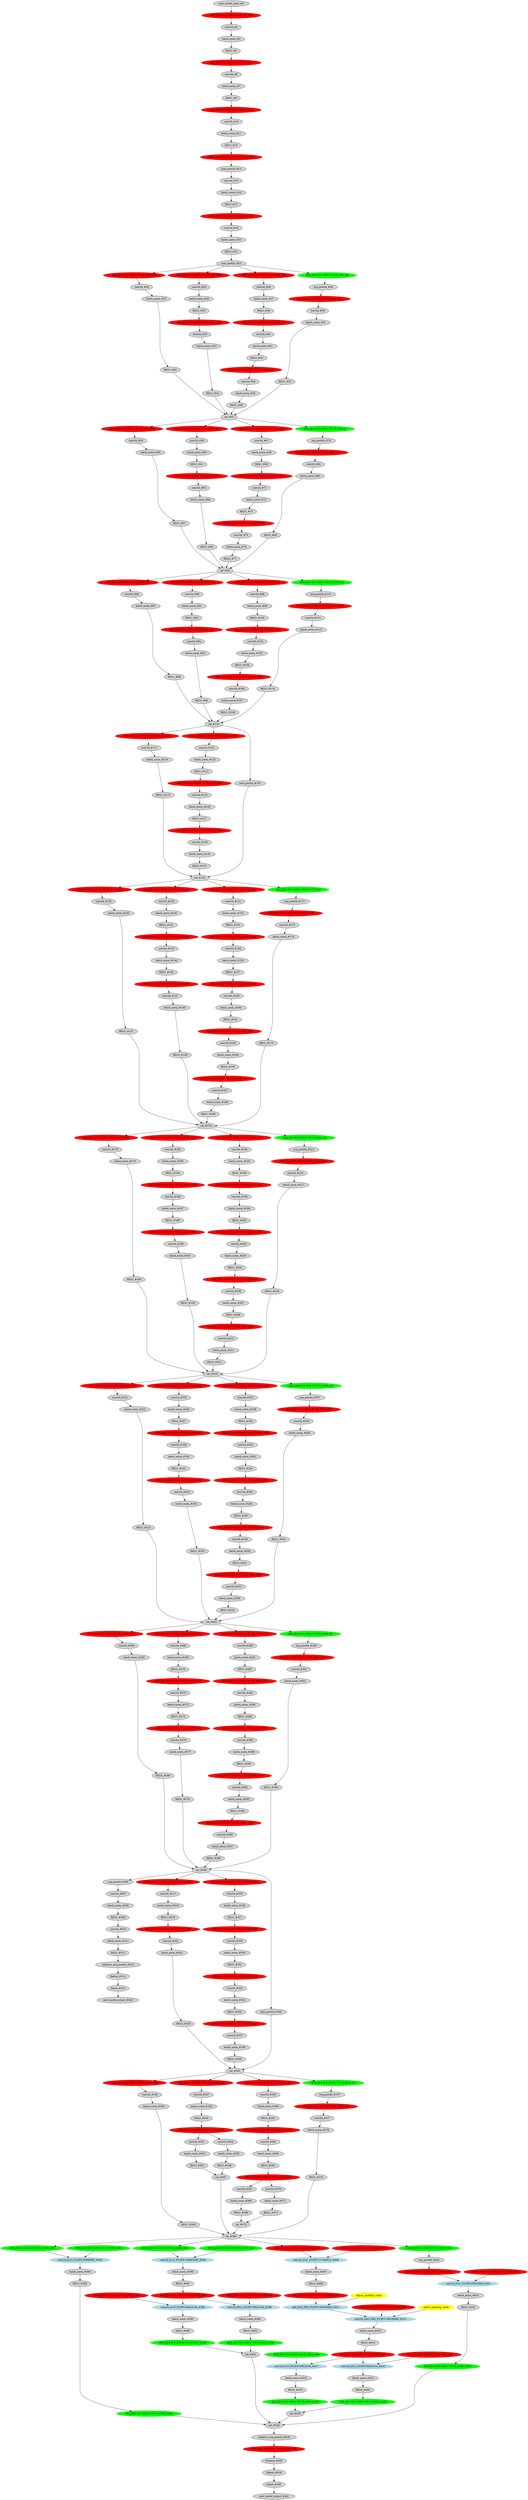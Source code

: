 strict digraph  {
"0 /nncf_model_input_0" [id=0, label="nncf_model_input_#0", scope="", style=filled, type=nncf_model_input];
"1 SymmetricQuantizer/symmetric_quantize_0" [color=red, id=1, label="AFQ_[B:4 M:S SGN:S PC:N]_#1_G10", scope=SymmetricQuantizer, style=filled, type=symmetric_quantize];
"2 Inception3/BasicConv2d[Conv2d_1a_3x3]/Conv2d[conv]/conv2d_0" [id=2, label="conv2d_#2", scope="Inception3/BasicConv2d[Conv2d_1a_3x3]/Conv2d[conv]", style=filled, type=conv2d];
"3 Inception3/BasicConv2d[Conv2d_1a_3x3]/BatchNorm2d[bn]/batch_norm_0" [id=3, label="batch_norm_#3", scope="Inception3/BasicConv2d[Conv2d_1a_3x3]/BatchNorm2d[bn]", style=filled, type=batch_norm];
"4 Inception3/BasicConv2d[Conv2d_1a_3x3]/RELU_0" [id=4, label="RELU_#4", scope="Inception3/BasicConv2d[Conv2d_1a_3x3]", style=filled, type=RELU];
"5 Inception3/BasicConv2d[Conv2d_1a_3x3]/SymmetricQuantizer/symmetric_quantize_0" [color=red, id=5, label="AFQ_[B:4 M:S SGN:U PC:N]_#5_G11", scope="Inception3/BasicConv2d[Conv2d_1a_3x3]/SymmetricQuantizer", style=filled, type=symmetric_quantize];
"6 Inception3/BasicConv2d[Conv2d_2a_3x3]/Conv2d[conv]/conv2d_0" [id=6, label="conv2d_#6", scope="Inception3/BasicConv2d[Conv2d_2a_3x3]/Conv2d[conv]", style=filled, type=conv2d];
"7 Inception3/BasicConv2d[Conv2d_2a_3x3]/BatchNorm2d[bn]/batch_norm_0" [id=7, label="batch_norm_#7", scope="Inception3/BasicConv2d[Conv2d_2a_3x3]/BatchNorm2d[bn]", style=filled, type=batch_norm];
"8 Inception3/BasicConv2d[Conv2d_2a_3x3]/RELU_0" [id=8, label="RELU_#8", scope="Inception3/BasicConv2d[Conv2d_2a_3x3]", style=filled, type=RELU];
"9 Inception3/BasicConv2d[Conv2d_2a_3x3]/SymmetricQuantizer/symmetric_quantize_0" [color=red, id=9, label="AFQ_[B:4 M:S SGN:U PC:N]_#9_G12", scope="Inception3/BasicConv2d[Conv2d_2a_3x3]/SymmetricQuantizer", style=filled, type=symmetric_quantize];
"10 Inception3/BasicConv2d[Conv2d_2b_3x3]/Conv2d[conv]/conv2d_0" [id=10, label="conv2d_#10", scope="Inception3/BasicConv2d[Conv2d_2b_3x3]/Conv2d[conv]", style=filled, type=conv2d];
"11 Inception3/BasicConv2d[Conv2d_2b_3x3]/BatchNorm2d[bn]/batch_norm_0" [id=11, label="batch_norm_#11", scope="Inception3/BasicConv2d[Conv2d_2b_3x3]/BatchNorm2d[bn]", style=filled, type=batch_norm];
"12 Inception3/BasicConv2d[Conv2d_2b_3x3]/RELU_0" [id=12, label="RELU_#12", scope="Inception3/BasicConv2d[Conv2d_2b_3x3]", style=filled, type=RELU];
"13 Inception3/BasicConv2d[Conv2d_2b_3x3]/SymmetricQuantizer/symmetric_quantize_0" [color=red, id=13, label="AFQ_[B:4 M:S SGN:U PC:N]_#13_G13", scope="Inception3/BasicConv2d[Conv2d_2b_3x3]/SymmetricQuantizer", style=filled, type=symmetric_quantize];
"14 Inception3/MaxPool2d[maxpool1]/max_pool2d_0" [id=14, label="max_pool2d_#14", scope="Inception3/MaxPool2d[maxpool1]", style=filled, type=max_pool2d];
"15 Inception3/BasicConv2d[Conv2d_3b_1x1]/Conv2d[conv]/conv2d_0" [id=15, label="conv2d_#15", scope="Inception3/BasicConv2d[Conv2d_3b_1x1]/Conv2d[conv]", style=filled, type=conv2d];
"16 Inception3/BasicConv2d[Conv2d_3b_1x1]/BatchNorm2d[bn]/batch_norm_0" [id=16, label="batch_norm_#16", scope="Inception3/BasicConv2d[Conv2d_3b_1x1]/BatchNorm2d[bn]", style=filled, type=batch_norm];
"17 Inception3/BasicConv2d[Conv2d_3b_1x1]/RELU_0" [id=17, label="RELU_#17", scope="Inception3/BasicConv2d[Conv2d_3b_1x1]", style=filled, type=RELU];
"18 Inception3/BasicConv2d[Conv2d_3b_1x1]/SymmetricQuantizer/symmetric_quantize_0" [color=red, id=18, label="AFQ_[B:4 M:S SGN:U PC:N]_#18_G14", scope="Inception3/BasicConv2d[Conv2d_3b_1x1]/SymmetricQuantizer", style=filled, type=symmetric_quantize];
"19 Inception3/BasicConv2d[Conv2d_4a_3x3]/Conv2d[conv]/conv2d_0" [id=19, label="conv2d_#19", scope="Inception3/BasicConv2d[Conv2d_4a_3x3]/Conv2d[conv]", style=filled, type=conv2d];
"20 Inception3/BasicConv2d[Conv2d_4a_3x3]/BatchNorm2d[bn]/batch_norm_0" [id=20, label="batch_norm_#20", scope="Inception3/BasicConv2d[Conv2d_4a_3x3]/BatchNorm2d[bn]", style=filled, type=batch_norm];
"21 Inception3/BasicConv2d[Conv2d_4a_3x3]/RELU_0" [id=21, label="RELU_#21", scope="Inception3/BasicConv2d[Conv2d_4a_3x3]", style=filled, type=RELU];
"22 Inception3/MaxPool2d[maxpool2]/max_pool2d_0" [id=22, label="max_pool2d_#22", scope="Inception3/MaxPool2d[maxpool2]", style=filled, type=max_pool2d];
"23 Inception3/InceptionA[Mixed_5b]/BasicConv2d[branch1x1]/Conv2d[conv]/SymmetricQuantizer/symmetric_quantize_0" [color=red, id=23, label="AFQ_[B:4 M:S SGN:U PC:N]_#23_G21", scope="Inception3/InceptionA[Mixed_5b]/BasicConv2d[branch1x1]/Conv2d[conv]/SymmetricQuantizer", style=filled, type=symmetric_quantize];
"24 Inception3/InceptionA[Mixed_5b]/BasicConv2d[branch1x1]/Conv2d[conv]/conv2d_0" [id=24, label="conv2d_#24", scope="Inception3/InceptionA[Mixed_5b]/BasicConv2d[branch1x1]/Conv2d[conv]", style=filled, type=conv2d];
"25 Inception3/InceptionA[Mixed_5b]/BasicConv2d[branch1x1]/BatchNorm2d[bn]/batch_norm_0" [id=25, label="batch_norm_#25", scope="Inception3/InceptionA[Mixed_5b]/BasicConv2d[branch1x1]/BatchNorm2d[bn]", style=filled, type=batch_norm];
"26 Inception3/InceptionA[Mixed_5b]/BasicConv2d[branch1x1]/RELU_0" [id=26, label="RELU_#26", scope="Inception3/InceptionA[Mixed_5b]/BasicConv2d[branch1x1]", style=filled, type=RELU];
"27 Inception3/InceptionA[Mixed_5b]/BasicConv2d[branch5x5_1]/Conv2d[conv]/SymmetricQuantizer/symmetric_quantize_0" [color=red, id=27, label="AFQ_[B:4 M:S SGN:U PC:N]_#27_G19", scope="Inception3/InceptionA[Mixed_5b]/BasicConv2d[branch5x5_1]/Conv2d[conv]/SymmetricQuantizer", style=filled, type=symmetric_quantize];
"28 Inception3/InceptionA[Mixed_5b]/BasicConv2d[branch5x5_1]/Conv2d[conv]/conv2d_0" [id=28, label="conv2d_#28", scope="Inception3/InceptionA[Mixed_5b]/BasicConv2d[branch5x5_1]/Conv2d[conv]", style=filled, type=conv2d];
"29 Inception3/InceptionA[Mixed_5b]/BasicConv2d[branch5x5_1]/BatchNorm2d[bn]/batch_norm_0" [id=29, label="batch_norm_#29", scope="Inception3/InceptionA[Mixed_5b]/BasicConv2d[branch5x5_1]/BatchNorm2d[bn]", style=filled, type=batch_norm];
"30 Inception3/InceptionA[Mixed_5b]/BasicConv2d[branch5x5_1]/RELU_0" [id=30, label="RELU_#30", scope="Inception3/InceptionA[Mixed_5b]/BasicConv2d[branch5x5_1]", style=filled, type=RELU];
"31 Inception3/InceptionA[Mixed_5b]/BasicConv2d[branch5x5_1]/SymmetricQuantizer/symmetric_quantize_0" [color=red, id=31, label="AFQ_[B:4 M:S SGN:U PC:N]_#31_G20", scope="Inception3/InceptionA[Mixed_5b]/BasicConv2d[branch5x5_1]/SymmetricQuantizer", style=filled, type=symmetric_quantize];
"32 Inception3/InceptionA[Mixed_5b]/BasicConv2d[branch5x5_2]/Conv2d[conv]/conv2d_0" [id=32, label="conv2d_#32", scope="Inception3/InceptionA[Mixed_5b]/BasicConv2d[branch5x5_2]/Conv2d[conv]", style=filled, type=conv2d];
"33 Inception3/InceptionA[Mixed_5b]/BasicConv2d[branch5x5_2]/BatchNorm2d[bn]/batch_norm_0" [id=33, label="batch_norm_#33", scope="Inception3/InceptionA[Mixed_5b]/BasicConv2d[branch5x5_2]/BatchNorm2d[bn]", style=filled, type=batch_norm];
"34 Inception3/InceptionA[Mixed_5b]/BasicConv2d[branch5x5_2]/RELU_0" [id=34, label="RELU_#34", scope="Inception3/InceptionA[Mixed_5b]/BasicConv2d[branch5x5_2]", style=filled, type=RELU];
"35 Inception3/InceptionA[Mixed_5b]/BasicConv2d[branch3x3dbl_1]/Conv2d[conv]/SymmetricQuantizer/symmetric_quantize_0" [color=red, id=35, label="AFQ_[B:4 M:S SGN:U PC:N]_#35_G16", scope="Inception3/InceptionA[Mixed_5b]/BasicConv2d[branch3x3dbl_1]/Conv2d[conv]/SymmetricQuantizer", style=filled, type=symmetric_quantize];
"36 Inception3/InceptionA[Mixed_5b]/BasicConv2d[branch3x3dbl_1]/Conv2d[conv]/conv2d_0" [id=36, label="conv2d_#36", scope="Inception3/InceptionA[Mixed_5b]/BasicConv2d[branch3x3dbl_1]/Conv2d[conv]", style=filled, type=conv2d];
"37 Inception3/InceptionA[Mixed_5b]/BasicConv2d[branch3x3dbl_1]/BatchNorm2d[bn]/batch_norm_0" [id=37, label="batch_norm_#37", scope="Inception3/InceptionA[Mixed_5b]/BasicConv2d[branch3x3dbl_1]/BatchNorm2d[bn]", style=filled, type=batch_norm];
"38 Inception3/InceptionA[Mixed_5b]/BasicConv2d[branch3x3dbl_1]/RELU_0" [id=38, label="RELU_#38", scope="Inception3/InceptionA[Mixed_5b]/BasicConv2d[branch3x3dbl_1]", style=filled, type=RELU];
"39 Inception3/InceptionA[Mixed_5b]/BasicConv2d[branch3x3dbl_1]/SymmetricQuantizer/symmetric_quantize_0" [color=red, id=39, label="AFQ_[B:4 M:S SGN:U PC:N]_#39_G17", scope="Inception3/InceptionA[Mixed_5b]/BasicConv2d[branch3x3dbl_1]/SymmetricQuantizer", style=filled, type=symmetric_quantize];
"40 Inception3/InceptionA[Mixed_5b]/BasicConv2d[branch3x3dbl_2]/Conv2d[conv]/conv2d_0" [id=40, label="conv2d_#40", scope="Inception3/InceptionA[Mixed_5b]/BasicConv2d[branch3x3dbl_2]/Conv2d[conv]", style=filled, type=conv2d];
"41 Inception3/InceptionA[Mixed_5b]/BasicConv2d[branch3x3dbl_2]/BatchNorm2d[bn]/batch_norm_0" [id=41, label="batch_norm_#41", scope="Inception3/InceptionA[Mixed_5b]/BasicConv2d[branch3x3dbl_2]/BatchNorm2d[bn]", style=filled, type=batch_norm];
"42 Inception3/InceptionA[Mixed_5b]/BasicConv2d[branch3x3dbl_2]/RELU_0" [id=42, label="RELU_#42", scope="Inception3/InceptionA[Mixed_5b]/BasicConv2d[branch3x3dbl_2]", style=filled, type=RELU];
"43 Inception3/InceptionA[Mixed_5b]/BasicConv2d[branch3x3dbl_2]/SymmetricQuantizer/symmetric_quantize_0" [color=red, id=43, label="AFQ_[B:4 M:S SGN:U PC:N]_#43_G18", scope="Inception3/InceptionA[Mixed_5b]/BasicConv2d[branch3x3dbl_2]/SymmetricQuantizer", style=filled, type=symmetric_quantize];
"44 Inception3/InceptionA[Mixed_5b]/BasicConv2d[branch3x3dbl_3]/Conv2d[conv]/conv2d_0" [id=44, label="conv2d_#44", scope="Inception3/InceptionA[Mixed_5b]/BasicConv2d[branch3x3dbl_3]/Conv2d[conv]", style=filled, type=conv2d];
"45 Inception3/InceptionA[Mixed_5b]/BasicConv2d[branch3x3dbl_3]/BatchNorm2d[bn]/batch_norm_0" [id=45, label="batch_norm_#45", scope="Inception3/InceptionA[Mixed_5b]/BasicConv2d[branch3x3dbl_3]/BatchNorm2d[bn]", style=filled, type=batch_norm];
"46 Inception3/InceptionA[Mixed_5b]/BasicConv2d[branch3x3dbl_3]/RELU_0" [id=46, label="RELU_#46", scope="Inception3/InceptionA[Mixed_5b]/BasicConv2d[branch3x3dbl_3]", style=filled, type=RELU];
"47 Inception3/InceptionA[Mixed_5b]/SymmetricQuantizer/symmetric_quantize_0" [color=green, id=47, label="AFQ_[B:8 M:S SGN:U PC:Y]_#47_G0", scope="Inception3/InceptionA[Mixed_5b]/SymmetricQuantizer", style=filled, type=symmetric_quantize];
"48 Inception3/InceptionA[Mixed_5b]/avg_pool2d_0" [id=48, label="avg_pool2d_#48", scope="Inception3/InceptionA[Mixed_5b]", style=filled, type=avg_pool2d];
"49 Inception3/InceptionA[Mixed_5b]/SymmetricQuantizer/symmetric_quantize_1" [color=red, id=49, label="AFQ_[B:4 M:S SGN:U PC:N]_#49_G15", scope="Inception3/InceptionA[Mixed_5b]/SymmetricQuantizer", style=filled, type=symmetric_quantize];
"50 Inception3/InceptionA[Mixed_5b]/BasicConv2d[branch_pool]/Conv2d[conv]/conv2d_0" [id=50, label="conv2d_#50", scope="Inception3/InceptionA[Mixed_5b]/BasicConv2d[branch_pool]/Conv2d[conv]", style=filled, type=conv2d];
"51 Inception3/InceptionA[Mixed_5b]/BasicConv2d[branch_pool]/BatchNorm2d[bn]/batch_norm_0" [id=51, label="batch_norm_#51", scope="Inception3/InceptionA[Mixed_5b]/BasicConv2d[branch_pool]/BatchNorm2d[bn]", style=filled, type=batch_norm];
"52 Inception3/InceptionA[Mixed_5b]/BasicConv2d[branch_pool]/RELU_0" [id=52, label="RELU_#52", scope="Inception3/InceptionA[Mixed_5b]/BasicConv2d[branch_pool]", style=filled, type=RELU];
"53 Inception3/InceptionA[Mixed_5b]/cat_0" [id=53, label="cat_#53", scope="Inception3/InceptionA[Mixed_5b]", style=filled, type=cat];
"54 Inception3/InceptionA[Mixed_5c]/BasicConv2d[branch1x1]/Conv2d[conv]/SymmetricQuantizer/symmetric_quantize_0" [color=red, id=54, label="AFQ_[B:4 M:S SGN:U PC:N]_#54_G28", scope="Inception3/InceptionA[Mixed_5c]/BasicConv2d[branch1x1]/Conv2d[conv]/SymmetricQuantizer", style=filled, type=symmetric_quantize];
"55 Inception3/InceptionA[Mixed_5c]/BasicConv2d[branch1x1]/Conv2d[conv]/conv2d_0" [id=55, label="conv2d_#55", scope="Inception3/InceptionA[Mixed_5c]/BasicConv2d[branch1x1]/Conv2d[conv]", style=filled, type=conv2d];
"56 Inception3/InceptionA[Mixed_5c]/BasicConv2d[branch1x1]/BatchNorm2d[bn]/batch_norm_0" [id=56, label="batch_norm_#56", scope="Inception3/InceptionA[Mixed_5c]/BasicConv2d[branch1x1]/BatchNorm2d[bn]", style=filled, type=batch_norm];
"57 Inception3/InceptionA[Mixed_5c]/BasicConv2d[branch1x1]/RELU_0" [id=57, label="RELU_#57", scope="Inception3/InceptionA[Mixed_5c]/BasicConv2d[branch1x1]", style=filled, type=RELU];
"58 Inception3/InceptionA[Mixed_5c]/BasicConv2d[branch5x5_1]/Conv2d[conv]/SymmetricQuantizer/symmetric_quantize_0" [color=red, id=58, label="AFQ_[B:4 M:S SGN:U PC:N]_#58_G26", scope="Inception3/InceptionA[Mixed_5c]/BasicConv2d[branch5x5_1]/Conv2d[conv]/SymmetricQuantizer", style=filled, type=symmetric_quantize];
"59 Inception3/InceptionA[Mixed_5c]/BasicConv2d[branch5x5_1]/Conv2d[conv]/conv2d_0" [id=59, label="conv2d_#59", scope="Inception3/InceptionA[Mixed_5c]/BasicConv2d[branch5x5_1]/Conv2d[conv]", style=filled, type=conv2d];
"60 Inception3/InceptionA[Mixed_5c]/BasicConv2d[branch5x5_1]/BatchNorm2d[bn]/batch_norm_0" [id=60, label="batch_norm_#60", scope="Inception3/InceptionA[Mixed_5c]/BasicConv2d[branch5x5_1]/BatchNorm2d[bn]", style=filled, type=batch_norm];
"61 Inception3/InceptionA[Mixed_5c]/BasicConv2d[branch5x5_1]/RELU_0" [id=61, label="RELU_#61", scope="Inception3/InceptionA[Mixed_5c]/BasicConv2d[branch5x5_1]", style=filled, type=RELU];
"62 Inception3/InceptionA[Mixed_5c]/BasicConv2d[branch5x5_1]/SymmetricQuantizer/symmetric_quantize_0" [color=red, id=62, label="AFQ_[B:4 M:S SGN:U PC:N]_#62_G27", scope="Inception3/InceptionA[Mixed_5c]/BasicConv2d[branch5x5_1]/SymmetricQuantizer", style=filled, type=symmetric_quantize];
"63 Inception3/InceptionA[Mixed_5c]/BasicConv2d[branch5x5_2]/Conv2d[conv]/conv2d_0" [id=63, label="conv2d_#63", scope="Inception3/InceptionA[Mixed_5c]/BasicConv2d[branch5x5_2]/Conv2d[conv]", style=filled, type=conv2d];
"64 Inception3/InceptionA[Mixed_5c]/BasicConv2d[branch5x5_2]/BatchNorm2d[bn]/batch_norm_0" [id=64, label="batch_norm_#64", scope="Inception3/InceptionA[Mixed_5c]/BasicConv2d[branch5x5_2]/BatchNorm2d[bn]", style=filled, type=batch_norm];
"65 Inception3/InceptionA[Mixed_5c]/BasicConv2d[branch5x5_2]/RELU_0" [id=65, label="RELU_#65", scope="Inception3/InceptionA[Mixed_5c]/BasicConv2d[branch5x5_2]", style=filled, type=RELU];
"66 Inception3/InceptionA[Mixed_5c]/BasicConv2d[branch3x3dbl_1]/Conv2d[conv]/SymmetricQuantizer/symmetric_quantize_0" [color=red, id=66, label="AFQ_[B:4 M:S SGN:U PC:N]_#66_G23", scope="Inception3/InceptionA[Mixed_5c]/BasicConv2d[branch3x3dbl_1]/Conv2d[conv]/SymmetricQuantizer", style=filled, type=symmetric_quantize];
"67 Inception3/InceptionA[Mixed_5c]/BasicConv2d[branch3x3dbl_1]/Conv2d[conv]/conv2d_0" [id=67, label="conv2d_#67", scope="Inception3/InceptionA[Mixed_5c]/BasicConv2d[branch3x3dbl_1]/Conv2d[conv]", style=filled, type=conv2d];
"68 Inception3/InceptionA[Mixed_5c]/BasicConv2d[branch3x3dbl_1]/BatchNorm2d[bn]/batch_norm_0" [id=68, label="batch_norm_#68", scope="Inception3/InceptionA[Mixed_5c]/BasicConv2d[branch3x3dbl_1]/BatchNorm2d[bn]", style=filled, type=batch_norm];
"69 Inception3/InceptionA[Mixed_5c]/BasicConv2d[branch3x3dbl_1]/RELU_0" [id=69, label="RELU_#69", scope="Inception3/InceptionA[Mixed_5c]/BasicConv2d[branch3x3dbl_1]", style=filled, type=RELU];
"70 Inception3/InceptionA[Mixed_5c]/BasicConv2d[branch3x3dbl_1]/SymmetricQuantizer/symmetric_quantize_0" [color=red, id=70, label="AFQ_[B:4 M:S SGN:U PC:N]_#70_G24", scope="Inception3/InceptionA[Mixed_5c]/BasicConv2d[branch3x3dbl_1]/SymmetricQuantizer", style=filled, type=symmetric_quantize];
"71 Inception3/InceptionA[Mixed_5c]/BasicConv2d[branch3x3dbl_2]/Conv2d[conv]/conv2d_0" [id=71, label="conv2d_#71", scope="Inception3/InceptionA[Mixed_5c]/BasicConv2d[branch3x3dbl_2]/Conv2d[conv]", style=filled, type=conv2d];
"72 Inception3/InceptionA[Mixed_5c]/BasicConv2d[branch3x3dbl_2]/BatchNorm2d[bn]/batch_norm_0" [id=72, label="batch_norm_#72", scope="Inception3/InceptionA[Mixed_5c]/BasicConv2d[branch3x3dbl_2]/BatchNorm2d[bn]", style=filled, type=batch_norm];
"73 Inception3/InceptionA[Mixed_5c]/BasicConv2d[branch3x3dbl_2]/RELU_0" [id=73, label="RELU_#73", scope="Inception3/InceptionA[Mixed_5c]/BasicConv2d[branch3x3dbl_2]", style=filled, type=RELU];
"74 Inception3/InceptionA[Mixed_5c]/BasicConv2d[branch3x3dbl_2]/SymmetricQuantizer/symmetric_quantize_0" [color=red, id=74, label="AFQ_[B:4 M:S SGN:U PC:N]_#74_G25", scope="Inception3/InceptionA[Mixed_5c]/BasicConv2d[branch3x3dbl_2]/SymmetricQuantizer", style=filled, type=symmetric_quantize];
"75 Inception3/InceptionA[Mixed_5c]/BasicConv2d[branch3x3dbl_3]/Conv2d[conv]/conv2d_0" [id=75, label="conv2d_#75", scope="Inception3/InceptionA[Mixed_5c]/BasicConv2d[branch3x3dbl_3]/Conv2d[conv]", style=filled, type=conv2d];
"76 Inception3/InceptionA[Mixed_5c]/BasicConv2d[branch3x3dbl_3]/BatchNorm2d[bn]/batch_norm_0" [id=76, label="batch_norm_#76", scope="Inception3/InceptionA[Mixed_5c]/BasicConv2d[branch3x3dbl_3]/BatchNorm2d[bn]", style=filled, type=batch_norm];
"77 Inception3/InceptionA[Mixed_5c]/BasicConv2d[branch3x3dbl_3]/RELU_0" [id=77, label="RELU_#77", scope="Inception3/InceptionA[Mixed_5c]/BasicConv2d[branch3x3dbl_3]", style=filled, type=RELU];
"78 Inception3/InceptionA[Mixed_5c]/SymmetricQuantizer/symmetric_quantize_0" [color=green, id=78, label="AFQ_[B:8 M:S SGN:U PC:Y]_#78_G1", scope="Inception3/InceptionA[Mixed_5c]/SymmetricQuantizer", style=filled, type=symmetric_quantize];
"79 Inception3/InceptionA[Mixed_5c]/avg_pool2d_0" [id=79, label="avg_pool2d_#79", scope="Inception3/InceptionA[Mixed_5c]", style=filled, type=avg_pool2d];
"80 Inception3/InceptionA[Mixed_5c]/SymmetricQuantizer/symmetric_quantize_1" [color=red, id=80, label="AFQ_[B:4 M:S SGN:U PC:N]_#80_G22", scope="Inception3/InceptionA[Mixed_5c]/SymmetricQuantizer", style=filled, type=symmetric_quantize];
"81 Inception3/InceptionA[Mixed_5c]/BasicConv2d[branch_pool]/Conv2d[conv]/conv2d_0" [id=81, label="conv2d_#81", scope="Inception3/InceptionA[Mixed_5c]/BasicConv2d[branch_pool]/Conv2d[conv]", style=filled, type=conv2d];
"82 Inception3/InceptionA[Mixed_5c]/BasicConv2d[branch_pool]/BatchNorm2d[bn]/batch_norm_0" [id=82, label="batch_norm_#82", scope="Inception3/InceptionA[Mixed_5c]/BasicConv2d[branch_pool]/BatchNorm2d[bn]", style=filled, type=batch_norm];
"83 Inception3/InceptionA[Mixed_5c]/BasicConv2d[branch_pool]/RELU_0" [id=83, label="RELU_#83", scope="Inception3/InceptionA[Mixed_5c]/BasicConv2d[branch_pool]", style=filled, type=RELU];
"84 Inception3/InceptionA[Mixed_5c]/cat_0" [id=84, label="cat_#84", scope="Inception3/InceptionA[Mixed_5c]", style=filled, type=cat];
"85 Inception3/InceptionA[Mixed_5d]/BasicConv2d[branch1x1]/Conv2d[conv]/SymmetricQuantizer/symmetric_quantize_0" [color=red, id=85, label="AFQ_[B:4 M:S SGN:U PC:N]_#85_G35", scope="Inception3/InceptionA[Mixed_5d]/BasicConv2d[branch1x1]/Conv2d[conv]/SymmetricQuantizer", style=filled, type=symmetric_quantize];
"86 Inception3/InceptionA[Mixed_5d]/BasicConv2d[branch1x1]/Conv2d[conv]/conv2d_0" [id=86, label="conv2d_#86", scope="Inception3/InceptionA[Mixed_5d]/BasicConv2d[branch1x1]/Conv2d[conv]", style=filled, type=conv2d];
"87 Inception3/InceptionA[Mixed_5d]/BasicConv2d[branch1x1]/BatchNorm2d[bn]/batch_norm_0" [id=87, label="batch_norm_#87", scope="Inception3/InceptionA[Mixed_5d]/BasicConv2d[branch1x1]/BatchNorm2d[bn]", style=filled, type=batch_norm];
"88 Inception3/InceptionA[Mixed_5d]/BasicConv2d[branch1x1]/RELU_0" [id=88, label="RELU_#88", scope="Inception3/InceptionA[Mixed_5d]/BasicConv2d[branch1x1]", style=filled, type=RELU];
"89 Inception3/InceptionA[Mixed_5d]/BasicConv2d[branch5x5_1]/Conv2d[conv]/SymmetricQuantizer/symmetric_quantize_0" [color=red, id=89, label="AFQ_[B:4 M:S SGN:U PC:N]_#89_G33", scope="Inception3/InceptionA[Mixed_5d]/BasicConv2d[branch5x5_1]/Conv2d[conv]/SymmetricQuantizer", style=filled, type=symmetric_quantize];
"90 Inception3/InceptionA[Mixed_5d]/BasicConv2d[branch5x5_1]/Conv2d[conv]/conv2d_0" [id=90, label="conv2d_#90", scope="Inception3/InceptionA[Mixed_5d]/BasicConv2d[branch5x5_1]/Conv2d[conv]", style=filled, type=conv2d];
"91 Inception3/InceptionA[Mixed_5d]/BasicConv2d[branch5x5_1]/BatchNorm2d[bn]/batch_norm_0" [id=91, label="batch_norm_#91", scope="Inception3/InceptionA[Mixed_5d]/BasicConv2d[branch5x5_1]/BatchNorm2d[bn]", style=filled, type=batch_norm];
"92 Inception3/InceptionA[Mixed_5d]/BasicConv2d[branch5x5_1]/RELU_0" [id=92, label="RELU_#92", scope="Inception3/InceptionA[Mixed_5d]/BasicConv2d[branch5x5_1]", style=filled, type=RELU];
"93 Inception3/InceptionA[Mixed_5d]/BasicConv2d[branch5x5_1]/SymmetricQuantizer/symmetric_quantize_0" [color=red, id=93, label="AFQ_[B:4 M:S SGN:U PC:N]_#93_G34", scope="Inception3/InceptionA[Mixed_5d]/BasicConv2d[branch5x5_1]/SymmetricQuantizer", style=filled, type=symmetric_quantize];
"94 Inception3/InceptionA[Mixed_5d]/BasicConv2d[branch5x5_2]/Conv2d[conv]/conv2d_0" [id=94, label="conv2d_#94", scope="Inception3/InceptionA[Mixed_5d]/BasicConv2d[branch5x5_2]/Conv2d[conv]", style=filled, type=conv2d];
"95 Inception3/InceptionA[Mixed_5d]/BasicConv2d[branch5x5_2]/BatchNorm2d[bn]/batch_norm_0" [id=95, label="batch_norm_#95", scope="Inception3/InceptionA[Mixed_5d]/BasicConv2d[branch5x5_2]/BatchNorm2d[bn]", style=filled, type=batch_norm];
"96 Inception3/InceptionA[Mixed_5d]/BasicConv2d[branch5x5_2]/RELU_0" [id=96, label="RELU_#96", scope="Inception3/InceptionA[Mixed_5d]/BasicConv2d[branch5x5_2]", style=filled, type=RELU];
"97 Inception3/InceptionA[Mixed_5d]/BasicConv2d[branch3x3dbl_1]/Conv2d[conv]/SymmetricQuantizer/symmetric_quantize_0" [color=red, id=97, label="AFQ_[B:4 M:S SGN:U PC:N]_#97_G30", scope="Inception3/InceptionA[Mixed_5d]/BasicConv2d[branch3x3dbl_1]/Conv2d[conv]/SymmetricQuantizer", style=filled, type=symmetric_quantize];
"98 Inception3/InceptionA[Mixed_5d]/BasicConv2d[branch3x3dbl_1]/Conv2d[conv]/conv2d_0" [id=98, label="conv2d_#98", scope="Inception3/InceptionA[Mixed_5d]/BasicConv2d[branch3x3dbl_1]/Conv2d[conv]", style=filled, type=conv2d];
"99 Inception3/InceptionA[Mixed_5d]/BasicConv2d[branch3x3dbl_1]/BatchNorm2d[bn]/batch_norm_0" [id=99, label="batch_norm_#99", scope="Inception3/InceptionA[Mixed_5d]/BasicConv2d[branch3x3dbl_1]/BatchNorm2d[bn]", style=filled, type=batch_norm];
"100 Inception3/InceptionA[Mixed_5d]/BasicConv2d[branch3x3dbl_1]/RELU_0" [id=100, label="RELU_#100", scope="Inception3/InceptionA[Mixed_5d]/BasicConv2d[branch3x3dbl_1]", style=filled, type=RELU];
"101 Inception3/InceptionA[Mixed_5d]/BasicConv2d[branch3x3dbl_1]/SymmetricQuantizer/symmetric_quantize_0" [color=red, id=101, label="AFQ_[B:4 M:S SGN:U PC:N]_#101_G31", scope="Inception3/InceptionA[Mixed_5d]/BasicConv2d[branch3x3dbl_1]/SymmetricQuantizer", style=filled, type=symmetric_quantize];
"102 Inception3/InceptionA[Mixed_5d]/BasicConv2d[branch3x3dbl_2]/Conv2d[conv]/conv2d_0" [id=102, label="conv2d_#102", scope="Inception3/InceptionA[Mixed_5d]/BasicConv2d[branch3x3dbl_2]/Conv2d[conv]", style=filled, type=conv2d];
"103 Inception3/InceptionA[Mixed_5d]/BasicConv2d[branch3x3dbl_2]/BatchNorm2d[bn]/batch_norm_0" [id=103, label="batch_norm_#103", scope="Inception3/InceptionA[Mixed_5d]/BasicConv2d[branch3x3dbl_2]/BatchNorm2d[bn]", style=filled, type=batch_norm];
"104 Inception3/InceptionA[Mixed_5d]/BasicConv2d[branch3x3dbl_2]/RELU_0" [id=104, label="RELU_#104", scope="Inception3/InceptionA[Mixed_5d]/BasicConv2d[branch3x3dbl_2]", style=filled, type=RELU];
"105 Inception3/InceptionA[Mixed_5d]/BasicConv2d[branch3x3dbl_2]/SymmetricQuantizer/symmetric_quantize_0" [color=red, id=105, label="AFQ_[B:4 M:S SGN:U PC:N]_#105_G32", scope="Inception3/InceptionA[Mixed_5d]/BasicConv2d[branch3x3dbl_2]/SymmetricQuantizer", style=filled, type=symmetric_quantize];
"106 Inception3/InceptionA[Mixed_5d]/BasicConv2d[branch3x3dbl_3]/Conv2d[conv]/conv2d_0" [id=106, label="conv2d_#106", scope="Inception3/InceptionA[Mixed_5d]/BasicConv2d[branch3x3dbl_3]/Conv2d[conv]", style=filled, type=conv2d];
"107 Inception3/InceptionA[Mixed_5d]/BasicConv2d[branch3x3dbl_3]/BatchNorm2d[bn]/batch_norm_0" [id=107, label="batch_norm_#107", scope="Inception3/InceptionA[Mixed_5d]/BasicConv2d[branch3x3dbl_3]/BatchNorm2d[bn]", style=filled, type=batch_norm];
"108 Inception3/InceptionA[Mixed_5d]/BasicConv2d[branch3x3dbl_3]/RELU_0" [id=108, label="RELU_#108", scope="Inception3/InceptionA[Mixed_5d]/BasicConv2d[branch3x3dbl_3]", style=filled, type=RELU];
"109 Inception3/InceptionA[Mixed_5d]/SymmetricQuantizer/symmetric_quantize_0" [color=green, id=109, label="AFQ_[B:8 M:S SGN:U PC:Y]_#109_G2", scope="Inception3/InceptionA[Mixed_5d]/SymmetricQuantizer", style=filled, type=symmetric_quantize];
"110 Inception3/InceptionA[Mixed_5d]/avg_pool2d_0" [id=110, label="avg_pool2d_#110", scope="Inception3/InceptionA[Mixed_5d]", style=filled, type=avg_pool2d];
"111 Inception3/InceptionA[Mixed_5d]/SymmetricQuantizer/symmetric_quantize_1" [color=red, id=111, label="AFQ_[B:4 M:S SGN:U PC:N]_#111_G29", scope="Inception3/InceptionA[Mixed_5d]/SymmetricQuantizer", style=filled, type=symmetric_quantize];
"112 Inception3/InceptionA[Mixed_5d]/BasicConv2d[branch_pool]/Conv2d[conv]/conv2d_0" [id=112, label="conv2d_#112", scope="Inception3/InceptionA[Mixed_5d]/BasicConv2d[branch_pool]/Conv2d[conv]", style=filled, type=conv2d];
"113 Inception3/InceptionA[Mixed_5d]/BasicConv2d[branch_pool]/BatchNorm2d[bn]/batch_norm_0" [id=113, label="batch_norm_#113", scope="Inception3/InceptionA[Mixed_5d]/BasicConv2d[branch_pool]/BatchNorm2d[bn]", style=filled, type=batch_norm];
"114 Inception3/InceptionA[Mixed_5d]/BasicConv2d[branch_pool]/RELU_0" [id=114, label="RELU_#114", scope="Inception3/InceptionA[Mixed_5d]/BasicConv2d[branch_pool]", style=filled, type=RELU];
"115 Inception3/InceptionA[Mixed_5d]/cat_0" [id=115, label="cat_#115", scope="Inception3/InceptionA[Mixed_5d]", style=filled, type=cat];
"116 Inception3/InceptionB[Mixed_6a]/BasicConv2d[branch3x3]/Conv2d[conv]/SymmetricQuantizer/symmetric_quantize_0" [color=red, id=116, label="AFQ_[B:4 M:S SGN:U PC:N]_#116_G39", scope="Inception3/InceptionB[Mixed_6a]/BasicConv2d[branch3x3]/Conv2d[conv]/SymmetricQuantizer", style=filled, type=symmetric_quantize];
"117 Inception3/InceptionB[Mixed_6a]/BasicConv2d[branch3x3]/Conv2d[conv]/conv2d_0" [id=117, label="conv2d_#117", scope="Inception3/InceptionB[Mixed_6a]/BasicConv2d[branch3x3]/Conv2d[conv]", style=filled, type=conv2d];
"118 Inception3/InceptionB[Mixed_6a]/BasicConv2d[branch3x3]/BatchNorm2d[bn]/batch_norm_0" [id=118, label="batch_norm_#118", scope="Inception3/InceptionB[Mixed_6a]/BasicConv2d[branch3x3]/BatchNorm2d[bn]", style=filled, type=batch_norm];
"119 Inception3/InceptionB[Mixed_6a]/BasicConv2d[branch3x3]/RELU_0" [id=119, label="RELU_#119", scope="Inception3/InceptionB[Mixed_6a]/BasicConv2d[branch3x3]", style=filled, type=RELU];
"120 Inception3/InceptionB[Mixed_6a]/BasicConv2d[branch3x3dbl_1]/Conv2d[conv]/SymmetricQuantizer/symmetric_quantize_0" [color=red, id=120, label="AFQ_[B:4 M:S SGN:U PC:N]_#120_G36", scope="Inception3/InceptionB[Mixed_6a]/BasicConv2d[branch3x3dbl_1]/Conv2d[conv]/SymmetricQuantizer", style=filled, type=symmetric_quantize];
"121 Inception3/InceptionB[Mixed_6a]/BasicConv2d[branch3x3dbl_1]/Conv2d[conv]/conv2d_0" [id=121, label="conv2d_#121", scope="Inception3/InceptionB[Mixed_6a]/BasicConv2d[branch3x3dbl_1]/Conv2d[conv]", style=filled, type=conv2d];
"122 Inception3/InceptionB[Mixed_6a]/BasicConv2d[branch3x3dbl_1]/BatchNorm2d[bn]/batch_norm_0" [id=122, label="batch_norm_#122", scope="Inception3/InceptionB[Mixed_6a]/BasicConv2d[branch3x3dbl_1]/BatchNorm2d[bn]", style=filled, type=batch_norm];
"123 Inception3/InceptionB[Mixed_6a]/BasicConv2d[branch3x3dbl_1]/RELU_0" [id=123, label="RELU_#123", scope="Inception3/InceptionB[Mixed_6a]/BasicConv2d[branch3x3dbl_1]", style=filled, type=RELU];
"124 Inception3/InceptionB[Mixed_6a]/BasicConv2d[branch3x3dbl_1]/SymmetricQuantizer/symmetric_quantize_0" [color=red, id=124, label="AFQ_[B:4 M:S SGN:U PC:N]_#124_G37", scope="Inception3/InceptionB[Mixed_6a]/BasicConv2d[branch3x3dbl_1]/SymmetricQuantizer", style=filled, type=symmetric_quantize];
"125 Inception3/InceptionB[Mixed_6a]/BasicConv2d[branch3x3dbl_2]/Conv2d[conv]/conv2d_0" [id=125, label="conv2d_#125", scope="Inception3/InceptionB[Mixed_6a]/BasicConv2d[branch3x3dbl_2]/Conv2d[conv]", style=filled, type=conv2d];
"126 Inception3/InceptionB[Mixed_6a]/BasicConv2d[branch3x3dbl_2]/BatchNorm2d[bn]/batch_norm_0" [id=126, label="batch_norm_#126", scope="Inception3/InceptionB[Mixed_6a]/BasicConv2d[branch3x3dbl_2]/BatchNorm2d[bn]", style=filled, type=batch_norm];
"127 Inception3/InceptionB[Mixed_6a]/BasicConv2d[branch3x3dbl_2]/RELU_0" [id=127, label="RELU_#127", scope="Inception3/InceptionB[Mixed_6a]/BasicConv2d[branch3x3dbl_2]", style=filled, type=RELU];
"128 Inception3/InceptionB[Mixed_6a]/BasicConv2d[branch3x3dbl_2]/SymmetricQuantizer/symmetric_quantize_0" [color=red, id=128, label="AFQ_[B:4 M:S SGN:U PC:N]_#128_G38", scope="Inception3/InceptionB[Mixed_6a]/BasicConv2d[branch3x3dbl_2]/SymmetricQuantizer", style=filled, type=symmetric_quantize];
"129 Inception3/InceptionB[Mixed_6a]/BasicConv2d[branch3x3dbl_3]/Conv2d[conv]/conv2d_0" [id=129, label="conv2d_#129", scope="Inception3/InceptionB[Mixed_6a]/BasicConv2d[branch3x3dbl_3]/Conv2d[conv]", style=filled, type=conv2d];
"130 Inception3/InceptionB[Mixed_6a]/BasicConv2d[branch3x3dbl_3]/BatchNorm2d[bn]/batch_norm_0" [id=130, label="batch_norm_#130", scope="Inception3/InceptionB[Mixed_6a]/BasicConv2d[branch3x3dbl_3]/BatchNorm2d[bn]", style=filled, type=batch_norm];
"131 Inception3/InceptionB[Mixed_6a]/BasicConv2d[branch3x3dbl_3]/RELU_0" [id=131, label="RELU_#131", scope="Inception3/InceptionB[Mixed_6a]/BasicConv2d[branch3x3dbl_3]", style=filled, type=RELU];
"132 Inception3/InceptionB[Mixed_6a]/max_pool2d_0" [id=132, label="max_pool2d_#132", scope="Inception3/InceptionB[Mixed_6a]", style=filled, type=max_pool2d];
"133 Inception3/InceptionB[Mixed_6a]/cat_0" [id=133, label="cat_#133", scope="Inception3/InceptionB[Mixed_6a]", style=filled, type=cat];
"134 Inception3/InceptionC[Mixed_6b]/BasicConv2d[branch1x1]/Conv2d[conv]/SymmetricQuantizer/symmetric_quantize_0" [color=red, id=134, label="AFQ_[B:4 M:S SGN:U PC:N]_#134_G49", scope="Inception3/InceptionC[Mixed_6b]/BasicConv2d[branch1x1]/Conv2d[conv]/SymmetricQuantizer", style=filled, type=symmetric_quantize];
"135 Inception3/InceptionC[Mixed_6b]/BasicConv2d[branch1x1]/Conv2d[conv]/conv2d_0" [id=135, label="conv2d_#135", scope="Inception3/InceptionC[Mixed_6b]/BasicConv2d[branch1x1]/Conv2d[conv]", style=filled, type=conv2d];
"136 Inception3/InceptionC[Mixed_6b]/BasicConv2d[branch1x1]/BatchNorm2d[bn]/batch_norm_0" [id=136, label="batch_norm_#136", scope="Inception3/InceptionC[Mixed_6b]/BasicConv2d[branch1x1]/BatchNorm2d[bn]", style=filled, type=batch_norm];
"137 Inception3/InceptionC[Mixed_6b]/BasicConv2d[branch1x1]/RELU_0" [id=137, label="RELU_#137", scope="Inception3/InceptionC[Mixed_6b]/BasicConv2d[branch1x1]", style=filled, type=RELU];
"138 Inception3/InceptionC[Mixed_6b]/BasicConv2d[branch7x7_1]/Conv2d[conv]/SymmetricQuantizer/symmetric_quantize_0" [color=red, id=138, label="AFQ_[B:4 M:S SGN:U PC:N]_#138_G46", scope="Inception3/InceptionC[Mixed_6b]/BasicConv2d[branch7x7_1]/Conv2d[conv]/SymmetricQuantizer", style=filled, type=symmetric_quantize];
"139 Inception3/InceptionC[Mixed_6b]/BasicConv2d[branch7x7_1]/Conv2d[conv]/conv2d_0" [id=139, label="conv2d_#139", scope="Inception3/InceptionC[Mixed_6b]/BasicConv2d[branch7x7_1]/Conv2d[conv]", style=filled, type=conv2d];
"140 Inception3/InceptionC[Mixed_6b]/BasicConv2d[branch7x7_1]/BatchNorm2d[bn]/batch_norm_0" [id=140, label="batch_norm_#140", scope="Inception3/InceptionC[Mixed_6b]/BasicConv2d[branch7x7_1]/BatchNorm2d[bn]", style=filled, type=batch_norm];
"141 Inception3/InceptionC[Mixed_6b]/BasicConv2d[branch7x7_1]/RELU_0" [id=141, label="RELU_#141", scope="Inception3/InceptionC[Mixed_6b]/BasicConv2d[branch7x7_1]", style=filled, type=RELU];
"142 Inception3/InceptionC[Mixed_6b]/BasicConv2d[branch7x7_1]/SymmetricQuantizer/symmetric_quantize_0" [color=red, id=142, label="AFQ_[B:4 M:S SGN:U PC:N]_#142_G47", scope="Inception3/InceptionC[Mixed_6b]/BasicConv2d[branch7x7_1]/SymmetricQuantizer", style=filled, type=symmetric_quantize];
"143 Inception3/InceptionC[Mixed_6b]/BasicConv2d[branch7x7_2]/Conv2d[conv]/conv2d_0" [id=143, label="conv2d_#143", scope="Inception3/InceptionC[Mixed_6b]/BasicConv2d[branch7x7_2]/Conv2d[conv]", style=filled, type=conv2d];
"144 Inception3/InceptionC[Mixed_6b]/BasicConv2d[branch7x7_2]/BatchNorm2d[bn]/batch_norm_0" [id=144, label="batch_norm_#144", scope="Inception3/InceptionC[Mixed_6b]/BasicConv2d[branch7x7_2]/BatchNorm2d[bn]", style=filled, type=batch_norm];
"145 Inception3/InceptionC[Mixed_6b]/BasicConv2d[branch7x7_2]/RELU_0" [id=145, label="RELU_#145", scope="Inception3/InceptionC[Mixed_6b]/BasicConv2d[branch7x7_2]", style=filled, type=RELU];
"146 Inception3/InceptionC[Mixed_6b]/BasicConv2d[branch7x7_2]/SymmetricQuantizer/symmetric_quantize_0" [color=red, id=146, label="AFQ_[B:4 M:S SGN:U PC:N]_#146_G48", scope="Inception3/InceptionC[Mixed_6b]/BasicConv2d[branch7x7_2]/SymmetricQuantizer", style=filled, type=symmetric_quantize];
"147 Inception3/InceptionC[Mixed_6b]/BasicConv2d[branch7x7_3]/Conv2d[conv]/conv2d_0" [id=147, label="conv2d_#147", scope="Inception3/InceptionC[Mixed_6b]/BasicConv2d[branch7x7_3]/Conv2d[conv]", style=filled, type=conv2d];
"148 Inception3/InceptionC[Mixed_6b]/BasicConv2d[branch7x7_3]/BatchNorm2d[bn]/batch_norm_0" [id=148, label="batch_norm_#148", scope="Inception3/InceptionC[Mixed_6b]/BasicConv2d[branch7x7_3]/BatchNorm2d[bn]", style=filled, type=batch_norm];
"149 Inception3/InceptionC[Mixed_6b]/BasicConv2d[branch7x7_3]/RELU_0" [id=149, label="RELU_#149", scope="Inception3/InceptionC[Mixed_6b]/BasicConv2d[branch7x7_3]", style=filled, type=RELU];
"150 Inception3/InceptionC[Mixed_6b]/BasicConv2d[branch7x7dbl_1]/Conv2d[conv]/SymmetricQuantizer/symmetric_quantize_0" [color=red, id=150, label="AFQ_[B:4 M:S SGN:U PC:N]_#150_G41", scope="Inception3/InceptionC[Mixed_6b]/BasicConv2d[branch7x7dbl_1]/Conv2d[conv]/SymmetricQuantizer", style=filled, type=symmetric_quantize];
"151 Inception3/InceptionC[Mixed_6b]/BasicConv2d[branch7x7dbl_1]/Conv2d[conv]/conv2d_0" [id=151, label="conv2d_#151", scope="Inception3/InceptionC[Mixed_6b]/BasicConv2d[branch7x7dbl_1]/Conv2d[conv]", style=filled, type=conv2d];
"152 Inception3/InceptionC[Mixed_6b]/BasicConv2d[branch7x7dbl_1]/BatchNorm2d[bn]/batch_norm_0" [id=152, label="batch_norm_#152", scope="Inception3/InceptionC[Mixed_6b]/BasicConv2d[branch7x7dbl_1]/BatchNorm2d[bn]", style=filled, type=batch_norm];
"153 Inception3/InceptionC[Mixed_6b]/BasicConv2d[branch7x7dbl_1]/RELU_0" [id=153, label="RELU_#153", scope="Inception3/InceptionC[Mixed_6b]/BasicConv2d[branch7x7dbl_1]", style=filled, type=RELU];
"154 Inception3/InceptionC[Mixed_6b]/BasicConv2d[branch7x7dbl_1]/SymmetricQuantizer/symmetric_quantize_0" [color=red, id=154, label="AFQ_[B:4 M:S SGN:U PC:N]_#154_G42", scope="Inception3/InceptionC[Mixed_6b]/BasicConv2d[branch7x7dbl_1]/SymmetricQuantizer", style=filled, type=symmetric_quantize];
"155 Inception3/InceptionC[Mixed_6b]/BasicConv2d[branch7x7dbl_2]/Conv2d[conv]/conv2d_0" [id=155, label="conv2d_#155", scope="Inception3/InceptionC[Mixed_6b]/BasicConv2d[branch7x7dbl_2]/Conv2d[conv]", style=filled, type=conv2d];
"156 Inception3/InceptionC[Mixed_6b]/BasicConv2d[branch7x7dbl_2]/BatchNorm2d[bn]/batch_norm_0" [id=156, label="batch_norm_#156", scope="Inception3/InceptionC[Mixed_6b]/BasicConv2d[branch7x7dbl_2]/BatchNorm2d[bn]", style=filled, type=batch_norm];
"157 Inception3/InceptionC[Mixed_6b]/BasicConv2d[branch7x7dbl_2]/RELU_0" [id=157, label="RELU_#157", scope="Inception3/InceptionC[Mixed_6b]/BasicConv2d[branch7x7dbl_2]", style=filled, type=RELU];
"158 Inception3/InceptionC[Mixed_6b]/BasicConv2d[branch7x7dbl_2]/SymmetricQuantizer/symmetric_quantize_0" [color=red, id=158, label="AFQ_[B:4 M:S SGN:U PC:N]_#158_G43", scope="Inception3/InceptionC[Mixed_6b]/BasicConv2d[branch7x7dbl_2]/SymmetricQuantizer", style=filled, type=symmetric_quantize];
"159 Inception3/InceptionC[Mixed_6b]/BasicConv2d[branch7x7dbl_3]/Conv2d[conv]/conv2d_0" [id=159, label="conv2d_#159", scope="Inception3/InceptionC[Mixed_6b]/BasicConv2d[branch7x7dbl_3]/Conv2d[conv]", style=filled, type=conv2d];
"160 Inception3/InceptionC[Mixed_6b]/BasicConv2d[branch7x7dbl_3]/BatchNorm2d[bn]/batch_norm_0" [id=160, label="batch_norm_#160", scope="Inception3/InceptionC[Mixed_6b]/BasicConv2d[branch7x7dbl_3]/BatchNorm2d[bn]", style=filled, type=batch_norm];
"161 Inception3/InceptionC[Mixed_6b]/BasicConv2d[branch7x7dbl_3]/RELU_0" [id=161, label="RELU_#161", scope="Inception3/InceptionC[Mixed_6b]/BasicConv2d[branch7x7dbl_3]", style=filled, type=RELU];
"162 Inception3/InceptionC[Mixed_6b]/BasicConv2d[branch7x7dbl_3]/SymmetricQuantizer/symmetric_quantize_0" [color=red, id=162, label="AFQ_[B:4 M:S SGN:U PC:N]_#162_G44", scope="Inception3/InceptionC[Mixed_6b]/BasicConv2d[branch7x7dbl_3]/SymmetricQuantizer", style=filled, type=symmetric_quantize];
"163 Inception3/InceptionC[Mixed_6b]/BasicConv2d[branch7x7dbl_4]/Conv2d[conv]/conv2d_0" [id=163, label="conv2d_#163", scope="Inception3/InceptionC[Mixed_6b]/BasicConv2d[branch7x7dbl_4]/Conv2d[conv]", style=filled, type=conv2d];
"164 Inception3/InceptionC[Mixed_6b]/BasicConv2d[branch7x7dbl_4]/BatchNorm2d[bn]/batch_norm_0" [id=164, label="batch_norm_#164", scope="Inception3/InceptionC[Mixed_6b]/BasicConv2d[branch7x7dbl_4]/BatchNorm2d[bn]", style=filled, type=batch_norm];
"165 Inception3/InceptionC[Mixed_6b]/BasicConv2d[branch7x7dbl_4]/RELU_0" [id=165, label="RELU_#165", scope="Inception3/InceptionC[Mixed_6b]/BasicConv2d[branch7x7dbl_4]", style=filled, type=RELU];
"166 Inception3/InceptionC[Mixed_6b]/BasicConv2d[branch7x7dbl_4]/SymmetricQuantizer/symmetric_quantize_0" [color=red, id=166, label="AFQ_[B:4 M:S SGN:U PC:N]_#166_G45", scope="Inception3/InceptionC[Mixed_6b]/BasicConv2d[branch7x7dbl_4]/SymmetricQuantizer", style=filled, type=symmetric_quantize];
"167 Inception3/InceptionC[Mixed_6b]/BasicConv2d[branch7x7dbl_5]/Conv2d[conv]/conv2d_0" [id=167, label="conv2d_#167", scope="Inception3/InceptionC[Mixed_6b]/BasicConv2d[branch7x7dbl_5]/Conv2d[conv]", style=filled, type=conv2d];
"168 Inception3/InceptionC[Mixed_6b]/BasicConv2d[branch7x7dbl_5]/BatchNorm2d[bn]/batch_norm_0" [id=168, label="batch_norm_#168", scope="Inception3/InceptionC[Mixed_6b]/BasicConv2d[branch7x7dbl_5]/BatchNorm2d[bn]", style=filled, type=batch_norm];
"169 Inception3/InceptionC[Mixed_6b]/BasicConv2d[branch7x7dbl_5]/RELU_0" [id=169, label="RELU_#169", scope="Inception3/InceptionC[Mixed_6b]/BasicConv2d[branch7x7dbl_5]", style=filled, type=RELU];
"170 Inception3/InceptionC[Mixed_6b]/SymmetricQuantizer/symmetric_quantize_0" [color=green, id=170, label="AFQ_[B:8 M:S SGN:U PC:Y]_#170_G3", scope="Inception3/InceptionC[Mixed_6b]/SymmetricQuantizer", style=filled, type=symmetric_quantize];
"171 Inception3/InceptionC[Mixed_6b]/avg_pool2d_0" [id=171, label="avg_pool2d_#171", scope="Inception3/InceptionC[Mixed_6b]", style=filled, type=avg_pool2d];
"172 Inception3/InceptionC[Mixed_6b]/SymmetricQuantizer/symmetric_quantize_1" [color=red, id=172, label="AFQ_[B:4 M:S SGN:U PC:N]_#172_G40", scope="Inception3/InceptionC[Mixed_6b]/SymmetricQuantizer", style=filled, type=symmetric_quantize];
"173 Inception3/InceptionC[Mixed_6b]/BasicConv2d[branch_pool]/Conv2d[conv]/conv2d_0" [id=173, label="conv2d_#173", scope="Inception3/InceptionC[Mixed_6b]/BasicConv2d[branch_pool]/Conv2d[conv]", style=filled, type=conv2d];
"174 Inception3/InceptionC[Mixed_6b]/BasicConv2d[branch_pool]/BatchNorm2d[bn]/batch_norm_0" [id=174, label="batch_norm_#174", scope="Inception3/InceptionC[Mixed_6b]/BasicConv2d[branch_pool]/BatchNorm2d[bn]", style=filled, type=batch_norm];
"175 Inception3/InceptionC[Mixed_6b]/BasicConv2d[branch_pool]/RELU_0" [id=175, label="RELU_#175", scope="Inception3/InceptionC[Mixed_6b]/BasicConv2d[branch_pool]", style=filled, type=RELU];
"176 Inception3/InceptionC[Mixed_6b]/cat_0" [id=176, label="cat_#176", scope="Inception3/InceptionC[Mixed_6b]", style=filled, type=cat];
"177 Inception3/InceptionC[Mixed_6c]/BasicConv2d[branch1x1]/Conv2d[conv]/SymmetricQuantizer/symmetric_quantize_0" [color=red, id=177, label="AFQ_[B:4 M:S SGN:U PC:N]_#177_G59", scope="Inception3/InceptionC[Mixed_6c]/BasicConv2d[branch1x1]/Conv2d[conv]/SymmetricQuantizer", style=filled, type=symmetric_quantize];
"178 Inception3/InceptionC[Mixed_6c]/BasicConv2d[branch1x1]/Conv2d[conv]/conv2d_0" [id=178, label="conv2d_#178", scope="Inception3/InceptionC[Mixed_6c]/BasicConv2d[branch1x1]/Conv2d[conv]", style=filled, type=conv2d];
"179 Inception3/InceptionC[Mixed_6c]/BasicConv2d[branch1x1]/BatchNorm2d[bn]/batch_norm_0" [id=179, label="batch_norm_#179", scope="Inception3/InceptionC[Mixed_6c]/BasicConv2d[branch1x1]/BatchNorm2d[bn]", style=filled, type=batch_norm];
"180 Inception3/InceptionC[Mixed_6c]/BasicConv2d[branch1x1]/RELU_0" [id=180, label="RELU_#180", scope="Inception3/InceptionC[Mixed_6c]/BasicConv2d[branch1x1]", style=filled, type=RELU];
"181 Inception3/InceptionC[Mixed_6c]/BasicConv2d[branch7x7_1]/Conv2d[conv]/SymmetricQuantizer/symmetric_quantize_0" [color=red, id=181, label="AFQ_[B:4 M:S SGN:U PC:N]_#181_G56", scope="Inception3/InceptionC[Mixed_6c]/BasicConv2d[branch7x7_1]/Conv2d[conv]/SymmetricQuantizer", style=filled, type=symmetric_quantize];
"182 Inception3/InceptionC[Mixed_6c]/BasicConv2d[branch7x7_1]/Conv2d[conv]/conv2d_0" [id=182, label="conv2d_#182", scope="Inception3/InceptionC[Mixed_6c]/BasicConv2d[branch7x7_1]/Conv2d[conv]", style=filled, type=conv2d];
"183 Inception3/InceptionC[Mixed_6c]/BasicConv2d[branch7x7_1]/BatchNorm2d[bn]/batch_norm_0" [id=183, label="batch_norm_#183", scope="Inception3/InceptionC[Mixed_6c]/BasicConv2d[branch7x7_1]/BatchNorm2d[bn]", style=filled, type=batch_norm];
"184 Inception3/InceptionC[Mixed_6c]/BasicConv2d[branch7x7_1]/RELU_0" [id=184, label="RELU_#184", scope="Inception3/InceptionC[Mixed_6c]/BasicConv2d[branch7x7_1]", style=filled, type=RELU];
"185 Inception3/InceptionC[Mixed_6c]/BasicConv2d[branch7x7_1]/SymmetricQuantizer/symmetric_quantize_0" [color=red, id=185, label="AFQ_[B:4 M:S SGN:U PC:N]_#185_G57", scope="Inception3/InceptionC[Mixed_6c]/BasicConv2d[branch7x7_1]/SymmetricQuantizer", style=filled, type=symmetric_quantize];
"186 Inception3/InceptionC[Mixed_6c]/BasicConv2d[branch7x7_2]/Conv2d[conv]/conv2d_0" [id=186, label="conv2d_#186", scope="Inception3/InceptionC[Mixed_6c]/BasicConv2d[branch7x7_2]/Conv2d[conv]", style=filled, type=conv2d];
"187 Inception3/InceptionC[Mixed_6c]/BasicConv2d[branch7x7_2]/BatchNorm2d[bn]/batch_norm_0" [id=187, label="batch_norm_#187", scope="Inception3/InceptionC[Mixed_6c]/BasicConv2d[branch7x7_2]/BatchNorm2d[bn]", style=filled, type=batch_norm];
"188 Inception3/InceptionC[Mixed_6c]/BasicConv2d[branch7x7_2]/RELU_0" [id=188, label="RELU_#188", scope="Inception3/InceptionC[Mixed_6c]/BasicConv2d[branch7x7_2]", style=filled, type=RELU];
"189 Inception3/InceptionC[Mixed_6c]/BasicConv2d[branch7x7_2]/SymmetricQuantizer/symmetric_quantize_0" [color=red, id=189, label="AFQ_[B:4 M:S SGN:U PC:N]_#189_G58", scope="Inception3/InceptionC[Mixed_6c]/BasicConv2d[branch7x7_2]/SymmetricQuantizer", style=filled, type=symmetric_quantize];
"190 Inception3/InceptionC[Mixed_6c]/BasicConv2d[branch7x7_3]/Conv2d[conv]/conv2d_0" [id=190, label="conv2d_#190", scope="Inception3/InceptionC[Mixed_6c]/BasicConv2d[branch7x7_3]/Conv2d[conv]", style=filled, type=conv2d];
"191 Inception3/InceptionC[Mixed_6c]/BasicConv2d[branch7x7_3]/BatchNorm2d[bn]/batch_norm_0" [id=191, label="batch_norm_#191", scope="Inception3/InceptionC[Mixed_6c]/BasicConv2d[branch7x7_3]/BatchNorm2d[bn]", style=filled, type=batch_norm];
"192 Inception3/InceptionC[Mixed_6c]/BasicConv2d[branch7x7_3]/RELU_0" [id=192, label="RELU_#192", scope="Inception3/InceptionC[Mixed_6c]/BasicConv2d[branch7x7_3]", style=filled, type=RELU];
"193 Inception3/InceptionC[Mixed_6c]/BasicConv2d[branch7x7dbl_1]/Conv2d[conv]/SymmetricQuantizer/symmetric_quantize_0" [color=red, id=193, label="AFQ_[B:4 M:S SGN:U PC:N]_#193_G51", scope="Inception3/InceptionC[Mixed_6c]/BasicConv2d[branch7x7dbl_1]/Conv2d[conv]/SymmetricQuantizer", style=filled, type=symmetric_quantize];
"194 Inception3/InceptionC[Mixed_6c]/BasicConv2d[branch7x7dbl_1]/Conv2d[conv]/conv2d_0" [id=194, label="conv2d_#194", scope="Inception3/InceptionC[Mixed_6c]/BasicConv2d[branch7x7dbl_1]/Conv2d[conv]", style=filled, type=conv2d];
"195 Inception3/InceptionC[Mixed_6c]/BasicConv2d[branch7x7dbl_1]/BatchNorm2d[bn]/batch_norm_0" [id=195, label="batch_norm_#195", scope="Inception3/InceptionC[Mixed_6c]/BasicConv2d[branch7x7dbl_1]/BatchNorm2d[bn]", style=filled, type=batch_norm];
"196 Inception3/InceptionC[Mixed_6c]/BasicConv2d[branch7x7dbl_1]/RELU_0" [id=196, label="RELU_#196", scope="Inception3/InceptionC[Mixed_6c]/BasicConv2d[branch7x7dbl_1]", style=filled, type=RELU];
"197 Inception3/InceptionC[Mixed_6c]/BasicConv2d[branch7x7dbl_1]/SymmetricQuantizer/symmetric_quantize_0" [color=red, id=197, label="AFQ_[B:4 M:S SGN:U PC:N]_#197_G52", scope="Inception3/InceptionC[Mixed_6c]/BasicConv2d[branch7x7dbl_1]/SymmetricQuantizer", style=filled, type=symmetric_quantize];
"198 Inception3/InceptionC[Mixed_6c]/BasicConv2d[branch7x7dbl_2]/Conv2d[conv]/conv2d_0" [id=198, label="conv2d_#198", scope="Inception3/InceptionC[Mixed_6c]/BasicConv2d[branch7x7dbl_2]/Conv2d[conv]", style=filled, type=conv2d];
"199 Inception3/InceptionC[Mixed_6c]/BasicConv2d[branch7x7dbl_2]/BatchNorm2d[bn]/batch_norm_0" [id=199, label="batch_norm_#199", scope="Inception3/InceptionC[Mixed_6c]/BasicConv2d[branch7x7dbl_2]/BatchNorm2d[bn]", style=filled, type=batch_norm];
"200 Inception3/InceptionC[Mixed_6c]/BasicConv2d[branch7x7dbl_2]/RELU_0" [id=200, label="RELU_#200", scope="Inception3/InceptionC[Mixed_6c]/BasicConv2d[branch7x7dbl_2]", style=filled, type=RELU];
"201 Inception3/InceptionC[Mixed_6c]/BasicConv2d[branch7x7dbl_2]/SymmetricQuantizer/symmetric_quantize_0" [color=red, id=201, label="AFQ_[B:4 M:S SGN:U PC:N]_#201_G53", scope="Inception3/InceptionC[Mixed_6c]/BasicConv2d[branch7x7dbl_2]/SymmetricQuantizer", style=filled, type=symmetric_quantize];
"202 Inception3/InceptionC[Mixed_6c]/BasicConv2d[branch7x7dbl_3]/Conv2d[conv]/conv2d_0" [id=202, label="conv2d_#202", scope="Inception3/InceptionC[Mixed_6c]/BasicConv2d[branch7x7dbl_3]/Conv2d[conv]", style=filled, type=conv2d];
"203 Inception3/InceptionC[Mixed_6c]/BasicConv2d[branch7x7dbl_3]/BatchNorm2d[bn]/batch_norm_0" [id=203, label="batch_norm_#203", scope="Inception3/InceptionC[Mixed_6c]/BasicConv2d[branch7x7dbl_3]/BatchNorm2d[bn]", style=filled, type=batch_norm];
"204 Inception3/InceptionC[Mixed_6c]/BasicConv2d[branch7x7dbl_3]/RELU_0" [id=204, label="RELU_#204", scope="Inception3/InceptionC[Mixed_6c]/BasicConv2d[branch7x7dbl_3]", style=filled, type=RELU];
"205 Inception3/InceptionC[Mixed_6c]/BasicConv2d[branch7x7dbl_3]/SymmetricQuantizer/symmetric_quantize_0" [color=red, id=205, label="AFQ_[B:4 M:S SGN:U PC:N]_#205_G54", scope="Inception3/InceptionC[Mixed_6c]/BasicConv2d[branch7x7dbl_3]/SymmetricQuantizer", style=filled, type=symmetric_quantize];
"206 Inception3/InceptionC[Mixed_6c]/BasicConv2d[branch7x7dbl_4]/Conv2d[conv]/conv2d_0" [id=206, label="conv2d_#206", scope="Inception3/InceptionC[Mixed_6c]/BasicConv2d[branch7x7dbl_4]/Conv2d[conv]", style=filled, type=conv2d];
"207 Inception3/InceptionC[Mixed_6c]/BasicConv2d[branch7x7dbl_4]/BatchNorm2d[bn]/batch_norm_0" [id=207, label="batch_norm_#207", scope="Inception3/InceptionC[Mixed_6c]/BasicConv2d[branch7x7dbl_4]/BatchNorm2d[bn]", style=filled, type=batch_norm];
"208 Inception3/InceptionC[Mixed_6c]/BasicConv2d[branch7x7dbl_4]/RELU_0" [id=208, label="RELU_#208", scope="Inception3/InceptionC[Mixed_6c]/BasicConv2d[branch7x7dbl_4]", style=filled, type=RELU];
"209 Inception3/InceptionC[Mixed_6c]/BasicConv2d[branch7x7dbl_4]/SymmetricQuantizer/symmetric_quantize_0" [color=red, id=209, label="AFQ_[B:4 M:S SGN:U PC:N]_#209_G55", scope="Inception3/InceptionC[Mixed_6c]/BasicConv2d[branch7x7dbl_4]/SymmetricQuantizer", style=filled, type=symmetric_quantize];
"210 Inception3/InceptionC[Mixed_6c]/BasicConv2d[branch7x7dbl_5]/Conv2d[conv]/conv2d_0" [id=210, label="conv2d_#210", scope="Inception3/InceptionC[Mixed_6c]/BasicConv2d[branch7x7dbl_5]/Conv2d[conv]", style=filled, type=conv2d];
"211 Inception3/InceptionC[Mixed_6c]/BasicConv2d[branch7x7dbl_5]/BatchNorm2d[bn]/batch_norm_0" [id=211, label="batch_norm_#211", scope="Inception3/InceptionC[Mixed_6c]/BasicConv2d[branch7x7dbl_5]/BatchNorm2d[bn]", style=filled, type=batch_norm];
"212 Inception3/InceptionC[Mixed_6c]/BasicConv2d[branch7x7dbl_5]/RELU_0" [id=212, label="RELU_#212", scope="Inception3/InceptionC[Mixed_6c]/BasicConv2d[branch7x7dbl_5]", style=filled, type=RELU];
"213 Inception3/InceptionC[Mixed_6c]/SymmetricQuantizer/symmetric_quantize_0" [color=green, id=213, label="AFQ_[B:8 M:S SGN:U PC:Y]_#213_G4", scope="Inception3/InceptionC[Mixed_6c]/SymmetricQuantizer", style=filled, type=symmetric_quantize];
"214 Inception3/InceptionC[Mixed_6c]/avg_pool2d_0" [id=214, label="avg_pool2d_#214", scope="Inception3/InceptionC[Mixed_6c]", style=filled, type=avg_pool2d];
"215 Inception3/InceptionC[Mixed_6c]/SymmetricQuantizer/symmetric_quantize_1" [color=red, id=215, label="AFQ_[B:4 M:S SGN:U PC:N]_#215_G50", scope="Inception3/InceptionC[Mixed_6c]/SymmetricQuantizer", style=filled, type=symmetric_quantize];
"216 Inception3/InceptionC[Mixed_6c]/BasicConv2d[branch_pool]/Conv2d[conv]/conv2d_0" [id=216, label="conv2d_#216", scope="Inception3/InceptionC[Mixed_6c]/BasicConv2d[branch_pool]/Conv2d[conv]", style=filled, type=conv2d];
"217 Inception3/InceptionC[Mixed_6c]/BasicConv2d[branch_pool]/BatchNorm2d[bn]/batch_norm_0" [id=217, label="batch_norm_#217", scope="Inception3/InceptionC[Mixed_6c]/BasicConv2d[branch_pool]/BatchNorm2d[bn]", style=filled, type=batch_norm];
"218 Inception3/InceptionC[Mixed_6c]/BasicConv2d[branch_pool]/RELU_0" [id=218, label="RELU_#218", scope="Inception3/InceptionC[Mixed_6c]/BasicConv2d[branch_pool]", style=filled, type=RELU];
"219 Inception3/InceptionC[Mixed_6c]/cat_0" [id=219, label="cat_#219", scope="Inception3/InceptionC[Mixed_6c]", style=filled, type=cat];
"220 Inception3/InceptionC[Mixed_6d]/BasicConv2d[branch1x1]/Conv2d[conv]/SymmetricQuantizer/symmetric_quantize_0" [color=red, id=220, label="AFQ_[B:4 M:S SGN:U PC:N]_#220_G69", scope="Inception3/InceptionC[Mixed_6d]/BasicConv2d[branch1x1]/Conv2d[conv]/SymmetricQuantizer", style=filled, type=symmetric_quantize];
"221 Inception3/InceptionC[Mixed_6d]/BasicConv2d[branch1x1]/Conv2d[conv]/conv2d_0" [id=221, label="conv2d_#221", scope="Inception3/InceptionC[Mixed_6d]/BasicConv2d[branch1x1]/Conv2d[conv]", style=filled, type=conv2d];
"222 Inception3/InceptionC[Mixed_6d]/BasicConv2d[branch1x1]/BatchNorm2d[bn]/batch_norm_0" [id=222, label="batch_norm_#222", scope="Inception3/InceptionC[Mixed_6d]/BasicConv2d[branch1x1]/BatchNorm2d[bn]", style=filled, type=batch_norm];
"223 Inception3/InceptionC[Mixed_6d]/BasicConv2d[branch1x1]/RELU_0" [id=223, label="RELU_#223", scope="Inception3/InceptionC[Mixed_6d]/BasicConv2d[branch1x1]", style=filled, type=RELU];
"224 Inception3/InceptionC[Mixed_6d]/BasicConv2d[branch7x7_1]/Conv2d[conv]/SymmetricQuantizer/symmetric_quantize_0" [color=red, id=224, label="AFQ_[B:4 M:S SGN:U PC:N]_#224_G66", scope="Inception3/InceptionC[Mixed_6d]/BasicConv2d[branch7x7_1]/Conv2d[conv]/SymmetricQuantizer", style=filled, type=symmetric_quantize];
"225 Inception3/InceptionC[Mixed_6d]/BasicConv2d[branch7x7_1]/Conv2d[conv]/conv2d_0" [id=225, label="conv2d_#225", scope="Inception3/InceptionC[Mixed_6d]/BasicConv2d[branch7x7_1]/Conv2d[conv]", style=filled, type=conv2d];
"226 Inception3/InceptionC[Mixed_6d]/BasicConv2d[branch7x7_1]/BatchNorm2d[bn]/batch_norm_0" [id=226, label="batch_norm_#226", scope="Inception3/InceptionC[Mixed_6d]/BasicConv2d[branch7x7_1]/BatchNorm2d[bn]", style=filled, type=batch_norm];
"227 Inception3/InceptionC[Mixed_6d]/BasicConv2d[branch7x7_1]/RELU_0" [id=227, label="RELU_#227", scope="Inception3/InceptionC[Mixed_6d]/BasicConv2d[branch7x7_1]", style=filled, type=RELU];
"228 Inception3/InceptionC[Mixed_6d]/BasicConv2d[branch7x7_1]/SymmetricQuantizer/symmetric_quantize_0" [color=red, id=228, label="AFQ_[B:4 M:S SGN:U PC:N]_#228_G67", scope="Inception3/InceptionC[Mixed_6d]/BasicConv2d[branch7x7_1]/SymmetricQuantizer", style=filled, type=symmetric_quantize];
"229 Inception3/InceptionC[Mixed_6d]/BasicConv2d[branch7x7_2]/Conv2d[conv]/conv2d_0" [id=229, label="conv2d_#229", scope="Inception3/InceptionC[Mixed_6d]/BasicConv2d[branch7x7_2]/Conv2d[conv]", style=filled, type=conv2d];
"230 Inception3/InceptionC[Mixed_6d]/BasicConv2d[branch7x7_2]/BatchNorm2d[bn]/batch_norm_0" [id=230, label="batch_norm_#230", scope="Inception3/InceptionC[Mixed_6d]/BasicConv2d[branch7x7_2]/BatchNorm2d[bn]", style=filled, type=batch_norm];
"231 Inception3/InceptionC[Mixed_6d]/BasicConv2d[branch7x7_2]/RELU_0" [id=231, label="RELU_#231", scope="Inception3/InceptionC[Mixed_6d]/BasicConv2d[branch7x7_2]", style=filled, type=RELU];
"232 Inception3/InceptionC[Mixed_6d]/BasicConv2d[branch7x7_2]/SymmetricQuantizer/symmetric_quantize_0" [color=red, id=232, label="AFQ_[B:4 M:S SGN:U PC:N]_#232_G68", scope="Inception3/InceptionC[Mixed_6d]/BasicConv2d[branch7x7_2]/SymmetricQuantizer", style=filled, type=symmetric_quantize];
"233 Inception3/InceptionC[Mixed_6d]/BasicConv2d[branch7x7_3]/Conv2d[conv]/conv2d_0" [id=233, label="conv2d_#233", scope="Inception3/InceptionC[Mixed_6d]/BasicConv2d[branch7x7_3]/Conv2d[conv]", style=filled, type=conv2d];
"234 Inception3/InceptionC[Mixed_6d]/BasicConv2d[branch7x7_3]/BatchNorm2d[bn]/batch_norm_0" [id=234, label="batch_norm_#234", scope="Inception3/InceptionC[Mixed_6d]/BasicConv2d[branch7x7_3]/BatchNorm2d[bn]", style=filled, type=batch_norm];
"235 Inception3/InceptionC[Mixed_6d]/BasicConv2d[branch7x7_3]/RELU_0" [id=235, label="RELU_#235", scope="Inception3/InceptionC[Mixed_6d]/BasicConv2d[branch7x7_3]", style=filled, type=RELU];
"236 Inception3/InceptionC[Mixed_6d]/BasicConv2d[branch7x7dbl_1]/Conv2d[conv]/SymmetricQuantizer/symmetric_quantize_0" [color=red, id=236, label="AFQ_[B:4 M:S SGN:U PC:N]_#236_G61", scope="Inception3/InceptionC[Mixed_6d]/BasicConv2d[branch7x7dbl_1]/Conv2d[conv]/SymmetricQuantizer", style=filled, type=symmetric_quantize];
"237 Inception3/InceptionC[Mixed_6d]/BasicConv2d[branch7x7dbl_1]/Conv2d[conv]/conv2d_0" [id=237, label="conv2d_#237", scope="Inception3/InceptionC[Mixed_6d]/BasicConv2d[branch7x7dbl_1]/Conv2d[conv]", style=filled, type=conv2d];
"238 Inception3/InceptionC[Mixed_6d]/BasicConv2d[branch7x7dbl_1]/BatchNorm2d[bn]/batch_norm_0" [id=238, label="batch_norm_#238", scope="Inception3/InceptionC[Mixed_6d]/BasicConv2d[branch7x7dbl_1]/BatchNorm2d[bn]", style=filled, type=batch_norm];
"239 Inception3/InceptionC[Mixed_6d]/BasicConv2d[branch7x7dbl_1]/RELU_0" [id=239, label="RELU_#239", scope="Inception3/InceptionC[Mixed_6d]/BasicConv2d[branch7x7dbl_1]", style=filled, type=RELU];
"240 Inception3/InceptionC[Mixed_6d]/BasicConv2d[branch7x7dbl_1]/SymmetricQuantizer/symmetric_quantize_0" [color=red, id=240, label="AFQ_[B:4 M:S SGN:U PC:N]_#240_G62", scope="Inception3/InceptionC[Mixed_6d]/BasicConv2d[branch7x7dbl_1]/SymmetricQuantizer", style=filled, type=symmetric_quantize];
"241 Inception3/InceptionC[Mixed_6d]/BasicConv2d[branch7x7dbl_2]/Conv2d[conv]/conv2d_0" [id=241, label="conv2d_#241", scope="Inception3/InceptionC[Mixed_6d]/BasicConv2d[branch7x7dbl_2]/Conv2d[conv]", style=filled, type=conv2d];
"242 Inception3/InceptionC[Mixed_6d]/BasicConv2d[branch7x7dbl_2]/BatchNorm2d[bn]/batch_norm_0" [id=242, label="batch_norm_#242", scope="Inception3/InceptionC[Mixed_6d]/BasicConv2d[branch7x7dbl_2]/BatchNorm2d[bn]", style=filled, type=batch_norm];
"243 Inception3/InceptionC[Mixed_6d]/BasicConv2d[branch7x7dbl_2]/RELU_0" [id=243, label="RELU_#243", scope="Inception3/InceptionC[Mixed_6d]/BasicConv2d[branch7x7dbl_2]", style=filled, type=RELU];
"244 Inception3/InceptionC[Mixed_6d]/BasicConv2d[branch7x7dbl_2]/SymmetricQuantizer/symmetric_quantize_0" [color=red, id=244, label="AFQ_[B:4 M:S SGN:U PC:N]_#244_G63", scope="Inception3/InceptionC[Mixed_6d]/BasicConv2d[branch7x7dbl_2]/SymmetricQuantizer", style=filled, type=symmetric_quantize];
"245 Inception3/InceptionC[Mixed_6d]/BasicConv2d[branch7x7dbl_3]/Conv2d[conv]/conv2d_0" [id=245, label="conv2d_#245", scope="Inception3/InceptionC[Mixed_6d]/BasicConv2d[branch7x7dbl_3]/Conv2d[conv]", style=filled, type=conv2d];
"246 Inception3/InceptionC[Mixed_6d]/BasicConv2d[branch7x7dbl_3]/BatchNorm2d[bn]/batch_norm_0" [id=246, label="batch_norm_#246", scope="Inception3/InceptionC[Mixed_6d]/BasicConv2d[branch7x7dbl_3]/BatchNorm2d[bn]", style=filled, type=batch_norm];
"247 Inception3/InceptionC[Mixed_6d]/BasicConv2d[branch7x7dbl_3]/RELU_0" [id=247, label="RELU_#247", scope="Inception3/InceptionC[Mixed_6d]/BasicConv2d[branch7x7dbl_3]", style=filled, type=RELU];
"248 Inception3/InceptionC[Mixed_6d]/BasicConv2d[branch7x7dbl_3]/SymmetricQuantizer/symmetric_quantize_0" [color=red, id=248, label="AFQ_[B:4 M:S SGN:U PC:N]_#248_G64", scope="Inception3/InceptionC[Mixed_6d]/BasicConv2d[branch7x7dbl_3]/SymmetricQuantizer", style=filled, type=symmetric_quantize];
"249 Inception3/InceptionC[Mixed_6d]/BasicConv2d[branch7x7dbl_4]/Conv2d[conv]/conv2d_0" [id=249, label="conv2d_#249", scope="Inception3/InceptionC[Mixed_6d]/BasicConv2d[branch7x7dbl_4]/Conv2d[conv]", style=filled, type=conv2d];
"250 Inception3/InceptionC[Mixed_6d]/BasicConv2d[branch7x7dbl_4]/BatchNorm2d[bn]/batch_norm_0" [id=250, label="batch_norm_#250", scope="Inception3/InceptionC[Mixed_6d]/BasicConv2d[branch7x7dbl_4]/BatchNorm2d[bn]", style=filled, type=batch_norm];
"251 Inception3/InceptionC[Mixed_6d]/BasicConv2d[branch7x7dbl_4]/RELU_0" [id=251, label="RELU_#251", scope="Inception3/InceptionC[Mixed_6d]/BasicConv2d[branch7x7dbl_4]", style=filled, type=RELU];
"252 Inception3/InceptionC[Mixed_6d]/BasicConv2d[branch7x7dbl_4]/SymmetricQuantizer/symmetric_quantize_0" [color=red, id=252, label="AFQ_[B:4 M:S SGN:U PC:N]_#252_G65", scope="Inception3/InceptionC[Mixed_6d]/BasicConv2d[branch7x7dbl_4]/SymmetricQuantizer", style=filled, type=symmetric_quantize];
"253 Inception3/InceptionC[Mixed_6d]/BasicConv2d[branch7x7dbl_5]/Conv2d[conv]/conv2d_0" [id=253, label="conv2d_#253", scope="Inception3/InceptionC[Mixed_6d]/BasicConv2d[branch7x7dbl_5]/Conv2d[conv]", style=filled, type=conv2d];
"254 Inception3/InceptionC[Mixed_6d]/BasicConv2d[branch7x7dbl_5]/BatchNorm2d[bn]/batch_norm_0" [id=254, label="batch_norm_#254", scope="Inception3/InceptionC[Mixed_6d]/BasicConv2d[branch7x7dbl_5]/BatchNorm2d[bn]", style=filled, type=batch_norm];
"255 Inception3/InceptionC[Mixed_6d]/BasicConv2d[branch7x7dbl_5]/RELU_0" [id=255, label="RELU_#255", scope="Inception3/InceptionC[Mixed_6d]/BasicConv2d[branch7x7dbl_5]", style=filled, type=RELU];
"256 Inception3/InceptionC[Mixed_6d]/SymmetricQuantizer/symmetric_quantize_0" [color=green, id=256, label="AFQ_[B:8 M:S SGN:U PC:Y]_#256_G5", scope="Inception3/InceptionC[Mixed_6d]/SymmetricQuantizer", style=filled, type=symmetric_quantize];
"257 Inception3/InceptionC[Mixed_6d]/avg_pool2d_0" [id=257, label="avg_pool2d_#257", scope="Inception3/InceptionC[Mixed_6d]", style=filled, type=avg_pool2d];
"258 Inception3/InceptionC[Mixed_6d]/SymmetricQuantizer/symmetric_quantize_1" [color=red, id=258, label="AFQ_[B:4 M:S SGN:U PC:N]_#258_G60", scope="Inception3/InceptionC[Mixed_6d]/SymmetricQuantizer", style=filled, type=symmetric_quantize];
"259 Inception3/InceptionC[Mixed_6d]/BasicConv2d[branch_pool]/Conv2d[conv]/conv2d_0" [id=259, label="conv2d_#259", scope="Inception3/InceptionC[Mixed_6d]/BasicConv2d[branch_pool]/Conv2d[conv]", style=filled, type=conv2d];
"260 Inception3/InceptionC[Mixed_6d]/BasicConv2d[branch_pool]/BatchNorm2d[bn]/batch_norm_0" [id=260, label="batch_norm_#260", scope="Inception3/InceptionC[Mixed_6d]/BasicConv2d[branch_pool]/BatchNorm2d[bn]", style=filled, type=batch_norm];
"261 Inception3/InceptionC[Mixed_6d]/BasicConv2d[branch_pool]/RELU_0" [id=261, label="RELU_#261", scope="Inception3/InceptionC[Mixed_6d]/BasicConv2d[branch_pool]", style=filled, type=RELU];
"262 Inception3/InceptionC[Mixed_6d]/cat_0" [id=262, label="cat_#262", scope="Inception3/InceptionC[Mixed_6d]", style=filled, type=cat];
"263 Inception3/InceptionC[Mixed_6e]/BasicConv2d[branch1x1]/Conv2d[conv]/SymmetricQuantizer/symmetric_quantize_0" [color=red, id=263, label="AFQ_[B:4 M:S SGN:U PC:N]_#263_G79", scope="Inception3/InceptionC[Mixed_6e]/BasicConv2d[branch1x1]/Conv2d[conv]/SymmetricQuantizer", style=filled, type=symmetric_quantize];
"264 Inception3/InceptionC[Mixed_6e]/BasicConv2d[branch1x1]/Conv2d[conv]/conv2d_0" [id=264, label="conv2d_#264", scope="Inception3/InceptionC[Mixed_6e]/BasicConv2d[branch1x1]/Conv2d[conv]", style=filled, type=conv2d];
"265 Inception3/InceptionC[Mixed_6e]/BasicConv2d[branch1x1]/BatchNorm2d[bn]/batch_norm_0" [id=265, label="batch_norm_#265", scope="Inception3/InceptionC[Mixed_6e]/BasicConv2d[branch1x1]/BatchNorm2d[bn]", style=filled, type=batch_norm];
"266 Inception3/InceptionC[Mixed_6e]/BasicConv2d[branch1x1]/RELU_0" [id=266, label="RELU_#266", scope="Inception3/InceptionC[Mixed_6e]/BasicConv2d[branch1x1]", style=filled, type=RELU];
"267 Inception3/InceptionC[Mixed_6e]/BasicConv2d[branch7x7_1]/Conv2d[conv]/SymmetricQuantizer/symmetric_quantize_0" [color=red, id=267, label="AFQ_[B:4 M:S SGN:U PC:N]_#267_G76", scope="Inception3/InceptionC[Mixed_6e]/BasicConv2d[branch7x7_1]/Conv2d[conv]/SymmetricQuantizer", style=filled, type=symmetric_quantize];
"268 Inception3/InceptionC[Mixed_6e]/BasicConv2d[branch7x7_1]/Conv2d[conv]/conv2d_0" [id=268, label="conv2d_#268", scope="Inception3/InceptionC[Mixed_6e]/BasicConv2d[branch7x7_1]/Conv2d[conv]", style=filled, type=conv2d];
"269 Inception3/InceptionC[Mixed_6e]/BasicConv2d[branch7x7_1]/BatchNorm2d[bn]/batch_norm_0" [id=269, label="batch_norm_#269", scope="Inception3/InceptionC[Mixed_6e]/BasicConv2d[branch7x7_1]/BatchNorm2d[bn]", style=filled, type=batch_norm];
"270 Inception3/InceptionC[Mixed_6e]/BasicConv2d[branch7x7_1]/RELU_0" [id=270, label="RELU_#270", scope="Inception3/InceptionC[Mixed_6e]/BasicConv2d[branch7x7_1]", style=filled, type=RELU];
"271 Inception3/InceptionC[Mixed_6e]/BasicConv2d[branch7x7_1]/SymmetricQuantizer/symmetric_quantize_0" [color=red, id=271, label="AFQ_[B:4 M:S SGN:U PC:N]_#271_G77", scope="Inception3/InceptionC[Mixed_6e]/BasicConv2d[branch7x7_1]/SymmetricQuantizer", style=filled, type=symmetric_quantize];
"272 Inception3/InceptionC[Mixed_6e]/BasicConv2d[branch7x7_2]/Conv2d[conv]/conv2d_0" [id=272, label="conv2d_#272", scope="Inception3/InceptionC[Mixed_6e]/BasicConv2d[branch7x7_2]/Conv2d[conv]", style=filled, type=conv2d];
"273 Inception3/InceptionC[Mixed_6e]/BasicConv2d[branch7x7_2]/BatchNorm2d[bn]/batch_norm_0" [id=273, label="batch_norm_#273", scope="Inception3/InceptionC[Mixed_6e]/BasicConv2d[branch7x7_2]/BatchNorm2d[bn]", style=filled, type=batch_norm];
"274 Inception3/InceptionC[Mixed_6e]/BasicConv2d[branch7x7_2]/RELU_0" [id=274, label="RELU_#274", scope="Inception3/InceptionC[Mixed_6e]/BasicConv2d[branch7x7_2]", style=filled, type=RELU];
"275 Inception3/InceptionC[Mixed_6e]/BasicConv2d[branch7x7_2]/SymmetricQuantizer/symmetric_quantize_0" [color=red, id=275, label="AFQ_[B:4 M:S SGN:U PC:N]_#275_G78", scope="Inception3/InceptionC[Mixed_6e]/BasicConv2d[branch7x7_2]/SymmetricQuantizer", style=filled, type=symmetric_quantize];
"276 Inception3/InceptionC[Mixed_6e]/BasicConv2d[branch7x7_3]/Conv2d[conv]/conv2d_0" [id=276, label="conv2d_#276", scope="Inception3/InceptionC[Mixed_6e]/BasicConv2d[branch7x7_3]/Conv2d[conv]", style=filled, type=conv2d];
"277 Inception3/InceptionC[Mixed_6e]/BasicConv2d[branch7x7_3]/BatchNorm2d[bn]/batch_norm_0" [id=277, label="batch_norm_#277", scope="Inception3/InceptionC[Mixed_6e]/BasicConv2d[branch7x7_3]/BatchNorm2d[bn]", style=filled, type=batch_norm];
"278 Inception3/InceptionC[Mixed_6e]/BasicConv2d[branch7x7_3]/RELU_0" [id=278, label="RELU_#278", scope="Inception3/InceptionC[Mixed_6e]/BasicConv2d[branch7x7_3]", style=filled, type=RELU];
"279 Inception3/InceptionC[Mixed_6e]/BasicConv2d[branch7x7dbl_1]/Conv2d[conv]/SymmetricQuantizer/symmetric_quantize_0" [color=red, id=279, label="AFQ_[B:4 M:S SGN:U PC:N]_#279_G71", scope="Inception3/InceptionC[Mixed_6e]/BasicConv2d[branch7x7dbl_1]/Conv2d[conv]/SymmetricQuantizer", style=filled, type=symmetric_quantize];
"280 Inception3/InceptionC[Mixed_6e]/BasicConv2d[branch7x7dbl_1]/Conv2d[conv]/conv2d_0" [id=280, label="conv2d_#280", scope="Inception3/InceptionC[Mixed_6e]/BasicConv2d[branch7x7dbl_1]/Conv2d[conv]", style=filled, type=conv2d];
"281 Inception3/InceptionC[Mixed_6e]/BasicConv2d[branch7x7dbl_1]/BatchNorm2d[bn]/batch_norm_0" [id=281, label="batch_norm_#281", scope="Inception3/InceptionC[Mixed_6e]/BasicConv2d[branch7x7dbl_1]/BatchNorm2d[bn]", style=filled, type=batch_norm];
"282 Inception3/InceptionC[Mixed_6e]/BasicConv2d[branch7x7dbl_1]/RELU_0" [id=282, label="RELU_#282", scope="Inception3/InceptionC[Mixed_6e]/BasicConv2d[branch7x7dbl_1]", style=filled, type=RELU];
"283 Inception3/InceptionC[Mixed_6e]/BasicConv2d[branch7x7dbl_1]/SymmetricQuantizer/symmetric_quantize_0" [color=red, id=283, label="AFQ_[B:4 M:S SGN:U PC:N]_#283_G72", scope="Inception3/InceptionC[Mixed_6e]/BasicConv2d[branch7x7dbl_1]/SymmetricQuantizer", style=filled, type=symmetric_quantize];
"284 Inception3/InceptionC[Mixed_6e]/BasicConv2d[branch7x7dbl_2]/Conv2d[conv]/conv2d_0" [id=284, label="conv2d_#284", scope="Inception3/InceptionC[Mixed_6e]/BasicConv2d[branch7x7dbl_2]/Conv2d[conv]", style=filled, type=conv2d];
"285 Inception3/InceptionC[Mixed_6e]/BasicConv2d[branch7x7dbl_2]/BatchNorm2d[bn]/batch_norm_0" [id=285, label="batch_norm_#285", scope="Inception3/InceptionC[Mixed_6e]/BasicConv2d[branch7x7dbl_2]/BatchNorm2d[bn]", style=filled, type=batch_norm];
"286 Inception3/InceptionC[Mixed_6e]/BasicConv2d[branch7x7dbl_2]/RELU_0" [id=286, label="RELU_#286", scope="Inception3/InceptionC[Mixed_6e]/BasicConv2d[branch7x7dbl_2]", style=filled, type=RELU];
"287 Inception3/InceptionC[Mixed_6e]/BasicConv2d[branch7x7dbl_2]/SymmetricQuantizer/symmetric_quantize_0" [color=red, id=287, label="AFQ_[B:4 M:S SGN:U PC:N]_#287_G73", scope="Inception3/InceptionC[Mixed_6e]/BasicConv2d[branch7x7dbl_2]/SymmetricQuantizer", style=filled, type=symmetric_quantize];
"288 Inception3/InceptionC[Mixed_6e]/BasicConv2d[branch7x7dbl_3]/Conv2d[conv]/conv2d_0" [id=288, label="conv2d_#288", scope="Inception3/InceptionC[Mixed_6e]/BasicConv2d[branch7x7dbl_3]/Conv2d[conv]", style=filled, type=conv2d];
"289 Inception3/InceptionC[Mixed_6e]/BasicConv2d[branch7x7dbl_3]/BatchNorm2d[bn]/batch_norm_0" [id=289, label="batch_norm_#289", scope="Inception3/InceptionC[Mixed_6e]/BasicConv2d[branch7x7dbl_3]/BatchNorm2d[bn]", style=filled, type=batch_norm];
"290 Inception3/InceptionC[Mixed_6e]/BasicConv2d[branch7x7dbl_3]/RELU_0" [id=290, label="RELU_#290", scope="Inception3/InceptionC[Mixed_6e]/BasicConv2d[branch7x7dbl_3]", style=filled, type=RELU];
"291 Inception3/InceptionC[Mixed_6e]/BasicConv2d[branch7x7dbl_3]/SymmetricQuantizer/symmetric_quantize_0" [color=red, id=291, label="AFQ_[B:4 M:S SGN:U PC:N]_#291_G74", scope="Inception3/InceptionC[Mixed_6e]/BasicConv2d[branch7x7dbl_3]/SymmetricQuantizer", style=filled, type=symmetric_quantize];
"292 Inception3/InceptionC[Mixed_6e]/BasicConv2d[branch7x7dbl_4]/Conv2d[conv]/conv2d_0" [id=292, label="conv2d_#292", scope="Inception3/InceptionC[Mixed_6e]/BasicConv2d[branch7x7dbl_4]/Conv2d[conv]", style=filled, type=conv2d];
"293 Inception3/InceptionC[Mixed_6e]/BasicConv2d[branch7x7dbl_4]/BatchNorm2d[bn]/batch_norm_0" [id=293, label="batch_norm_#293", scope="Inception3/InceptionC[Mixed_6e]/BasicConv2d[branch7x7dbl_4]/BatchNorm2d[bn]", style=filled, type=batch_norm];
"294 Inception3/InceptionC[Mixed_6e]/BasicConv2d[branch7x7dbl_4]/RELU_0" [id=294, label="RELU_#294", scope="Inception3/InceptionC[Mixed_6e]/BasicConv2d[branch7x7dbl_4]", style=filled, type=RELU];
"295 Inception3/InceptionC[Mixed_6e]/BasicConv2d[branch7x7dbl_4]/SymmetricQuantizer/symmetric_quantize_0" [color=red, id=295, label="AFQ_[B:4 M:S SGN:U PC:N]_#295_G75", scope="Inception3/InceptionC[Mixed_6e]/BasicConv2d[branch7x7dbl_4]/SymmetricQuantizer", style=filled, type=symmetric_quantize];
"296 Inception3/InceptionC[Mixed_6e]/BasicConv2d[branch7x7dbl_5]/Conv2d[conv]/conv2d_0" [id=296, label="conv2d_#296", scope="Inception3/InceptionC[Mixed_6e]/BasicConv2d[branch7x7dbl_5]/Conv2d[conv]", style=filled, type=conv2d];
"297 Inception3/InceptionC[Mixed_6e]/BasicConv2d[branch7x7dbl_5]/BatchNorm2d[bn]/batch_norm_0" [id=297, label="batch_norm_#297", scope="Inception3/InceptionC[Mixed_6e]/BasicConv2d[branch7x7dbl_5]/BatchNorm2d[bn]", style=filled, type=batch_norm];
"298 Inception3/InceptionC[Mixed_6e]/BasicConv2d[branch7x7dbl_5]/RELU_0" [id=298, label="RELU_#298", scope="Inception3/InceptionC[Mixed_6e]/BasicConv2d[branch7x7dbl_5]", style=filled, type=RELU];
"299 Inception3/InceptionC[Mixed_6e]/SymmetricQuantizer/symmetric_quantize_0" [color=green, id=299, label="AFQ_[B:8 M:S SGN:U PC:Y]_#299_G6", scope="Inception3/InceptionC[Mixed_6e]/SymmetricQuantizer", style=filled, type=symmetric_quantize];
"300 Inception3/InceptionC[Mixed_6e]/avg_pool2d_0" [id=300, label="avg_pool2d_#300", scope="Inception3/InceptionC[Mixed_6e]", style=filled, type=avg_pool2d];
"301 Inception3/InceptionC[Mixed_6e]/SymmetricQuantizer/symmetric_quantize_1" [color=red, id=301, label="AFQ_[B:4 M:S SGN:U PC:N]_#301_G70", scope="Inception3/InceptionC[Mixed_6e]/SymmetricQuantizer", style=filled, type=symmetric_quantize];
"302 Inception3/InceptionC[Mixed_6e]/BasicConv2d[branch_pool]/Conv2d[conv]/conv2d_0" [id=302, label="conv2d_#302", scope="Inception3/InceptionC[Mixed_6e]/BasicConv2d[branch_pool]/Conv2d[conv]", style=filled, type=conv2d];
"303 Inception3/InceptionC[Mixed_6e]/BasicConv2d[branch_pool]/BatchNorm2d[bn]/batch_norm_0" [id=303, label="batch_norm_#303", scope="Inception3/InceptionC[Mixed_6e]/BasicConv2d[branch_pool]/BatchNorm2d[bn]", style=filled, type=batch_norm];
"304 Inception3/InceptionC[Mixed_6e]/BasicConv2d[branch_pool]/RELU_0" [id=304, label="RELU_#304", scope="Inception3/InceptionC[Mixed_6e]/BasicConv2d[branch_pool]", style=filled, type=RELU];
"305 Inception3/InceptionC[Mixed_6e]/cat_0" [id=305, label="cat_#305", scope="Inception3/InceptionC[Mixed_6e]", style=filled, type=cat];
"306 Inception3/InceptionAux[AuxLogits]/avg_pool2d_0" [id=306, label="avg_pool2d_#306", scope="Inception3/InceptionAux[AuxLogits]", style=filled, type=avg_pool2d];
"307 Inception3/InceptionAux[AuxLogits]/BasicConv2d[conv0]/Conv2d[conv]/conv2d_0" [id=307, label="conv2d_#307", scope="Inception3/InceptionAux[AuxLogits]/BasicConv2d[conv0]/Conv2d[conv]", style=filled, type=conv2d];
"308 Inception3/InceptionAux[AuxLogits]/BasicConv2d[conv0]/BatchNorm2d[bn]/batch_norm_0" [id=308, label="batch_norm_#308", scope="Inception3/InceptionAux[AuxLogits]/BasicConv2d[conv0]/BatchNorm2d[bn]", style=filled, type=batch_norm];
"309 Inception3/InceptionAux[AuxLogits]/BasicConv2d[conv0]/RELU_0" [id=309, label="RELU_#309", scope="Inception3/InceptionAux[AuxLogits]/BasicConv2d[conv0]", style=filled, type=RELU];
"310 Inception3/InceptionAux[AuxLogits]/BasicConv2d[conv1]/Conv2d[conv]/conv2d_0" [id=310, label="conv2d_#310", scope="Inception3/InceptionAux[AuxLogits]/BasicConv2d[conv1]/Conv2d[conv]", style=filled, type=conv2d];
"311 Inception3/InceptionAux[AuxLogits]/BasicConv2d[conv1]/BatchNorm2d[bn]/batch_norm_0" [id=311, label="batch_norm_#311", scope="Inception3/InceptionAux[AuxLogits]/BasicConv2d[conv1]/BatchNorm2d[bn]", style=filled, type=batch_norm];
"312 Inception3/InceptionAux[AuxLogits]/BasicConv2d[conv1]/RELU_0" [id=312, label="RELU_#312", scope="Inception3/InceptionAux[AuxLogits]/BasicConv2d[conv1]", style=filled, type=RELU];
"313 Inception3/InceptionAux[AuxLogits]/adaptive_avg_pool2d_0" [id=313, label="adaptive_avg_pool2d_#313", scope="Inception3/InceptionAux[AuxLogits]", style=filled, type=adaptive_avg_pool2d];
"314 Inception3/InceptionAux[AuxLogits]/flatten_0" [id=314, label="flatten_#314", scope="Inception3/InceptionAux[AuxLogits]", style=filled, type=flatten];
"315 Inception3/InceptionAux[AuxLogits]/Linear[fc]/linear_0" [id=315, label="linear_#315", scope="Inception3/InceptionAux[AuxLogits]/Linear[fc]", style=filled, type=linear];
"316 Inception3/InceptionD[Mixed_7a]/BasicConv2d[branch3x3_1]/Conv2d[conv]/SymmetricQuantizer/symmetric_quantize_0" [color=red, id=316, label="AFQ_[B:4 M:S SGN:U PC:N]_#316_G84", scope="Inception3/InceptionD[Mixed_7a]/BasicConv2d[branch3x3_1]/Conv2d[conv]/SymmetricQuantizer", style=filled, type=symmetric_quantize];
"317 Inception3/InceptionD[Mixed_7a]/BasicConv2d[branch3x3_1]/Conv2d[conv]/conv2d_0" [id=317, label="conv2d_#317", scope="Inception3/InceptionD[Mixed_7a]/BasicConv2d[branch3x3_1]/Conv2d[conv]", style=filled, type=conv2d];
"318 Inception3/InceptionD[Mixed_7a]/BasicConv2d[branch3x3_1]/BatchNorm2d[bn]/batch_norm_0" [id=318, label="batch_norm_#318", scope="Inception3/InceptionD[Mixed_7a]/BasicConv2d[branch3x3_1]/BatchNorm2d[bn]", style=filled, type=batch_norm];
"319 Inception3/InceptionD[Mixed_7a]/BasicConv2d[branch3x3_1]/RELU_0" [id=319, label="RELU_#319", scope="Inception3/InceptionD[Mixed_7a]/BasicConv2d[branch3x3_1]", style=filled, type=RELU];
"320 Inception3/InceptionD[Mixed_7a]/BasicConv2d[branch3x3_1]/SymmetricQuantizer/symmetric_quantize_0" [color=red, id=320, label="AFQ_[B:4 M:S SGN:U PC:N]_#320_G85", scope="Inception3/InceptionD[Mixed_7a]/BasicConv2d[branch3x3_1]/SymmetricQuantizer", style=filled, type=symmetric_quantize];
"321 Inception3/InceptionD[Mixed_7a]/BasicConv2d[branch3x3_2]/Conv2d[conv]/conv2d_0" [id=321, label="conv2d_#321", scope="Inception3/InceptionD[Mixed_7a]/BasicConv2d[branch3x3_2]/Conv2d[conv]", style=filled, type=conv2d];
"322 Inception3/InceptionD[Mixed_7a]/BasicConv2d[branch3x3_2]/BatchNorm2d[bn]/batch_norm_0" [id=322, label="batch_norm_#322", scope="Inception3/InceptionD[Mixed_7a]/BasicConv2d[branch3x3_2]/BatchNorm2d[bn]", style=filled, type=batch_norm];
"323 Inception3/InceptionD[Mixed_7a]/BasicConv2d[branch3x3_2]/RELU_0" [id=323, label="RELU_#323", scope="Inception3/InceptionD[Mixed_7a]/BasicConv2d[branch3x3_2]", style=filled, type=RELU];
"324 Inception3/InceptionD[Mixed_7a]/BasicConv2d[branch7x7x3_1]/Conv2d[conv]/SymmetricQuantizer/symmetric_quantize_0" [color=red, id=324, label="AFQ_[B:4 M:S SGN:U PC:N]_#324_G80", scope="Inception3/InceptionD[Mixed_7a]/BasicConv2d[branch7x7x3_1]/Conv2d[conv]/SymmetricQuantizer", style=filled, type=symmetric_quantize];
"325 Inception3/InceptionD[Mixed_7a]/BasicConv2d[branch7x7x3_1]/Conv2d[conv]/conv2d_0" [id=325, label="conv2d_#325", scope="Inception3/InceptionD[Mixed_7a]/BasicConv2d[branch7x7x3_1]/Conv2d[conv]", style=filled, type=conv2d];
"326 Inception3/InceptionD[Mixed_7a]/BasicConv2d[branch7x7x3_1]/BatchNorm2d[bn]/batch_norm_0" [id=326, label="batch_norm_#326", scope="Inception3/InceptionD[Mixed_7a]/BasicConv2d[branch7x7x3_1]/BatchNorm2d[bn]", style=filled, type=batch_norm];
"327 Inception3/InceptionD[Mixed_7a]/BasicConv2d[branch7x7x3_1]/RELU_0" [id=327, label="RELU_#327", scope="Inception3/InceptionD[Mixed_7a]/BasicConv2d[branch7x7x3_1]", style=filled, type=RELU];
"328 Inception3/InceptionD[Mixed_7a]/BasicConv2d[branch7x7x3_1]/SymmetricQuantizer/symmetric_quantize_0" [color=red, id=328, label="AFQ_[B:4 M:S SGN:U PC:N]_#328_G81", scope="Inception3/InceptionD[Mixed_7a]/BasicConv2d[branch7x7x3_1]/SymmetricQuantizer", style=filled, type=symmetric_quantize];
"329 Inception3/InceptionD[Mixed_7a]/BasicConv2d[branch7x7x3_2]/Conv2d[conv]/conv2d_0" [id=329, label="conv2d_#329", scope="Inception3/InceptionD[Mixed_7a]/BasicConv2d[branch7x7x3_2]/Conv2d[conv]", style=filled, type=conv2d];
"330 Inception3/InceptionD[Mixed_7a]/BasicConv2d[branch7x7x3_2]/BatchNorm2d[bn]/batch_norm_0" [id=330, label="batch_norm_#330", scope="Inception3/InceptionD[Mixed_7a]/BasicConv2d[branch7x7x3_2]/BatchNorm2d[bn]", style=filled, type=batch_norm];
"331 Inception3/InceptionD[Mixed_7a]/BasicConv2d[branch7x7x3_2]/RELU_0" [id=331, label="RELU_#331", scope="Inception3/InceptionD[Mixed_7a]/BasicConv2d[branch7x7x3_2]", style=filled, type=RELU];
"332 Inception3/InceptionD[Mixed_7a]/BasicConv2d[branch7x7x3_2]/SymmetricQuantizer/symmetric_quantize_0" [color=red, id=332, label="AFQ_[B:4 M:S SGN:U PC:N]_#332_G82", scope="Inception3/InceptionD[Mixed_7a]/BasicConv2d[branch7x7x3_2]/SymmetricQuantizer", style=filled, type=symmetric_quantize];
"333 Inception3/InceptionD[Mixed_7a]/BasicConv2d[branch7x7x3_3]/Conv2d[conv]/conv2d_0" [id=333, label="conv2d_#333", scope="Inception3/InceptionD[Mixed_7a]/BasicConv2d[branch7x7x3_3]/Conv2d[conv]", style=filled, type=conv2d];
"334 Inception3/InceptionD[Mixed_7a]/BasicConv2d[branch7x7x3_3]/BatchNorm2d[bn]/batch_norm_0" [id=334, label="batch_norm_#334", scope="Inception3/InceptionD[Mixed_7a]/BasicConv2d[branch7x7x3_3]/BatchNorm2d[bn]", style=filled, type=batch_norm];
"335 Inception3/InceptionD[Mixed_7a]/BasicConv2d[branch7x7x3_3]/RELU_0" [id=335, label="RELU_#335", scope="Inception3/InceptionD[Mixed_7a]/BasicConv2d[branch7x7x3_3]", style=filled, type=RELU];
"336 Inception3/InceptionD[Mixed_7a]/BasicConv2d[branch7x7x3_3]/SymmetricQuantizer/symmetric_quantize_0" [color=red, id=336, label="AFQ_[B:4 M:S SGN:U PC:N]_#336_G83", scope="Inception3/InceptionD[Mixed_7a]/BasicConv2d[branch7x7x3_3]/SymmetricQuantizer", style=filled, type=symmetric_quantize];
"337 Inception3/InceptionD[Mixed_7a]/BasicConv2d[branch7x7x3_4]/Conv2d[conv]/conv2d_0" [id=337, label="conv2d_#337", scope="Inception3/InceptionD[Mixed_7a]/BasicConv2d[branch7x7x3_4]/Conv2d[conv]", style=filled, type=conv2d];
"338 Inception3/InceptionD[Mixed_7a]/BasicConv2d[branch7x7x3_4]/BatchNorm2d[bn]/batch_norm_0" [id=338, label="batch_norm_#338", scope="Inception3/InceptionD[Mixed_7a]/BasicConv2d[branch7x7x3_4]/BatchNorm2d[bn]", style=filled, type=batch_norm];
"339 Inception3/InceptionD[Mixed_7a]/BasicConv2d[branch7x7x3_4]/RELU_0" [id=339, label="RELU_#339", scope="Inception3/InceptionD[Mixed_7a]/BasicConv2d[branch7x7x3_4]", style=filled, type=RELU];
"340 Inception3/InceptionD[Mixed_7a]/max_pool2d_0" [id=340, label="max_pool2d_#340", scope="Inception3/InceptionD[Mixed_7a]", style=filled, type=max_pool2d];
"341 Inception3/InceptionD[Mixed_7a]/cat_0" [id=341, label="cat_#341", scope="Inception3/InceptionD[Mixed_7a]", style=filled, type=cat];
"342 Inception3/InceptionE[Mixed_7b]/BasicConv2d[branch1x1]/Conv2d[conv]/SymmetricQuantizer/symmetric_quantize_0" [color=red, id=342, label="AFQ_[B:4 M:S SGN:U PC:N]_#342_G90", scope="Inception3/InceptionE[Mixed_7b]/BasicConv2d[branch1x1]/Conv2d[conv]/SymmetricQuantizer", style=filled, type=symmetric_quantize];
"343 Inception3/InceptionE[Mixed_7b]/BasicConv2d[branch1x1]/Conv2d[conv]/conv2d_0" [id=343, label="conv2d_#343", scope="Inception3/InceptionE[Mixed_7b]/BasicConv2d[branch1x1]/Conv2d[conv]", style=filled, type=conv2d];
"344 Inception3/InceptionE[Mixed_7b]/BasicConv2d[branch1x1]/BatchNorm2d[bn]/batch_norm_0" [id=344, label="batch_norm_#344", scope="Inception3/InceptionE[Mixed_7b]/BasicConv2d[branch1x1]/BatchNorm2d[bn]", style=filled, type=batch_norm];
"345 Inception3/InceptionE[Mixed_7b]/BasicConv2d[branch1x1]/RELU_0" [id=345, label="RELU_#345", scope="Inception3/InceptionE[Mixed_7b]/BasicConv2d[branch1x1]", style=filled, type=RELU];
"346 Inception3/InceptionE[Mixed_7b]/BasicConv2d[branch3x3_1]/Conv2d[conv]/SymmetricQuantizer/symmetric_quantize_0" [color=red, id=346, label="AFQ_[B:4 M:S SGN:U PC:N]_#346_G89", scope="Inception3/InceptionE[Mixed_7b]/BasicConv2d[branch3x3_1]/Conv2d[conv]/SymmetricQuantizer", style=filled, type=symmetric_quantize];
"347 Inception3/InceptionE[Mixed_7b]/BasicConv2d[branch3x3_1]/Conv2d[conv]/conv2d_0" [id=347, label="conv2d_#347", scope="Inception3/InceptionE[Mixed_7b]/BasicConv2d[branch3x3_1]/Conv2d[conv]", style=filled, type=conv2d];
"348 Inception3/InceptionE[Mixed_7b]/BasicConv2d[branch3x3_1]/BatchNorm2d[bn]/batch_norm_0" [id=348, label="batch_norm_#348", scope="Inception3/InceptionE[Mixed_7b]/BasicConv2d[branch3x3_1]/BatchNorm2d[bn]", style=filled, type=batch_norm];
"349 Inception3/InceptionE[Mixed_7b]/BasicConv2d[branch3x3_1]/RELU_0" [id=349, label="RELU_#349", scope="Inception3/InceptionE[Mixed_7b]/BasicConv2d[branch3x3_1]", style=filled, type=RELU];
"350 Inception3/InceptionE[Mixed_7b]/BasicConv2d[branch3x3_1]/SymmetricQuantizer/symmetric_quantize_0" [color=red, id=350, label="AFQ_[B:4 M:S SGN:U PC:N]_#350_G97", scope="Inception3/InceptionE[Mixed_7b]/BasicConv2d[branch3x3_1]/SymmetricQuantizer", style=filled, type=symmetric_quantize];
"351 Inception3/InceptionE[Mixed_7b]/BasicConv2d[branch3x3_2a]/Conv2d[conv]/conv2d_0" [id=351, label="conv2d_#351", scope="Inception3/InceptionE[Mixed_7b]/BasicConv2d[branch3x3_2a]/Conv2d[conv]", style=filled, type=conv2d];
"352 Inception3/InceptionE[Mixed_7b]/BasicConv2d[branch3x3_2a]/BatchNorm2d[bn]/batch_norm_0" [id=352, label="batch_norm_#352", scope="Inception3/InceptionE[Mixed_7b]/BasicConv2d[branch3x3_2a]/BatchNorm2d[bn]", style=filled, type=batch_norm];
"353 Inception3/InceptionE[Mixed_7b]/BasicConv2d[branch3x3_2a]/RELU_0" [id=353, label="RELU_#353", scope="Inception3/InceptionE[Mixed_7b]/BasicConv2d[branch3x3_2a]", style=filled, type=RELU];
"354 Inception3/InceptionE[Mixed_7b]/BasicConv2d[branch3x3_2b]/Conv2d[conv]/conv2d_0" [id=354, label="conv2d_#354", scope="Inception3/InceptionE[Mixed_7b]/BasicConv2d[branch3x3_2b]/Conv2d[conv]", style=filled, type=conv2d];
"355 Inception3/InceptionE[Mixed_7b]/BasicConv2d[branch3x3_2b]/BatchNorm2d[bn]/batch_norm_0" [id=355, label="batch_norm_#355", scope="Inception3/InceptionE[Mixed_7b]/BasicConv2d[branch3x3_2b]/BatchNorm2d[bn]", style=filled, type=batch_norm];
"356 Inception3/InceptionE[Mixed_7b]/BasicConv2d[branch3x3_2b]/RELU_0" [id=356, label="RELU_#356", scope="Inception3/InceptionE[Mixed_7b]/BasicConv2d[branch3x3_2b]", style=filled, type=RELU];
"357 Inception3/InceptionE[Mixed_7b]/cat_0" [id=357, label="cat_#357", scope="Inception3/InceptionE[Mixed_7b]", style=filled, type=cat];
"358 Inception3/InceptionE[Mixed_7b]/BasicConv2d[branch3x3dbl_1]/Conv2d[conv]/SymmetricQuantizer/symmetric_quantize_0" [color=red, id=358, label="AFQ_[B:4 M:S SGN:U PC:N]_#358_G87", scope="Inception3/InceptionE[Mixed_7b]/BasicConv2d[branch3x3dbl_1]/Conv2d[conv]/SymmetricQuantizer", style=filled, type=symmetric_quantize];
"359 Inception3/InceptionE[Mixed_7b]/BasicConv2d[branch3x3dbl_1]/Conv2d[conv]/conv2d_0" [id=359, label="conv2d_#359", scope="Inception3/InceptionE[Mixed_7b]/BasicConv2d[branch3x3dbl_1]/Conv2d[conv]", style=filled, type=conv2d];
"360 Inception3/InceptionE[Mixed_7b]/BasicConv2d[branch3x3dbl_1]/BatchNorm2d[bn]/batch_norm_0" [id=360, label="batch_norm_#360", scope="Inception3/InceptionE[Mixed_7b]/BasicConv2d[branch3x3dbl_1]/BatchNorm2d[bn]", style=filled, type=batch_norm];
"361 Inception3/InceptionE[Mixed_7b]/BasicConv2d[branch3x3dbl_1]/RELU_0" [id=361, label="RELU_#361", scope="Inception3/InceptionE[Mixed_7b]/BasicConv2d[branch3x3dbl_1]", style=filled, type=RELU];
"362 Inception3/InceptionE[Mixed_7b]/BasicConv2d[branch3x3dbl_1]/SymmetricQuantizer/symmetric_quantize_0" [color=red, id=362, label="AFQ_[B:4 M:S SGN:U PC:N]_#362_G88", scope="Inception3/InceptionE[Mixed_7b]/BasicConv2d[branch3x3dbl_1]/SymmetricQuantizer", style=filled, type=symmetric_quantize];
"363 Inception3/InceptionE[Mixed_7b]/BasicConv2d[branch3x3dbl_2]/Conv2d[conv]/conv2d_0" [id=363, label="conv2d_#363", scope="Inception3/InceptionE[Mixed_7b]/BasicConv2d[branch3x3dbl_2]/Conv2d[conv]", style=filled, type=conv2d];
"364 Inception3/InceptionE[Mixed_7b]/BasicConv2d[branch3x3dbl_2]/BatchNorm2d[bn]/batch_norm_0" [id=364, label="batch_norm_#364", scope="Inception3/InceptionE[Mixed_7b]/BasicConv2d[branch3x3dbl_2]/BatchNorm2d[bn]", style=filled, type=batch_norm];
"365 Inception3/InceptionE[Mixed_7b]/BasicConv2d[branch3x3dbl_2]/RELU_0" [id=365, label="RELU_#365", scope="Inception3/InceptionE[Mixed_7b]/BasicConv2d[branch3x3dbl_2]", style=filled, type=RELU];
"366 Inception3/InceptionE[Mixed_7b]/BasicConv2d[branch3x3dbl_2]/SymmetricQuantizer/symmetric_quantize_0" [color=red, id=366, label="AFQ_[B:4 M:S SGN:U PC:N]_#366_G96", scope="Inception3/InceptionE[Mixed_7b]/BasicConv2d[branch3x3dbl_2]/SymmetricQuantizer", style=filled, type=symmetric_quantize];
"367 Inception3/InceptionE[Mixed_7b]/BasicConv2d[branch3x3dbl_3a]/Conv2d[conv]/conv2d_0" [id=367, label="conv2d_#367", scope="Inception3/InceptionE[Mixed_7b]/BasicConv2d[branch3x3dbl_3a]/Conv2d[conv]", style=filled, type=conv2d];
"368 Inception3/InceptionE[Mixed_7b]/BasicConv2d[branch3x3dbl_3a]/BatchNorm2d[bn]/batch_norm_0" [id=368, label="batch_norm_#368", scope="Inception3/InceptionE[Mixed_7b]/BasicConv2d[branch3x3dbl_3a]/BatchNorm2d[bn]", style=filled, type=batch_norm];
"369 Inception3/InceptionE[Mixed_7b]/BasicConv2d[branch3x3dbl_3a]/RELU_0" [id=369, label="RELU_#369", scope="Inception3/InceptionE[Mixed_7b]/BasicConv2d[branch3x3dbl_3a]", style=filled, type=RELU];
"370 Inception3/InceptionE[Mixed_7b]/BasicConv2d[branch3x3dbl_3b]/Conv2d[conv]/conv2d_0" [id=370, label="conv2d_#370", scope="Inception3/InceptionE[Mixed_7b]/BasicConv2d[branch3x3dbl_3b]/Conv2d[conv]", style=filled, type=conv2d];
"371 Inception3/InceptionE[Mixed_7b]/BasicConv2d[branch3x3dbl_3b]/BatchNorm2d[bn]/batch_norm_0" [id=371, label="batch_norm_#371", scope="Inception3/InceptionE[Mixed_7b]/BasicConv2d[branch3x3dbl_3b]/BatchNorm2d[bn]", style=filled, type=batch_norm];
"372 Inception3/InceptionE[Mixed_7b]/BasicConv2d[branch3x3dbl_3b]/RELU_0" [id=372, label="RELU_#372", scope="Inception3/InceptionE[Mixed_7b]/BasicConv2d[branch3x3dbl_3b]", style=filled, type=RELU];
"373 Inception3/InceptionE[Mixed_7b]/cat_1" [id=373, label="cat_#373", scope="Inception3/InceptionE[Mixed_7b]", style=filled, type=cat];
"374 Inception3/InceptionE[Mixed_7b]/SymmetricQuantizer/symmetric_quantize_0" [color=green, id=374, label="AFQ_[B:8 M:S SGN:U PC:Y]_#374_G7", scope="Inception3/InceptionE[Mixed_7b]/SymmetricQuantizer", style=filled, type=symmetric_quantize];
"375 Inception3/InceptionE[Mixed_7b]/avg_pool2d_0" [id=375, label="avg_pool2d_#375", scope="Inception3/InceptionE[Mixed_7b]", style=filled, type=avg_pool2d];
"376 Inception3/InceptionE[Mixed_7b]/SymmetricQuantizer/symmetric_quantize_1" [color=red, id=376, label="AFQ_[B:4 M:S SGN:U PC:N]_#376_G86", scope="Inception3/InceptionE[Mixed_7b]/SymmetricQuantizer", style=filled, type=symmetric_quantize];
"377 Inception3/InceptionE[Mixed_7b]/BasicConv2d[branch_pool]/Conv2d[conv]/conv2d_0" [id=377, label="conv2d_#377", scope="Inception3/InceptionE[Mixed_7b]/BasicConv2d[branch_pool]/Conv2d[conv]", style=filled, type=conv2d];
"378 Inception3/InceptionE[Mixed_7b]/BasicConv2d[branch_pool]/BatchNorm2d[bn]/batch_norm_0" [id=378, label="batch_norm_#378", scope="Inception3/InceptionE[Mixed_7b]/BasicConv2d[branch_pool]/BatchNorm2d[bn]", style=filled, type=batch_norm];
"379 Inception3/InceptionE[Mixed_7b]/BasicConv2d[branch_pool]/RELU_0" [id=379, label="RELU_#379", scope="Inception3/InceptionE[Mixed_7b]/BasicConv2d[branch_pool]", style=filled, type=RELU];
"380 Inception3/InceptionE[Mixed_7b]/cat_2" [id=380, label="cat_#380", scope="Inception3/InceptionE[Mixed_7b]", style=filled, type=cat];
"381 Inception3/InceptionE[Mixed_7c]/BasicConv2d[branch1x1]/NNCFConv2d[conv]/ModuleDict[pre_ops]/UpdateWeight[0]/SymmetricQuantizer[op]/symmetric_quantize_0" [color=green, id=381, label="WFQ_[B:8 M:S SGN:S PC:Y]_#381_G95", scope="Inception3/InceptionE[Mixed_7c]/BasicConv2d[branch1x1]/NNCFConv2d[conv]/ModuleDict[pre_ops]/UpdateWeight[0]/SymmetricQuantizer[op]", style=filled, type=symmetric_quantize];
"382 Inception3/InceptionE[Mixed_7c]/BasicConv2d[branch1x1]/NNCFConv2d[conv]/AsymmetricQuantizer/asymmetric_quantize_0" [color=green, id=382, label="AFQ_[B:8 M:A SGN:S PC:N]_#382_G95", scope="Inception3/InceptionE[Mixed_7c]/BasicConv2d[branch1x1]/NNCFConv2d[conv]/AsymmetricQuantizer", style=filled, type=asymmetric_quantize];
"383 Inception3/InceptionE[Mixed_7c]/BasicConv2d[branch1x1]/NNCFConv2d[conv]/conv2d_0" [color=lightblue, id=383, label="conv2d_k1x1_FLOPS:83886080_#383", scope="Inception3/InceptionE[Mixed_7c]/BasicConv2d[branch1x1]/NNCFConv2d[conv]", style=filled, type=conv2d];
"384 Inception3/InceptionE[Mixed_7c]/BasicConv2d[branch1x1]/BatchNorm2d[bn]/batch_norm_0" [id=384, label="batch_norm_#384", scope="Inception3/InceptionE[Mixed_7c]/BasicConv2d[branch1x1]/BatchNorm2d[bn]", style=filled, type=batch_norm];
"385 Inception3/InceptionE[Mixed_7c]/BasicConv2d[branch1x1]/RELU_0" [id=385, label="RELU_#385", scope="Inception3/InceptionE[Mixed_7c]/BasicConv2d[branch1x1]", style=filled, type=RELU];
"386 Inception3/InceptionE[Mixed_7c]/BasicConv2d[branch1x1]/SymmetricQuantizer/symmetric_quantize_0" [color=green, id=386, label="AFQ_[B:8 M:S SGN:U PC:Y]_#386_G100", scope="Inception3/InceptionE[Mixed_7c]/BasicConv2d[branch1x1]/SymmetricQuantizer", style=filled, type=symmetric_quantize];
"387 Inception3/InceptionE[Mixed_7c]/BasicConv2d[branch3x3_1]/NNCFConv2d[conv]/ModuleDict[pre_ops]/UpdateWeight[0]/SymmetricQuantizer[op]/symmetric_quantize_0" [color=green, id=387, label="WFQ_[B:8 M:S SGN:S PC:Y]_#387_G94", scope="Inception3/InceptionE[Mixed_7c]/BasicConv2d[branch3x3_1]/NNCFConv2d[conv]/ModuleDict[pre_ops]/UpdateWeight[0]/SymmetricQuantizer[op]", style=filled, type=symmetric_quantize];
"388 Inception3/InceptionE[Mixed_7c]/BasicConv2d[branch3x3_1]/NNCFConv2d[conv]/AsymmetricQuantizer/asymmetric_quantize_0" [color=green, id=388, label="AFQ_[B:8 M:A SGN:S PC:N]_#388_G94", scope="Inception3/InceptionE[Mixed_7c]/BasicConv2d[branch3x3_1]/NNCFConv2d[conv]/AsymmetricQuantizer", style=filled, type=asymmetric_quantize];
"389 Inception3/InceptionE[Mixed_7c]/BasicConv2d[branch3x3_1]/NNCFConv2d[conv]/conv2d_0" [color=lightblue, id=389, label="conv2d_k1x1_FLOPS:100663296_#389", scope="Inception3/InceptionE[Mixed_7c]/BasicConv2d[branch3x3_1]/NNCFConv2d[conv]", style=filled, type=conv2d];
"390 Inception3/InceptionE[Mixed_7c]/BasicConv2d[branch3x3_1]/BatchNorm2d[bn]/batch_norm_0" [id=390, label="batch_norm_#390", scope="Inception3/InceptionE[Mixed_7c]/BasicConv2d[branch3x3_1]/BatchNorm2d[bn]", style=filled, type=batch_norm];
"391 Inception3/InceptionE[Mixed_7c]/BasicConv2d[branch3x3_1]/RELU_0" [id=391, label="RELU_#391", scope="Inception3/InceptionE[Mixed_7c]/BasicConv2d[branch3x3_1]", style=filled, type=RELU];
"392 Inception3/InceptionE[Mixed_7c]/BasicConv2d[branch3x3_1]/SymmetricQuantizer/symmetric_quantize_0" [color=red, id=392, label="AFQ_[B:4 M:S SGN:U PC:N]_#392_G99", scope="Inception3/InceptionE[Mixed_7c]/BasicConv2d[branch3x3_1]/SymmetricQuantizer", style=filled, type=symmetric_quantize];
"393 Inception3/InceptionE[Mixed_7c]/BasicConv2d[branch3x3_2a]/NNCFConv2d[conv]/ModuleDict[pre_ops]/UpdateWeight[0]/SymmetricQuantizer[op]/symmetric_quantize_0" [color=red, id=393, label="WFQ_[B:4 M:S SGN:S PC:Y]_#393_G99", scope="Inception3/InceptionE[Mixed_7c]/BasicConv2d[branch3x3_2a]/NNCFConv2d[conv]/ModuleDict[pre_ops]/UpdateWeight[0]/SymmetricQuantizer[op]", style=filled, type=symmetric_quantize];
"394 Inception3/InceptionE[Mixed_7c]/BasicConv2d[branch3x3_2a]/NNCFConv2d[conv]/conv2d_0" [color=lightblue, id=394, label="conv2d_k1x3_FLOPS:56623104_#394", scope="Inception3/InceptionE[Mixed_7c]/BasicConv2d[branch3x3_2a]/NNCFConv2d[conv]", style=filled, type=conv2d];
"395 Inception3/InceptionE[Mixed_7c]/BasicConv2d[branch3x3_2a]/BatchNorm2d[bn]/batch_norm_0" [id=395, label="batch_norm_#395", scope="Inception3/InceptionE[Mixed_7c]/BasicConv2d[branch3x3_2a]/BatchNorm2d[bn]", style=filled, type=batch_norm];
"396 Inception3/InceptionE[Mixed_7c]/BasicConv2d[branch3x3_2a]/RELU_0" [id=396, label="RELU_#396", scope="Inception3/InceptionE[Mixed_7c]/BasicConv2d[branch3x3_2a]", style=filled, type=RELU];
"397 Inception3/InceptionE[Mixed_7c]/BasicConv2d[branch3x3_2a]/SymmetricQuantizer/symmetric_quantize_0" [color=green, id=397, label="AFQ_[B:8 M:S SGN:U PC:Y]_#397_G100", scope="Inception3/InceptionE[Mixed_7c]/BasicConv2d[branch3x3_2a]/SymmetricQuantizer", style=filled, type=symmetric_quantize];
"398 Inception3/InceptionE[Mixed_7c]/BasicConv2d[branch3x3_2b]/NNCFConv2d[conv]/ModuleDict[pre_ops]/UpdateWeight[0]/SymmetricQuantizer[op]/symmetric_quantize_0" [color=red, id=398, label="WFQ_[B:4 M:S SGN:S PC:Y]_#398_G99", scope="Inception3/InceptionE[Mixed_7c]/BasicConv2d[branch3x3_2b]/NNCFConv2d[conv]/ModuleDict[pre_ops]/UpdateWeight[0]/SymmetricQuantizer[op]", style=filled, type=symmetric_quantize];
"399 Inception3/InceptionE[Mixed_7c]/BasicConv2d[branch3x3_2b]/NNCFConv2d[conv]/conv2d_0" [color=lightblue, id=399, label="conv2d_k3x1_FLOPS:56623104_#399", scope="Inception3/InceptionE[Mixed_7c]/BasicConv2d[branch3x3_2b]/NNCFConv2d[conv]", style=filled, type=conv2d];
"400 Inception3/InceptionE[Mixed_7c]/BasicConv2d[branch3x3_2b]/BatchNorm2d[bn]/batch_norm_0" [id=400, label="batch_norm_#400", scope="Inception3/InceptionE[Mixed_7c]/BasicConv2d[branch3x3_2b]/BatchNorm2d[bn]", style=filled, type=batch_norm];
"401 Inception3/InceptionE[Mixed_7c]/BasicConv2d[branch3x3_2b]/RELU_0" [id=401, label="RELU_#401", scope="Inception3/InceptionE[Mixed_7c]/BasicConv2d[branch3x3_2b]", style=filled, type=RELU];
"402 Inception3/InceptionE[Mixed_7c]/BasicConv2d[branch3x3_2b]/SymmetricQuantizer/symmetric_quantize_0" [color=green, id=402, label="AFQ_[B:8 M:S SGN:U PC:Y]_#402_G100", scope="Inception3/InceptionE[Mixed_7c]/BasicConv2d[branch3x3_2b]/SymmetricQuantizer", style=filled, type=symmetric_quantize];
"403 Inception3/InceptionE[Mixed_7c]/cat_0" [id=403, label="cat_#403", scope="Inception3/InceptionE[Mixed_7c]", style=filled, type=cat];
"404 Inception3/InceptionE[Mixed_7c]/BasicConv2d[branch3x3dbl_1]/NNCFConv2d[conv]/ModuleDict[pre_ops]/UpdateWeight[0]/SymmetricQuantizer[op]/symmetric_quantize_0" [color=red, id=404, label="WFQ_[B:4 M:S SGN:S PC:Y]_#404_G92", scope="Inception3/InceptionE[Mixed_7c]/BasicConv2d[branch3x3dbl_1]/NNCFConv2d[conv]/ModuleDict[pre_ops]/UpdateWeight[0]/SymmetricQuantizer[op]", style=filled, type=symmetric_quantize];
"405 Inception3/InceptionE[Mixed_7c]/BasicConv2d[branch3x3dbl_1]/NNCFConv2d[conv]/SymmetricQuantizer/symmetric_quantize_0" [color=red, id=405, label="AFQ_[B:4 M:S SGN:U PC:N]_#405_G92", scope="Inception3/InceptionE[Mixed_7c]/BasicConv2d[branch3x3dbl_1]/NNCFConv2d[conv]/SymmetricQuantizer", style=filled, type=symmetric_quantize];
"406 Inception3/InceptionE[Mixed_7c]/BasicConv2d[branch3x3dbl_1]/NNCFConv2d[conv]/conv2d_0" [color=lightblue, id=406, label="conv2d_k1x1_FLOPS:117440512_#406", scope="Inception3/InceptionE[Mixed_7c]/BasicConv2d[branch3x3dbl_1]/NNCFConv2d[conv]", style=filled, type=conv2d];
"407 Inception3/InceptionE[Mixed_7c]/BasicConv2d[branch3x3dbl_1]/BatchNorm2d[bn]/batch_norm_0" [id=407, label="batch_norm_#407", scope="Inception3/InceptionE[Mixed_7c]/BasicConv2d[branch3x3dbl_1]/BatchNorm2d[bn]", style=filled, type=batch_norm];
"408 Inception3/InceptionE[Mixed_7c]/BasicConv2d[branch3x3dbl_1]/RELU_0" [id=408, label="RELU_#408", scope="Inception3/InceptionE[Mixed_7c]/BasicConv2d[branch3x3dbl_1]", style=filled, type=RELU];
"409 Inception3/InceptionE[Mixed_7c]/BasicConv2d[branch3x3dbl_1]/SymmetricQuantizer/symmetric_quantize_0" [color=red, id=409, label="AFQ_[B:4 M:S SGN:U PC:N]_#409_G93", scope="Inception3/InceptionE[Mixed_7c]/BasicConv2d[branch3x3dbl_1]/SymmetricQuantizer", style=filled, type=symmetric_quantize];
"410 Inception3/InceptionE[Mixed_7c]/BasicConv2d[branch3x3dbl_2]/NNCFConv2d[conv]/ModuleDict[pre_ops]/UpdateWeight[1]/SymmetricQuantizer[op]/symmetric_quantize_0" [color=red, id=410, label="WFQ_[B:4 M:S SGN:S PC:Y]_#410_G93", scope="Inception3/InceptionE[Mixed_7c]/BasicConv2d[branch3x3dbl_2]/NNCFConv2d[conv]/ModuleDict[pre_ops]/UpdateWeight[1]/SymmetricQuantizer[op]", style=filled, type=symmetric_quantize];
"411 Inception3/InceptionE[Mixed_7c]/BasicConv2d[branch3x3dbl_2]/NNCFConv2d[conv]/pad_0" [color=lightblue, id=411, label="pad_k3x3_PAD_FLOPS:198180864_#411", scope="Inception3/InceptionE[Mixed_7c]/BasicConv2d[branch3x3dbl_2]/NNCFConv2d[conv]", style=filled, type=pad];
"412 Inception3/InceptionE[Mixed_7c]/BasicConv2d[branch3x3dbl_2]/NNCFConv2d[conv]/conv2d_0" [color=lightblue, id=412, label="conv2d_k3x3_PAD_FLOPS:198180864_#412", scope="Inception3/InceptionE[Mixed_7c]/BasicConv2d[branch3x3dbl_2]/NNCFConv2d[conv]", style=filled, type=conv2d];
"413 Inception3/InceptionE[Mixed_7c]/BasicConv2d[branch3x3dbl_2]/BatchNorm2d[bn]/batch_norm_0" [id=413, label="batch_norm_#413", scope="Inception3/InceptionE[Mixed_7c]/BasicConv2d[branch3x3dbl_2]/BatchNorm2d[bn]", style=filled, type=batch_norm];
"414 Inception3/InceptionE[Mixed_7c]/BasicConv2d[branch3x3dbl_2]/RELU_0" [id=414, label="RELU_#414", scope="Inception3/InceptionE[Mixed_7c]/BasicConv2d[branch3x3dbl_2]", style=filled, type=RELU];
"415 Inception3/InceptionE[Mixed_7c]/BasicConv2d[branch3x3dbl_2]/SymmetricQuantizer/symmetric_quantize_0" [color=red, id=415, label="AFQ_[B:4 M:S SGN:U PC:N]_#415_G98", scope="Inception3/InceptionE[Mixed_7c]/BasicConv2d[branch3x3dbl_2]/SymmetricQuantizer", style=filled, type=symmetric_quantize];
"416 Inception3/InceptionE[Mixed_7c]/BasicConv2d[branch3x3dbl_3a]/NNCFConv2d[conv]/ModuleDict[pre_ops]/UpdateWeight[0]/SymmetricQuantizer[op]/symmetric_quantize_0" [color=green, id=416, label="WFQ_[B:8 M:S SGN:S PC:Y]_#416_G98", scope="Inception3/InceptionE[Mixed_7c]/BasicConv2d[branch3x3dbl_3a]/NNCFConv2d[conv]/ModuleDict[pre_ops]/UpdateWeight[0]/SymmetricQuantizer[op]", style=filled, type=symmetric_quantize];
"417 Inception3/InceptionE[Mixed_7c]/BasicConv2d[branch3x3dbl_3a]/NNCFConv2d[conv]/conv2d_0" [color=lightblue, id=417, label="conv2d_k1x3_FLOPS:56623104_#417", scope="Inception3/InceptionE[Mixed_7c]/BasicConv2d[branch3x3dbl_3a]/NNCFConv2d[conv]", style=filled, type=conv2d];
"418 Inception3/InceptionE[Mixed_7c]/BasicConv2d[branch3x3dbl_3a]/BatchNorm2d[bn]/batch_norm_0" [id=418, label="batch_norm_#418", scope="Inception3/InceptionE[Mixed_7c]/BasicConv2d[branch3x3dbl_3a]/BatchNorm2d[bn]", style=filled, type=batch_norm];
"419 Inception3/InceptionE[Mixed_7c]/BasicConv2d[branch3x3dbl_3a]/RELU_0" [id=419, label="RELU_#419", scope="Inception3/InceptionE[Mixed_7c]/BasicConv2d[branch3x3dbl_3a]", style=filled, type=RELU];
"420 Inception3/InceptionE[Mixed_7c]/BasicConv2d[branch3x3dbl_3a]/SymmetricQuantizer/symmetric_quantize_0" [color=green, id=420, label="AFQ_[B:8 M:S SGN:U PC:Y]_#420_G100", scope="Inception3/InceptionE[Mixed_7c]/BasicConv2d[branch3x3dbl_3a]/SymmetricQuantizer", style=filled, type=symmetric_quantize];
"421 Inception3/InceptionE[Mixed_7c]/BasicConv2d[branch3x3dbl_3b]/NNCFConv2d[conv]/ModuleDict[pre_ops]/UpdateWeight[0]/SymmetricQuantizer[op]/symmetric_quantize_0" [color=red, id=421, label="WFQ_[B:4 M:S SGN:S PC:Y]_#421_G98", scope="Inception3/InceptionE[Mixed_7c]/BasicConv2d[branch3x3dbl_3b]/NNCFConv2d[conv]/ModuleDict[pre_ops]/UpdateWeight[0]/SymmetricQuantizer[op]", style=filled, type=symmetric_quantize];
"422 Inception3/InceptionE[Mixed_7c]/BasicConv2d[branch3x3dbl_3b]/NNCFConv2d[conv]/conv2d_0" [color=lightblue, id=422, label="conv2d_k3x1_FLOPS:56623104_#422", scope="Inception3/InceptionE[Mixed_7c]/BasicConv2d[branch3x3dbl_3b]/NNCFConv2d[conv]", style=filled, type=conv2d];
"423 Inception3/InceptionE[Mixed_7c]/BasicConv2d[branch3x3dbl_3b]/BatchNorm2d[bn]/batch_norm_0" [id=423, label="batch_norm_#423", scope="Inception3/InceptionE[Mixed_7c]/BasicConv2d[branch3x3dbl_3b]/BatchNorm2d[bn]", style=filled, type=batch_norm];
"424 Inception3/InceptionE[Mixed_7c]/BasicConv2d[branch3x3dbl_3b]/RELU_0" [id=424, label="RELU_#424", scope="Inception3/InceptionE[Mixed_7c]/BasicConv2d[branch3x3dbl_3b]", style=filled, type=RELU];
"425 Inception3/InceptionE[Mixed_7c]/BasicConv2d[branch3x3dbl_3b]/SymmetricQuantizer/symmetric_quantize_0" [color=green, id=425, label="AFQ_[B:8 M:S SGN:U PC:Y]_#425_G100", scope="Inception3/InceptionE[Mixed_7c]/BasicConv2d[branch3x3dbl_3b]/SymmetricQuantizer", style=filled, type=symmetric_quantize];
"426 Inception3/InceptionE[Mixed_7c]/cat_1" [id=426, label="cat_#426", scope="Inception3/InceptionE[Mixed_7c]", style=filled, type=cat];
"427 Inception3/InceptionE[Mixed_7c]/SymmetricQuantizer/symmetric_quantize_0" [color=green, id=427, label="AFQ_[B:8 M:S SGN:U PC:Y]_#427_G8", scope="Inception3/InceptionE[Mixed_7c]/SymmetricQuantizer", style=filled, type=symmetric_quantize];
"428 Inception3/InceptionE[Mixed_7c]/avg_pool2d_0" [id=428, label="avg_pool2d_#428", scope="Inception3/InceptionE[Mixed_7c]", style=filled, type=avg_pool2d];
"429 Inception3/InceptionE[Mixed_7c]/SymmetricQuantizer/symmetric_quantize_1" [color=red, id=429, label="AFQ_[B:4 M:S SGN:U PC:N]_#429_G91", scope="Inception3/InceptionE[Mixed_7c]/SymmetricQuantizer", style=filled, type=symmetric_quantize];
"430 Inception3/InceptionE[Mixed_7c]/BasicConv2d[branch_pool]/NNCFConv2d[conv]/ModuleDict[pre_ops]/UpdateWeight[0]/SymmetricQuantizer[op]/symmetric_quantize_0" [color=red, id=430, label="WFQ_[B:4 M:S SGN:S PC:Y]_#430_G91", scope="Inception3/InceptionE[Mixed_7c]/BasicConv2d[branch_pool]/NNCFConv2d[conv]/ModuleDict[pre_ops]/UpdateWeight[0]/SymmetricQuantizer[op]", style=filled, type=symmetric_quantize];
"431 Inception3/InceptionE[Mixed_7c]/BasicConv2d[branch_pool]/NNCFConv2d[conv]/conv2d_0" [color=lightblue, id=431, label="conv2d_k1x1_FLOPS:50331648_#431", scope="Inception3/InceptionE[Mixed_7c]/BasicConv2d[branch_pool]/NNCFConv2d[conv]", style=filled, type=conv2d];
"432 Inception3/InceptionE[Mixed_7c]/BasicConv2d[branch_pool]/BatchNorm2d[bn]/batch_norm_0" [id=432, label="batch_norm_#432", scope="Inception3/InceptionE[Mixed_7c]/BasicConv2d[branch_pool]/BatchNorm2d[bn]", style=filled, type=batch_norm];
"433 Inception3/InceptionE[Mixed_7c]/BasicConv2d[branch_pool]/RELU_0" [id=433, label="RELU_#433", scope="Inception3/InceptionE[Mixed_7c]/BasicConv2d[branch_pool]", style=filled, type=RELU];
"434 Inception3/InceptionE[Mixed_7c]/BasicConv2d[branch_pool]/SymmetricQuantizer/symmetric_quantize_0" [color=green, id=434, label="AFQ_[B:8 M:S SGN:U PC:Y]_#434_G100", scope="Inception3/InceptionE[Mixed_7c]/BasicConv2d[branch_pool]/SymmetricQuantizer", style=filled, type=symmetric_quantize];
"435 Inception3/InceptionE[Mixed_7c]/cat_2" [id=435, label="cat_#435", scope="Inception3/InceptionE[Mixed_7c]", style=filled, type=cat];
"436 Inception3/AdaptiveAvgPool2d[avgpool]/adaptive_avg_pool2d_0" [id=436, label="adaptive_avg_pool2d_#436", scope="Inception3/AdaptiveAvgPool2d[avgpool]", style=filled, type=adaptive_avg_pool2d];
"437 Inception3/AdaptiveAvgPool2d[avgpool]/SymmetricQuantizer/symmetric_quantize_0" [color=red, id=437, label="AFQ_[B:4 M:S SGN:U PC:N]_#437_G9", scope="Inception3/AdaptiveAvgPool2d[avgpool]/SymmetricQuantizer", style=filled, type=symmetric_quantize];
"438 Inception3/Dropout[dropout]/dropout_0" [id=438, label="dropout_#438", scope="Inception3/Dropout[dropout]", style=filled, type=dropout];
"439 Inception3/flatten_0" [id=439, label="flatten_#439", scope=Inception3, style=filled, type=flatten];
"440 Inception3/Linear[fc]/linear_0" [id=440, label="linear_#440", scope="Inception3/Linear[fc]", style=filled, type=linear];
"441 /nncf_model_output_0" [id=441, label="nncf_model_output_#441", scope="", style=filled, type=nncf_model_output];
"442 /nncf_model_output_1" [id=442, label="nncf_model_output_#442", scope="", style=filled, type=nncf_model_output];
"411 Inception3/InceptionE[Mixed_7c]/BasicConv2d[branch3x3dbl_2]/NNCFConv2d[conv]/pad_0_apad" [color=yellow, label=adjust_padding_value, style=filled, type=""];
"412 Inception3/InceptionE[Mixed_7c]/BasicConv2d[branch3x3dbl_2]/NNCFConv2d[conv]/conv2d_0_apad" [color=yellow, label=adjust_padding_value, style=filled, type=""];
"0 /nncf_model_input_0" -> "1 SymmetricQuantizer/symmetric_quantize_0";
"1 SymmetricQuantizer/symmetric_quantize_0" -> "2 Inception3/BasicConv2d[Conv2d_1a_3x3]/Conv2d[conv]/conv2d_0";
"2 Inception3/BasicConv2d[Conv2d_1a_3x3]/Conv2d[conv]/conv2d_0" -> "3 Inception3/BasicConv2d[Conv2d_1a_3x3]/BatchNorm2d[bn]/batch_norm_0";
"3 Inception3/BasicConv2d[Conv2d_1a_3x3]/BatchNorm2d[bn]/batch_norm_0" -> "4 Inception3/BasicConv2d[Conv2d_1a_3x3]/RELU_0";
"4 Inception3/BasicConv2d[Conv2d_1a_3x3]/RELU_0" -> "5 Inception3/BasicConv2d[Conv2d_1a_3x3]/SymmetricQuantizer/symmetric_quantize_0";
"5 Inception3/BasicConv2d[Conv2d_1a_3x3]/SymmetricQuantizer/symmetric_quantize_0" -> "6 Inception3/BasicConv2d[Conv2d_2a_3x3]/Conv2d[conv]/conv2d_0";
"6 Inception3/BasicConv2d[Conv2d_2a_3x3]/Conv2d[conv]/conv2d_0" -> "7 Inception3/BasicConv2d[Conv2d_2a_3x3]/BatchNorm2d[bn]/batch_norm_0";
"7 Inception3/BasicConv2d[Conv2d_2a_3x3]/BatchNorm2d[bn]/batch_norm_0" -> "8 Inception3/BasicConv2d[Conv2d_2a_3x3]/RELU_0";
"8 Inception3/BasicConv2d[Conv2d_2a_3x3]/RELU_0" -> "9 Inception3/BasicConv2d[Conv2d_2a_3x3]/SymmetricQuantizer/symmetric_quantize_0";
"9 Inception3/BasicConv2d[Conv2d_2a_3x3]/SymmetricQuantizer/symmetric_quantize_0" -> "10 Inception3/BasicConv2d[Conv2d_2b_3x3]/Conv2d[conv]/conv2d_0";
"10 Inception3/BasicConv2d[Conv2d_2b_3x3]/Conv2d[conv]/conv2d_0" -> "11 Inception3/BasicConv2d[Conv2d_2b_3x3]/BatchNorm2d[bn]/batch_norm_0";
"11 Inception3/BasicConv2d[Conv2d_2b_3x3]/BatchNorm2d[bn]/batch_norm_0" -> "12 Inception3/BasicConv2d[Conv2d_2b_3x3]/RELU_0";
"12 Inception3/BasicConv2d[Conv2d_2b_3x3]/RELU_0" -> "13 Inception3/BasicConv2d[Conv2d_2b_3x3]/SymmetricQuantizer/symmetric_quantize_0";
"13 Inception3/BasicConv2d[Conv2d_2b_3x3]/SymmetricQuantizer/symmetric_quantize_0" -> "14 Inception3/MaxPool2d[maxpool1]/max_pool2d_0";
"14 Inception3/MaxPool2d[maxpool1]/max_pool2d_0" -> "15 Inception3/BasicConv2d[Conv2d_3b_1x1]/Conv2d[conv]/conv2d_0";
"15 Inception3/BasicConv2d[Conv2d_3b_1x1]/Conv2d[conv]/conv2d_0" -> "16 Inception3/BasicConv2d[Conv2d_3b_1x1]/BatchNorm2d[bn]/batch_norm_0";
"16 Inception3/BasicConv2d[Conv2d_3b_1x1]/BatchNorm2d[bn]/batch_norm_0" -> "17 Inception3/BasicConv2d[Conv2d_3b_1x1]/RELU_0";
"17 Inception3/BasicConv2d[Conv2d_3b_1x1]/RELU_0" -> "18 Inception3/BasicConv2d[Conv2d_3b_1x1]/SymmetricQuantizer/symmetric_quantize_0";
"18 Inception3/BasicConv2d[Conv2d_3b_1x1]/SymmetricQuantizer/symmetric_quantize_0" -> "19 Inception3/BasicConv2d[Conv2d_4a_3x3]/Conv2d[conv]/conv2d_0";
"19 Inception3/BasicConv2d[Conv2d_4a_3x3]/Conv2d[conv]/conv2d_0" -> "20 Inception3/BasicConv2d[Conv2d_4a_3x3]/BatchNorm2d[bn]/batch_norm_0";
"20 Inception3/BasicConv2d[Conv2d_4a_3x3]/BatchNorm2d[bn]/batch_norm_0" -> "21 Inception3/BasicConv2d[Conv2d_4a_3x3]/RELU_0";
"21 Inception3/BasicConv2d[Conv2d_4a_3x3]/RELU_0" -> "22 Inception3/MaxPool2d[maxpool2]/max_pool2d_0";
"22 Inception3/MaxPool2d[maxpool2]/max_pool2d_0" -> "23 Inception3/InceptionA[Mixed_5b]/BasicConv2d[branch1x1]/Conv2d[conv]/SymmetricQuantizer/symmetric_quantize_0";
"22 Inception3/MaxPool2d[maxpool2]/max_pool2d_0" -> "27 Inception3/InceptionA[Mixed_5b]/BasicConv2d[branch5x5_1]/Conv2d[conv]/SymmetricQuantizer/symmetric_quantize_0";
"22 Inception3/MaxPool2d[maxpool2]/max_pool2d_0" -> "35 Inception3/InceptionA[Mixed_5b]/BasicConv2d[branch3x3dbl_1]/Conv2d[conv]/SymmetricQuantizer/symmetric_quantize_0";
"22 Inception3/MaxPool2d[maxpool2]/max_pool2d_0" -> "47 Inception3/InceptionA[Mixed_5b]/SymmetricQuantizer/symmetric_quantize_0";
"23 Inception3/InceptionA[Mixed_5b]/BasicConv2d[branch1x1]/Conv2d[conv]/SymmetricQuantizer/symmetric_quantize_0" -> "24 Inception3/InceptionA[Mixed_5b]/BasicConv2d[branch1x1]/Conv2d[conv]/conv2d_0";
"24 Inception3/InceptionA[Mixed_5b]/BasicConv2d[branch1x1]/Conv2d[conv]/conv2d_0" -> "25 Inception3/InceptionA[Mixed_5b]/BasicConv2d[branch1x1]/BatchNorm2d[bn]/batch_norm_0";
"25 Inception3/InceptionA[Mixed_5b]/BasicConv2d[branch1x1]/BatchNorm2d[bn]/batch_norm_0" -> "26 Inception3/InceptionA[Mixed_5b]/BasicConv2d[branch1x1]/RELU_0";
"26 Inception3/InceptionA[Mixed_5b]/BasicConv2d[branch1x1]/RELU_0" -> "53 Inception3/InceptionA[Mixed_5b]/cat_0";
"27 Inception3/InceptionA[Mixed_5b]/BasicConv2d[branch5x5_1]/Conv2d[conv]/SymmetricQuantizer/symmetric_quantize_0" -> "28 Inception3/InceptionA[Mixed_5b]/BasicConv2d[branch5x5_1]/Conv2d[conv]/conv2d_0";
"28 Inception3/InceptionA[Mixed_5b]/BasicConv2d[branch5x5_1]/Conv2d[conv]/conv2d_0" -> "29 Inception3/InceptionA[Mixed_5b]/BasicConv2d[branch5x5_1]/BatchNorm2d[bn]/batch_norm_0";
"29 Inception3/InceptionA[Mixed_5b]/BasicConv2d[branch5x5_1]/BatchNorm2d[bn]/batch_norm_0" -> "30 Inception3/InceptionA[Mixed_5b]/BasicConv2d[branch5x5_1]/RELU_0";
"30 Inception3/InceptionA[Mixed_5b]/BasicConv2d[branch5x5_1]/RELU_0" -> "31 Inception3/InceptionA[Mixed_5b]/BasicConv2d[branch5x5_1]/SymmetricQuantizer/symmetric_quantize_0";
"31 Inception3/InceptionA[Mixed_5b]/BasicConv2d[branch5x5_1]/SymmetricQuantizer/symmetric_quantize_0" -> "32 Inception3/InceptionA[Mixed_5b]/BasicConv2d[branch5x5_2]/Conv2d[conv]/conv2d_0";
"32 Inception3/InceptionA[Mixed_5b]/BasicConv2d[branch5x5_2]/Conv2d[conv]/conv2d_0" -> "33 Inception3/InceptionA[Mixed_5b]/BasicConv2d[branch5x5_2]/BatchNorm2d[bn]/batch_norm_0";
"33 Inception3/InceptionA[Mixed_5b]/BasicConv2d[branch5x5_2]/BatchNorm2d[bn]/batch_norm_0" -> "34 Inception3/InceptionA[Mixed_5b]/BasicConv2d[branch5x5_2]/RELU_0";
"34 Inception3/InceptionA[Mixed_5b]/BasicConv2d[branch5x5_2]/RELU_0" -> "53 Inception3/InceptionA[Mixed_5b]/cat_0";
"35 Inception3/InceptionA[Mixed_5b]/BasicConv2d[branch3x3dbl_1]/Conv2d[conv]/SymmetricQuantizer/symmetric_quantize_0" -> "36 Inception3/InceptionA[Mixed_5b]/BasicConv2d[branch3x3dbl_1]/Conv2d[conv]/conv2d_0";
"36 Inception3/InceptionA[Mixed_5b]/BasicConv2d[branch3x3dbl_1]/Conv2d[conv]/conv2d_0" -> "37 Inception3/InceptionA[Mixed_5b]/BasicConv2d[branch3x3dbl_1]/BatchNorm2d[bn]/batch_norm_0";
"37 Inception3/InceptionA[Mixed_5b]/BasicConv2d[branch3x3dbl_1]/BatchNorm2d[bn]/batch_norm_0" -> "38 Inception3/InceptionA[Mixed_5b]/BasicConv2d[branch3x3dbl_1]/RELU_0";
"38 Inception3/InceptionA[Mixed_5b]/BasicConv2d[branch3x3dbl_1]/RELU_0" -> "39 Inception3/InceptionA[Mixed_5b]/BasicConv2d[branch3x3dbl_1]/SymmetricQuantizer/symmetric_quantize_0";
"39 Inception3/InceptionA[Mixed_5b]/BasicConv2d[branch3x3dbl_1]/SymmetricQuantizer/symmetric_quantize_0" -> "40 Inception3/InceptionA[Mixed_5b]/BasicConv2d[branch3x3dbl_2]/Conv2d[conv]/conv2d_0";
"40 Inception3/InceptionA[Mixed_5b]/BasicConv2d[branch3x3dbl_2]/Conv2d[conv]/conv2d_0" -> "41 Inception3/InceptionA[Mixed_5b]/BasicConv2d[branch3x3dbl_2]/BatchNorm2d[bn]/batch_norm_0";
"41 Inception3/InceptionA[Mixed_5b]/BasicConv2d[branch3x3dbl_2]/BatchNorm2d[bn]/batch_norm_0" -> "42 Inception3/InceptionA[Mixed_5b]/BasicConv2d[branch3x3dbl_2]/RELU_0";
"42 Inception3/InceptionA[Mixed_5b]/BasicConv2d[branch3x3dbl_2]/RELU_0" -> "43 Inception3/InceptionA[Mixed_5b]/BasicConv2d[branch3x3dbl_2]/SymmetricQuantizer/symmetric_quantize_0";
"43 Inception3/InceptionA[Mixed_5b]/BasicConv2d[branch3x3dbl_2]/SymmetricQuantizer/symmetric_quantize_0" -> "44 Inception3/InceptionA[Mixed_5b]/BasicConv2d[branch3x3dbl_3]/Conv2d[conv]/conv2d_0";
"44 Inception3/InceptionA[Mixed_5b]/BasicConv2d[branch3x3dbl_3]/Conv2d[conv]/conv2d_0" -> "45 Inception3/InceptionA[Mixed_5b]/BasicConv2d[branch3x3dbl_3]/BatchNorm2d[bn]/batch_norm_0";
"45 Inception3/InceptionA[Mixed_5b]/BasicConv2d[branch3x3dbl_3]/BatchNorm2d[bn]/batch_norm_0" -> "46 Inception3/InceptionA[Mixed_5b]/BasicConv2d[branch3x3dbl_3]/RELU_0";
"46 Inception3/InceptionA[Mixed_5b]/BasicConv2d[branch3x3dbl_3]/RELU_0" -> "53 Inception3/InceptionA[Mixed_5b]/cat_0";
"47 Inception3/InceptionA[Mixed_5b]/SymmetricQuantizer/symmetric_quantize_0" -> "48 Inception3/InceptionA[Mixed_5b]/avg_pool2d_0";
"48 Inception3/InceptionA[Mixed_5b]/avg_pool2d_0" -> "49 Inception3/InceptionA[Mixed_5b]/SymmetricQuantizer/symmetric_quantize_1";
"49 Inception3/InceptionA[Mixed_5b]/SymmetricQuantizer/symmetric_quantize_1" -> "50 Inception3/InceptionA[Mixed_5b]/BasicConv2d[branch_pool]/Conv2d[conv]/conv2d_0";
"50 Inception3/InceptionA[Mixed_5b]/BasicConv2d[branch_pool]/Conv2d[conv]/conv2d_0" -> "51 Inception3/InceptionA[Mixed_5b]/BasicConv2d[branch_pool]/BatchNorm2d[bn]/batch_norm_0";
"51 Inception3/InceptionA[Mixed_5b]/BasicConv2d[branch_pool]/BatchNorm2d[bn]/batch_norm_0" -> "52 Inception3/InceptionA[Mixed_5b]/BasicConv2d[branch_pool]/RELU_0";
"52 Inception3/InceptionA[Mixed_5b]/BasicConv2d[branch_pool]/RELU_0" -> "53 Inception3/InceptionA[Mixed_5b]/cat_0";
"53 Inception3/InceptionA[Mixed_5b]/cat_0" -> "54 Inception3/InceptionA[Mixed_5c]/BasicConv2d[branch1x1]/Conv2d[conv]/SymmetricQuantizer/symmetric_quantize_0";
"53 Inception3/InceptionA[Mixed_5b]/cat_0" -> "58 Inception3/InceptionA[Mixed_5c]/BasicConv2d[branch5x5_1]/Conv2d[conv]/SymmetricQuantizer/symmetric_quantize_0";
"53 Inception3/InceptionA[Mixed_5b]/cat_0" -> "66 Inception3/InceptionA[Mixed_5c]/BasicConv2d[branch3x3dbl_1]/Conv2d[conv]/SymmetricQuantizer/symmetric_quantize_0";
"53 Inception3/InceptionA[Mixed_5b]/cat_0" -> "78 Inception3/InceptionA[Mixed_5c]/SymmetricQuantizer/symmetric_quantize_0";
"54 Inception3/InceptionA[Mixed_5c]/BasicConv2d[branch1x1]/Conv2d[conv]/SymmetricQuantizer/symmetric_quantize_0" -> "55 Inception3/InceptionA[Mixed_5c]/BasicConv2d[branch1x1]/Conv2d[conv]/conv2d_0";
"55 Inception3/InceptionA[Mixed_5c]/BasicConv2d[branch1x1]/Conv2d[conv]/conv2d_0" -> "56 Inception3/InceptionA[Mixed_5c]/BasicConv2d[branch1x1]/BatchNorm2d[bn]/batch_norm_0";
"56 Inception3/InceptionA[Mixed_5c]/BasicConv2d[branch1x1]/BatchNorm2d[bn]/batch_norm_0" -> "57 Inception3/InceptionA[Mixed_5c]/BasicConv2d[branch1x1]/RELU_0";
"57 Inception3/InceptionA[Mixed_5c]/BasicConv2d[branch1x1]/RELU_0" -> "84 Inception3/InceptionA[Mixed_5c]/cat_0";
"58 Inception3/InceptionA[Mixed_5c]/BasicConv2d[branch5x5_1]/Conv2d[conv]/SymmetricQuantizer/symmetric_quantize_0" -> "59 Inception3/InceptionA[Mixed_5c]/BasicConv2d[branch5x5_1]/Conv2d[conv]/conv2d_0";
"59 Inception3/InceptionA[Mixed_5c]/BasicConv2d[branch5x5_1]/Conv2d[conv]/conv2d_0" -> "60 Inception3/InceptionA[Mixed_5c]/BasicConv2d[branch5x5_1]/BatchNorm2d[bn]/batch_norm_0";
"60 Inception3/InceptionA[Mixed_5c]/BasicConv2d[branch5x5_1]/BatchNorm2d[bn]/batch_norm_0" -> "61 Inception3/InceptionA[Mixed_5c]/BasicConv2d[branch5x5_1]/RELU_0";
"61 Inception3/InceptionA[Mixed_5c]/BasicConv2d[branch5x5_1]/RELU_0" -> "62 Inception3/InceptionA[Mixed_5c]/BasicConv2d[branch5x5_1]/SymmetricQuantizer/symmetric_quantize_0";
"62 Inception3/InceptionA[Mixed_5c]/BasicConv2d[branch5x5_1]/SymmetricQuantizer/symmetric_quantize_0" -> "63 Inception3/InceptionA[Mixed_5c]/BasicConv2d[branch5x5_2]/Conv2d[conv]/conv2d_0";
"63 Inception3/InceptionA[Mixed_5c]/BasicConv2d[branch5x5_2]/Conv2d[conv]/conv2d_0" -> "64 Inception3/InceptionA[Mixed_5c]/BasicConv2d[branch5x5_2]/BatchNorm2d[bn]/batch_norm_0";
"64 Inception3/InceptionA[Mixed_5c]/BasicConv2d[branch5x5_2]/BatchNorm2d[bn]/batch_norm_0" -> "65 Inception3/InceptionA[Mixed_5c]/BasicConv2d[branch5x5_2]/RELU_0";
"65 Inception3/InceptionA[Mixed_5c]/BasicConv2d[branch5x5_2]/RELU_0" -> "84 Inception3/InceptionA[Mixed_5c]/cat_0";
"66 Inception3/InceptionA[Mixed_5c]/BasicConv2d[branch3x3dbl_1]/Conv2d[conv]/SymmetricQuantizer/symmetric_quantize_0" -> "67 Inception3/InceptionA[Mixed_5c]/BasicConv2d[branch3x3dbl_1]/Conv2d[conv]/conv2d_0";
"67 Inception3/InceptionA[Mixed_5c]/BasicConv2d[branch3x3dbl_1]/Conv2d[conv]/conv2d_0" -> "68 Inception3/InceptionA[Mixed_5c]/BasicConv2d[branch3x3dbl_1]/BatchNorm2d[bn]/batch_norm_0";
"68 Inception3/InceptionA[Mixed_5c]/BasicConv2d[branch3x3dbl_1]/BatchNorm2d[bn]/batch_norm_0" -> "69 Inception3/InceptionA[Mixed_5c]/BasicConv2d[branch3x3dbl_1]/RELU_0";
"69 Inception3/InceptionA[Mixed_5c]/BasicConv2d[branch3x3dbl_1]/RELU_0" -> "70 Inception3/InceptionA[Mixed_5c]/BasicConv2d[branch3x3dbl_1]/SymmetricQuantizer/symmetric_quantize_0";
"70 Inception3/InceptionA[Mixed_5c]/BasicConv2d[branch3x3dbl_1]/SymmetricQuantizer/symmetric_quantize_0" -> "71 Inception3/InceptionA[Mixed_5c]/BasicConv2d[branch3x3dbl_2]/Conv2d[conv]/conv2d_0";
"71 Inception3/InceptionA[Mixed_5c]/BasicConv2d[branch3x3dbl_2]/Conv2d[conv]/conv2d_0" -> "72 Inception3/InceptionA[Mixed_5c]/BasicConv2d[branch3x3dbl_2]/BatchNorm2d[bn]/batch_norm_0";
"72 Inception3/InceptionA[Mixed_5c]/BasicConv2d[branch3x3dbl_2]/BatchNorm2d[bn]/batch_norm_0" -> "73 Inception3/InceptionA[Mixed_5c]/BasicConv2d[branch3x3dbl_2]/RELU_0";
"73 Inception3/InceptionA[Mixed_5c]/BasicConv2d[branch3x3dbl_2]/RELU_0" -> "74 Inception3/InceptionA[Mixed_5c]/BasicConv2d[branch3x3dbl_2]/SymmetricQuantizer/symmetric_quantize_0";
"74 Inception3/InceptionA[Mixed_5c]/BasicConv2d[branch3x3dbl_2]/SymmetricQuantizer/symmetric_quantize_0" -> "75 Inception3/InceptionA[Mixed_5c]/BasicConv2d[branch3x3dbl_3]/Conv2d[conv]/conv2d_0";
"75 Inception3/InceptionA[Mixed_5c]/BasicConv2d[branch3x3dbl_3]/Conv2d[conv]/conv2d_0" -> "76 Inception3/InceptionA[Mixed_5c]/BasicConv2d[branch3x3dbl_3]/BatchNorm2d[bn]/batch_norm_0";
"76 Inception3/InceptionA[Mixed_5c]/BasicConv2d[branch3x3dbl_3]/BatchNorm2d[bn]/batch_norm_0" -> "77 Inception3/InceptionA[Mixed_5c]/BasicConv2d[branch3x3dbl_3]/RELU_0";
"77 Inception3/InceptionA[Mixed_5c]/BasicConv2d[branch3x3dbl_3]/RELU_0" -> "84 Inception3/InceptionA[Mixed_5c]/cat_0";
"78 Inception3/InceptionA[Mixed_5c]/SymmetricQuantizer/symmetric_quantize_0" -> "79 Inception3/InceptionA[Mixed_5c]/avg_pool2d_0";
"79 Inception3/InceptionA[Mixed_5c]/avg_pool2d_0" -> "80 Inception3/InceptionA[Mixed_5c]/SymmetricQuantizer/symmetric_quantize_1";
"80 Inception3/InceptionA[Mixed_5c]/SymmetricQuantizer/symmetric_quantize_1" -> "81 Inception3/InceptionA[Mixed_5c]/BasicConv2d[branch_pool]/Conv2d[conv]/conv2d_0";
"81 Inception3/InceptionA[Mixed_5c]/BasicConv2d[branch_pool]/Conv2d[conv]/conv2d_0" -> "82 Inception3/InceptionA[Mixed_5c]/BasicConv2d[branch_pool]/BatchNorm2d[bn]/batch_norm_0";
"82 Inception3/InceptionA[Mixed_5c]/BasicConv2d[branch_pool]/BatchNorm2d[bn]/batch_norm_0" -> "83 Inception3/InceptionA[Mixed_5c]/BasicConv2d[branch_pool]/RELU_0";
"83 Inception3/InceptionA[Mixed_5c]/BasicConv2d[branch_pool]/RELU_0" -> "84 Inception3/InceptionA[Mixed_5c]/cat_0";
"84 Inception3/InceptionA[Mixed_5c]/cat_0" -> "85 Inception3/InceptionA[Mixed_5d]/BasicConv2d[branch1x1]/Conv2d[conv]/SymmetricQuantizer/symmetric_quantize_0";
"84 Inception3/InceptionA[Mixed_5c]/cat_0" -> "89 Inception3/InceptionA[Mixed_5d]/BasicConv2d[branch5x5_1]/Conv2d[conv]/SymmetricQuantizer/symmetric_quantize_0";
"84 Inception3/InceptionA[Mixed_5c]/cat_0" -> "97 Inception3/InceptionA[Mixed_5d]/BasicConv2d[branch3x3dbl_1]/Conv2d[conv]/SymmetricQuantizer/symmetric_quantize_0";
"84 Inception3/InceptionA[Mixed_5c]/cat_0" -> "109 Inception3/InceptionA[Mixed_5d]/SymmetricQuantizer/symmetric_quantize_0";
"85 Inception3/InceptionA[Mixed_5d]/BasicConv2d[branch1x1]/Conv2d[conv]/SymmetricQuantizer/symmetric_quantize_0" -> "86 Inception3/InceptionA[Mixed_5d]/BasicConv2d[branch1x1]/Conv2d[conv]/conv2d_0";
"86 Inception3/InceptionA[Mixed_5d]/BasicConv2d[branch1x1]/Conv2d[conv]/conv2d_0" -> "87 Inception3/InceptionA[Mixed_5d]/BasicConv2d[branch1x1]/BatchNorm2d[bn]/batch_norm_0";
"87 Inception3/InceptionA[Mixed_5d]/BasicConv2d[branch1x1]/BatchNorm2d[bn]/batch_norm_0" -> "88 Inception3/InceptionA[Mixed_5d]/BasicConv2d[branch1x1]/RELU_0";
"88 Inception3/InceptionA[Mixed_5d]/BasicConv2d[branch1x1]/RELU_0" -> "115 Inception3/InceptionA[Mixed_5d]/cat_0";
"89 Inception3/InceptionA[Mixed_5d]/BasicConv2d[branch5x5_1]/Conv2d[conv]/SymmetricQuantizer/symmetric_quantize_0" -> "90 Inception3/InceptionA[Mixed_5d]/BasicConv2d[branch5x5_1]/Conv2d[conv]/conv2d_0";
"90 Inception3/InceptionA[Mixed_5d]/BasicConv2d[branch5x5_1]/Conv2d[conv]/conv2d_0" -> "91 Inception3/InceptionA[Mixed_5d]/BasicConv2d[branch5x5_1]/BatchNorm2d[bn]/batch_norm_0";
"91 Inception3/InceptionA[Mixed_5d]/BasicConv2d[branch5x5_1]/BatchNorm2d[bn]/batch_norm_0" -> "92 Inception3/InceptionA[Mixed_5d]/BasicConv2d[branch5x5_1]/RELU_0";
"92 Inception3/InceptionA[Mixed_5d]/BasicConv2d[branch5x5_1]/RELU_0" -> "93 Inception3/InceptionA[Mixed_5d]/BasicConv2d[branch5x5_1]/SymmetricQuantizer/symmetric_quantize_0";
"93 Inception3/InceptionA[Mixed_5d]/BasicConv2d[branch5x5_1]/SymmetricQuantizer/symmetric_quantize_0" -> "94 Inception3/InceptionA[Mixed_5d]/BasicConv2d[branch5x5_2]/Conv2d[conv]/conv2d_0";
"94 Inception3/InceptionA[Mixed_5d]/BasicConv2d[branch5x5_2]/Conv2d[conv]/conv2d_0" -> "95 Inception3/InceptionA[Mixed_5d]/BasicConv2d[branch5x5_2]/BatchNorm2d[bn]/batch_norm_0";
"95 Inception3/InceptionA[Mixed_5d]/BasicConv2d[branch5x5_2]/BatchNorm2d[bn]/batch_norm_0" -> "96 Inception3/InceptionA[Mixed_5d]/BasicConv2d[branch5x5_2]/RELU_0";
"96 Inception3/InceptionA[Mixed_5d]/BasicConv2d[branch5x5_2]/RELU_0" -> "115 Inception3/InceptionA[Mixed_5d]/cat_0";
"97 Inception3/InceptionA[Mixed_5d]/BasicConv2d[branch3x3dbl_1]/Conv2d[conv]/SymmetricQuantizer/symmetric_quantize_0" -> "98 Inception3/InceptionA[Mixed_5d]/BasicConv2d[branch3x3dbl_1]/Conv2d[conv]/conv2d_0";
"98 Inception3/InceptionA[Mixed_5d]/BasicConv2d[branch3x3dbl_1]/Conv2d[conv]/conv2d_0" -> "99 Inception3/InceptionA[Mixed_5d]/BasicConv2d[branch3x3dbl_1]/BatchNorm2d[bn]/batch_norm_0";
"99 Inception3/InceptionA[Mixed_5d]/BasicConv2d[branch3x3dbl_1]/BatchNorm2d[bn]/batch_norm_0" -> "100 Inception3/InceptionA[Mixed_5d]/BasicConv2d[branch3x3dbl_1]/RELU_0";
"100 Inception3/InceptionA[Mixed_5d]/BasicConv2d[branch3x3dbl_1]/RELU_0" -> "101 Inception3/InceptionA[Mixed_5d]/BasicConv2d[branch3x3dbl_1]/SymmetricQuantizer/symmetric_quantize_0";
"101 Inception3/InceptionA[Mixed_5d]/BasicConv2d[branch3x3dbl_1]/SymmetricQuantizer/symmetric_quantize_0" -> "102 Inception3/InceptionA[Mixed_5d]/BasicConv2d[branch3x3dbl_2]/Conv2d[conv]/conv2d_0";
"102 Inception3/InceptionA[Mixed_5d]/BasicConv2d[branch3x3dbl_2]/Conv2d[conv]/conv2d_0" -> "103 Inception3/InceptionA[Mixed_5d]/BasicConv2d[branch3x3dbl_2]/BatchNorm2d[bn]/batch_norm_0";
"103 Inception3/InceptionA[Mixed_5d]/BasicConv2d[branch3x3dbl_2]/BatchNorm2d[bn]/batch_norm_0" -> "104 Inception3/InceptionA[Mixed_5d]/BasicConv2d[branch3x3dbl_2]/RELU_0";
"104 Inception3/InceptionA[Mixed_5d]/BasicConv2d[branch3x3dbl_2]/RELU_0" -> "105 Inception3/InceptionA[Mixed_5d]/BasicConv2d[branch3x3dbl_2]/SymmetricQuantizer/symmetric_quantize_0";
"105 Inception3/InceptionA[Mixed_5d]/BasicConv2d[branch3x3dbl_2]/SymmetricQuantizer/symmetric_quantize_0" -> "106 Inception3/InceptionA[Mixed_5d]/BasicConv2d[branch3x3dbl_3]/Conv2d[conv]/conv2d_0";
"106 Inception3/InceptionA[Mixed_5d]/BasicConv2d[branch3x3dbl_3]/Conv2d[conv]/conv2d_0" -> "107 Inception3/InceptionA[Mixed_5d]/BasicConv2d[branch3x3dbl_3]/BatchNorm2d[bn]/batch_norm_0";
"107 Inception3/InceptionA[Mixed_5d]/BasicConv2d[branch3x3dbl_3]/BatchNorm2d[bn]/batch_norm_0" -> "108 Inception3/InceptionA[Mixed_5d]/BasicConv2d[branch3x3dbl_3]/RELU_0";
"108 Inception3/InceptionA[Mixed_5d]/BasicConv2d[branch3x3dbl_3]/RELU_0" -> "115 Inception3/InceptionA[Mixed_5d]/cat_0";
"109 Inception3/InceptionA[Mixed_5d]/SymmetricQuantizer/symmetric_quantize_0" -> "110 Inception3/InceptionA[Mixed_5d]/avg_pool2d_0";
"110 Inception3/InceptionA[Mixed_5d]/avg_pool2d_0" -> "111 Inception3/InceptionA[Mixed_5d]/SymmetricQuantizer/symmetric_quantize_1";
"111 Inception3/InceptionA[Mixed_5d]/SymmetricQuantizer/symmetric_quantize_1" -> "112 Inception3/InceptionA[Mixed_5d]/BasicConv2d[branch_pool]/Conv2d[conv]/conv2d_0";
"112 Inception3/InceptionA[Mixed_5d]/BasicConv2d[branch_pool]/Conv2d[conv]/conv2d_0" -> "113 Inception3/InceptionA[Mixed_5d]/BasicConv2d[branch_pool]/BatchNorm2d[bn]/batch_norm_0";
"113 Inception3/InceptionA[Mixed_5d]/BasicConv2d[branch_pool]/BatchNorm2d[bn]/batch_norm_0" -> "114 Inception3/InceptionA[Mixed_5d]/BasicConv2d[branch_pool]/RELU_0";
"114 Inception3/InceptionA[Mixed_5d]/BasicConv2d[branch_pool]/RELU_0" -> "115 Inception3/InceptionA[Mixed_5d]/cat_0";
"115 Inception3/InceptionA[Mixed_5d]/cat_0" -> "116 Inception3/InceptionB[Mixed_6a]/BasicConv2d[branch3x3]/Conv2d[conv]/SymmetricQuantizer/symmetric_quantize_0";
"115 Inception3/InceptionA[Mixed_5d]/cat_0" -> "120 Inception3/InceptionB[Mixed_6a]/BasicConv2d[branch3x3dbl_1]/Conv2d[conv]/SymmetricQuantizer/symmetric_quantize_0";
"115 Inception3/InceptionA[Mixed_5d]/cat_0" -> "132 Inception3/InceptionB[Mixed_6a]/max_pool2d_0";
"116 Inception3/InceptionB[Mixed_6a]/BasicConv2d[branch3x3]/Conv2d[conv]/SymmetricQuantizer/symmetric_quantize_0" -> "117 Inception3/InceptionB[Mixed_6a]/BasicConv2d[branch3x3]/Conv2d[conv]/conv2d_0";
"117 Inception3/InceptionB[Mixed_6a]/BasicConv2d[branch3x3]/Conv2d[conv]/conv2d_0" -> "118 Inception3/InceptionB[Mixed_6a]/BasicConv2d[branch3x3]/BatchNorm2d[bn]/batch_norm_0";
"118 Inception3/InceptionB[Mixed_6a]/BasicConv2d[branch3x3]/BatchNorm2d[bn]/batch_norm_0" -> "119 Inception3/InceptionB[Mixed_6a]/BasicConv2d[branch3x3]/RELU_0";
"119 Inception3/InceptionB[Mixed_6a]/BasicConv2d[branch3x3]/RELU_0" -> "133 Inception3/InceptionB[Mixed_6a]/cat_0";
"120 Inception3/InceptionB[Mixed_6a]/BasicConv2d[branch3x3dbl_1]/Conv2d[conv]/SymmetricQuantizer/symmetric_quantize_0" -> "121 Inception3/InceptionB[Mixed_6a]/BasicConv2d[branch3x3dbl_1]/Conv2d[conv]/conv2d_0";
"121 Inception3/InceptionB[Mixed_6a]/BasicConv2d[branch3x3dbl_1]/Conv2d[conv]/conv2d_0" -> "122 Inception3/InceptionB[Mixed_6a]/BasicConv2d[branch3x3dbl_1]/BatchNorm2d[bn]/batch_norm_0";
"122 Inception3/InceptionB[Mixed_6a]/BasicConv2d[branch3x3dbl_1]/BatchNorm2d[bn]/batch_norm_0" -> "123 Inception3/InceptionB[Mixed_6a]/BasicConv2d[branch3x3dbl_1]/RELU_0";
"123 Inception3/InceptionB[Mixed_6a]/BasicConv2d[branch3x3dbl_1]/RELU_0" -> "124 Inception3/InceptionB[Mixed_6a]/BasicConv2d[branch3x3dbl_1]/SymmetricQuantizer/symmetric_quantize_0";
"124 Inception3/InceptionB[Mixed_6a]/BasicConv2d[branch3x3dbl_1]/SymmetricQuantizer/symmetric_quantize_0" -> "125 Inception3/InceptionB[Mixed_6a]/BasicConv2d[branch3x3dbl_2]/Conv2d[conv]/conv2d_0";
"125 Inception3/InceptionB[Mixed_6a]/BasicConv2d[branch3x3dbl_2]/Conv2d[conv]/conv2d_0" -> "126 Inception3/InceptionB[Mixed_6a]/BasicConv2d[branch3x3dbl_2]/BatchNorm2d[bn]/batch_norm_0";
"126 Inception3/InceptionB[Mixed_6a]/BasicConv2d[branch3x3dbl_2]/BatchNorm2d[bn]/batch_norm_0" -> "127 Inception3/InceptionB[Mixed_6a]/BasicConv2d[branch3x3dbl_2]/RELU_0";
"127 Inception3/InceptionB[Mixed_6a]/BasicConv2d[branch3x3dbl_2]/RELU_0" -> "128 Inception3/InceptionB[Mixed_6a]/BasicConv2d[branch3x3dbl_2]/SymmetricQuantizer/symmetric_quantize_0";
"128 Inception3/InceptionB[Mixed_6a]/BasicConv2d[branch3x3dbl_2]/SymmetricQuantizer/symmetric_quantize_0" -> "129 Inception3/InceptionB[Mixed_6a]/BasicConv2d[branch3x3dbl_3]/Conv2d[conv]/conv2d_0";
"129 Inception3/InceptionB[Mixed_6a]/BasicConv2d[branch3x3dbl_3]/Conv2d[conv]/conv2d_0" -> "130 Inception3/InceptionB[Mixed_6a]/BasicConv2d[branch3x3dbl_3]/BatchNorm2d[bn]/batch_norm_0";
"130 Inception3/InceptionB[Mixed_6a]/BasicConv2d[branch3x3dbl_3]/BatchNorm2d[bn]/batch_norm_0" -> "131 Inception3/InceptionB[Mixed_6a]/BasicConv2d[branch3x3dbl_3]/RELU_0";
"131 Inception3/InceptionB[Mixed_6a]/BasicConv2d[branch3x3dbl_3]/RELU_0" -> "133 Inception3/InceptionB[Mixed_6a]/cat_0";
"132 Inception3/InceptionB[Mixed_6a]/max_pool2d_0" -> "133 Inception3/InceptionB[Mixed_6a]/cat_0";
"133 Inception3/InceptionB[Mixed_6a]/cat_0" -> "134 Inception3/InceptionC[Mixed_6b]/BasicConv2d[branch1x1]/Conv2d[conv]/SymmetricQuantizer/symmetric_quantize_0";
"133 Inception3/InceptionB[Mixed_6a]/cat_0" -> "138 Inception3/InceptionC[Mixed_6b]/BasicConv2d[branch7x7_1]/Conv2d[conv]/SymmetricQuantizer/symmetric_quantize_0";
"133 Inception3/InceptionB[Mixed_6a]/cat_0" -> "150 Inception3/InceptionC[Mixed_6b]/BasicConv2d[branch7x7dbl_1]/Conv2d[conv]/SymmetricQuantizer/symmetric_quantize_0";
"133 Inception3/InceptionB[Mixed_6a]/cat_0" -> "170 Inception3/InceptionC[Mixed_6b]/SymmetricQuantizer/symmetric_quantize_0";
"134 Inception3/InceptionC[Mixed_6b]/BasicConv2d[branch1x1]/Conv2d[conv]/SymmetricQuantizer/symmetric_quantize_0" -> "135 Inception3/InceptionC[Mixed_6b]/BasicConv2d[branch1x1]/Conv2d[conv]/conv2d_0";
"135 Inception3/InceptionC[Mixed_6b]/BasicConv2d[branch1x1]/Conv2d[conv]/conv2d_0" -> "136 Inception3/InceptionC[Mixed_6b]/BasicConv2d[branch1x1]/BatchNorm2d[bn]/batch_norm_0";
"136 Inception3/InceptionC[Mixed_6b]/BasicConv2d[branch1x1]/BatchNorm2d[bn]/batch_norm_0" -> "137 Inception3/InceptionC[Mixed_6b]/BasicConv2d[branch1x1]/RELU_0";
"137 Inception3/InceptionC[Mixed_6b]/BasicConv2d[branch1x1]/RELU_0" -> "176 Inception3/InceptionC[Mixed_6b]/cat_0";
"138 Inception3/InceptionC[Mixed_6b]/BasicConv2d[branch7x7_1]/Conv2d[conv]/SymmetricQuantizer/symmetric_quantize_0" -> "139 Inception3/InceptionC[Mixed_6b]/BasicConv2d[branch7x7_1]/Conv2d[conv]/conv2d_0";
"139 Inception3/InceptionC[Mixed_6b]/BasicConv2d[branch7x7_1]/Conv2d[conv]/conv2d_0" -> "140 Inception3/InceptionC[Mixed_6b]/BasicConv2d[branch7x7_1]/BatchNorm2d[bn]/batch_norm_0";
"140 Inception3/InceptionC[Mixed_6b]/BasicConv2d[branch7x7_1]/BatchNorm2d[bn]/batch_norm_0" -> "141 Inception3/InceptionC[Mixed_6b]/BasicConv2d[branch7x7_1]/RELU_0";
"141 Inception3/InceptionC[Mixed_6b]/BasicConv2d[branch7x7_1]/RELU_0" -> "142 Inception3/InceptionC[Mixed_6b]/BasicConv2d[branch7x7_1]/SymmetricQuantizer/symmetric_quantize_0";
"142 Inception3/InceptionC[Mixed_6b]/BasicConv2d[branch7x7_1]/SymmetricQuantizer/symmetric_quantize_0" -> "143 Inception3/InceptionC[Mixed_6b]/BasicConv2d[branch7x7_2]/Conv2d[conv]/conv2d_0";
"143 Inception3/InceptionC[Mixed_6b]/BasicConv2d[branch7x7_2]/Conv2d[conv]/conv2d_0" -> "144 Inception3/InceptionC[Mixed_6b]/BasicConv2d[branch7x7_2]/BatchNorm2d[bn]/batch_norm_0";
"144 Inception3/InceptionC[Mixed_6b]/BasicConv2d[branch7x7_2]/BatchNorm2d[bn]/batch_norm_0" -> "145 Inception3/InceptionC[Mixed_6b]/BasicConv2d[branch7x7_2]/RELU_0";
"145 Inception3/InceptionC[Mixed_6b]/BasicConv2d[branch7x7_2]/RELU_0" -> "146 Inception3/InceptionC[Mixed_6b]/BasicConv2d[branch7x7_2]/SymmetricQuantizer/symmetric_quantize_0";
"146 Inception3/InceptionC[Mixed_6b]/BasicConv2d[branch7x7_2]/SymmetricQuantizer/symmetric_quantize_0" -> "147 Inception3/InceptionC[Mixed_6b]/BasicConv2d[branch7x7_3]/Conv2d[conv]/conv2d_0";
"147 Inception3/InceptionC[Mixed_6b]/BasicConv2d[branch7x7_3]/Conv2d[conv]/conv2d_0" -> "148 Inception3/InceptionC[Mixed_6b]/BasicConv2d[branch7x7_3]/BatchNorm2d[bn]/batch_norm_0";
"148 Inception3/InceptionC[Mixed_6b]/BasicConv2d[branch7x7_3]/BatchNorm2d[bn]/batch_norm_0" -> "149 Inception3/InceptionC[Mixed_6b]/BasicConv2d[branch7x7_3]/RELU_0";
"149 Inception3/InceptionC[Mixed_6b]/BasicConv2d[branch7x7_3]/RELU_0" -> "176 Inception3/InceptionC[Mixed_6b]/cat_0";
"150 Inception3/InceptionC[Mixed_6b]/BasicConv2d[branch7x7dbl_1]/Conv2d[conv]/SymmetricQuantizer/symmetric_quantize_0" -> "151 Inception3/InceptionC[Mixed_6b]/BasicConv2d[branch7x7dbl_1]/Conv2d[conv]/conv2d_0";
"151 Inception3/InceptionC[Mixed_6b]/BasicConv2d[branch7x7dbl_1]/Conv2d[conv]/conv2d_0" -> "152 Inception3/InceptionC[Mixed_6b]/BasicConv2d[branch7x7dbl_1]/BatchNorm2d[bn]/batch_norm_0";
"152 Inception3/InceptionC[Mixed_6b]/BasicConv2d[branch7x7dbl_1]/BatchNorm2d[bn]/batch_norm_0" -> "153 Inception3/InceptionC[Mixed_6b]/BasicConv2d[branch7x7dbl_1]/RELU_0";
"153 Inception3/InceptionC[Mixed_6b]/BasicConv2d[branch7x7dbl_1]/RELU_0" -> "154 Inception3/InceptionC[Mixed_6b]/BasicConv2d[branch7x7dbl_1]/SymmetricQuantizer/symmetric_quantize_0";
"154 Inception3/InceptionC[Mixed_6b]/BasicConv2d[branch7x7dbl_1]/SymmetricQuantizer/symmetric_quantize_0" -> "155 Inception3/InceptionC[Mixed_6b]/BasicConv2d[branch7x7dbl_2]/Conv2d[conv]/conv2d_0";
"155 Inception3/InceptionC[Mixed_6b]/BasicConv2d[branch7x7dbl_2]/Conv2d[conv]/conv2d_0" -> "156 Inception3/InceptionC[Mixed_6b]/BasicConv2d[branch7x7dbl_2]/BatchNorm2d[bn]/batch_norm_0";
"156 Inception3/InceptionC[Mixed_6b]/BasicConv2d[branch7x7dbl_2]/BatchNorm2d[bn]/batch_norm_0" -> "157 Inception3/InceptionC[Mixed_6b]/BasicConv2d[branch7x7dbl_2]/RELU_0";
"157 Inception3/InceptionC[Mixed_6b]/BasicConv2d[branch7x7dbl_2]/RELU_0" -> "158 Inception3/InceptionC[Mixed_6b]/BasicConv2d[branch7x7dbl_2]/SymmetricQuantizer/symmetric_quantize_0";
"158 Inception3/InceptionC[Mixed_6b]/BasicConv2d[branch7x7dbl_2]/SymmetricQuantizer/symmetric_quantize_0" -> "159 Inception3/InceptionC[Mixed_6b]/BasicConv2d[branch7x7dbl_3]/Conv2d[conv]/conv2d_0";
"159 Inception3/InceptionC[Mixed_6b]/BasicConv2d[branch7x7dbl_3]/Conv2d[conv]/conv2d_0" -> "160 Inception3/InceptionC[Mixed_6b]/BasicConv2d[branch7x7dbl_3]/BatchNorm2d[bn]/batch_norm_0";
"160 Inception3/InceptionC[Mixed_6b]/BasicConv2d[branch7x7dbl_3]/BatchNorm2d[bn]/batch_norm_0" -> "161 Inception3/InceptionC[Mixed_6b]/BasicConv2d[branch7x7dbl_3]/RELU_0";
"161 Inception3/InceptionC[Mixed_6b]/BasicConv2d[branch7x7dbl_3]/RELU_0" -> "162 Inception3/InceptionC[Mixed_6b]/BasicConv2d[branch7x7dbl_3]/SymmetricQuantizer/symmetric_quantize_0";
"162 Inception3/InceptionC[Mixed_6b]/BasicConv2d[branch7x7dbl_3]/SymmetricQuantizer/symmetric_quantize_0" -> "163 Inception3/InceptionC[Mixed_6b]/BasicConv2d[branch7x7dbl_4]/Conv2d[conv]/conv2d_0";
"163 Inception3/InceptionC[Mixed_6b]/BasicConv2d[branch7x7dbl_4]/Conv2d[conv]/conv2d_0" -> "164 Inception3/InceptionC[Mixed_6b]/BasicConv2d[branch7x7dbl_4]/BatchNorm2d[bn]/batch_norm_0";
"164 Inception3/InceptionC[Mixed_6b]/BasicConv2d[branch7x7dbl_4]/BatchNorm2d[bn]/batch_norm_0" -> "165 Inception3/InceptionC[Mixed_6b]/BasicConv2d[branch7x7dbl_4]/RELU_0";
"165 Inception3/InceptionC[Mixed_6b]/BasicConv2d[branch7x7dbl_4]/RELU_0" -> "166 Inception3/InceptionC[Mixed_6b]/BasicConv2d[branch7x7dbl_4]/SymmetricQuantizer/symmetric_quantize_0";
"166 Inception3/InceptionC[Mixed_6b]/BasicConv2d[branch7x7dbl_4]/SymmetricQuantizer/symmetric_quantize_0" -> "167 Inception3/InceptionC[Mixed_6b]/BasicConv2d[branch7x7dbl_5]/Conv2d[conv]/conv2d_0";
"167 Inception3/InceptionC[Mixed_6b]/BasicConv2d[branch7x7dbl_5]/Conv2d[conv]/conv2d_0" -> "168 Inception3/InceptionC[Mixed_6b]/BasicConv2d[branch7x7dbl_5]/BatchNorm2d[bn]/batch_norm_0";
"168 Inception3/InceptionC[Mixed_6b]/BasicConv2d[branch7x7dbl_5]/BatchNorm2d[bn]/batch_norm_0" -> "169 Inception3/InceptionC[Mixed_6b]/BasicConv2d[branch7x7dbl_5]/RELU_0";
"169 Inception3/InceptionC[Mixed_6b]/BasicConv2d[branch7x7dbl_5]/RELU_0" -> "176 Inception3/InceptionC[Mixed_6b]/cat_0";
"170 Inception3/InceptionC[Mixed_6b]/SymmetricQuantizer/symmetric_quantize_0" -> "171 Inception3/InceptionC[Mixed_6b]/avg_pool2d_0";
"171 Inception3/InceptionC[Mixed_6b]/avg_pool2d_0" -> "172 Inception3/InceptionC[Mixed_6b]/SymmetricQuantizer/symmetric_quantize_1";
"172 Inception3/InceptionC[Mixed_6b]/SymmetricQuantizer/symmetric_quantize_1" -> "173 Inception3/InceptionC[Mixed_6b]/BasicConv2d[branch_pool]/Conv2d[conv]/conv2d_0";
"173 Inception3/InceptionC[Mixed_6b]/BasicConv2d[branch_pool]/Conv2d[conv]/conv2d_0" -> "174 Inception3/InceptionC[Mixed_6b]/BasicConv2d[branch_pool]/BatchNorm2d[bn]/batch_norm_0";
"174 Inception3/InceptionC[Mixed_6b]/BasicConv2d[branch_pool]/BatchNorm2d[bn]/batch_norm_0" -> "175 Inception3/InceptionC[Mixed_6b]/BasicConv2d[branch_pool]/RELU_0";
"175 Inception3/InceptionC[Mixed_6b]/BasicConv2d[branch_pool]/RELU_0" -> "176 Inception3/InceptionC[Mixed_6b]/cat_0";
"176 Inception3/InceptionC[Mixed_6b]/cat_0" -> "177 Inception3/InceptionC[Mixed_6c]/BasicConv2d[branch1x1]/Conv2d[conv]/SymmetricQuantizer/symmetric_quantize_0";
"176 Inception3/InceptionC[Mixed_6b]/cat_0" -> "181 Inception3/InceptionC[Mixed_6c]/BasicConv2d[branch7x7_1]/Conv2d[conv]/SymmetricQuantizer/symmetric_quantize_0";
"176 Inception3/InceptionC[Mixed_6b]/cat_0" -> "193 Inception3/InceptionC[Mixed_6c]/BasicConv2d[branch7x7dbl_1]/Conv2d[conv]/SymmetricQuantizer/symmetric_quantize_0";
"176 Inception3/InceptionC[Mixed_6b]/cat_0" -> "213 Inception3/InceptionC[Mixed_6c]/SymmetricQuantizer/symmetric_quantize_0";
"177 Inception3/InceptionC[Mixed_6c]/BasicConv2d[branch1x1]/Conv2d[conv]/SymmetricQuantizer/symmetric_quantize_0" -> "178 Inception3/InceptionC[Mixed_6c]/BasicConv2d[branch1x1]/Conv2d[conv]/conv2d_0";
"178 Inception3/InceptionC[Mixed_6c]/BasicConv2d[branch1x1]/Conv2d[conv]/conv2d_0" -> "179 Inception3/InceptionC[Mixed_6c]/BasicConv2d[branch1x1]/BatchNorm2d[bn]/batch_norm_0";
"179 Inception3/InceptionC[Mixed_6c]/BasicConv2d[branch1x1]/BatchNorm2d[bn]/batch_norm_0" -> "180 Inception3/InceptionC[Mixed_6c]/BasicConv2d[branch1x1]/RELU_0";
"180 Inception3/InceptionC[Mixed_6c]/BasicConv2d[branch1x1]/RELU_0" -> "219 Inception3/InceptionC[Mixed_6c]/cat_0";
"181 Inception3/InceptionC[Mixed_6c]/BasicConv2d[branch7x7_1]/Conv2d[conv]/SymmetricQuantizer/symmetric_quantize_0" -> "182 Inception3/InceptionC[Mixed_6c]/BasicConv2d[branch7x7_1]/Conv2d[conv]/conv2d_0";
"182 Inception3/InceptionC[Mixed_6c]/BasicConv2d[branch7x7_1]/Conv2d[conv]/conv2d_0" -> "183 Inception3/InceptionC[Mixed_6c]/BasicConv2d[branch7x7_1]/BatchNorm2d[bn]/batch_norm_0";
"183 Inception3/InceptionC[Mixed_6c]/BasicConv2d[branch7x7_1]/BatchNorm2d[bn]/batch_norm_0" -> "184 Inception3/InceptionC[Mixed_6c]/BasicConv2d[branch7x7_1]/RELU_0";
"184 Inception3/InceptionC[Mixed_6c]/BasicConv2d[branch7x7_1]/RELU_0" -> "185 Inception3/InceptionC[Mixed_6c]/BasicConv2d[branch7x7_1]/SymmetricQuantizer/symmetric_quantize_0";
"185 Inception3/InceptionC[Mixed_6c]/BasicConv2d[branch7x7_1]/SymmetricQuantizer/symmetric_quantize_0" -> "186 Inception3/InceptionC[Mixed_6c]/BasicConv2d[branch7x7_2]/Conv2d[conv]/conv2d_0";
"186 Inception3/InceptionC[Mixed_6c]/BasicConv2d[branch7x7_2]/Conv2d[conv]/conv2d_0" -> "187 Inception3/InceptionC[Mixed_6c]/BasicConv2d[branch7x7_2]/BatchNorm2d[bn]/batch_norm_0";
"187 Inception3/InceptionC[Mixed_6c]/BasicConv2d[branch7x7_2]/BatchNorm2d[bn]/batch_norm_0" -> "188 Inception3/InceptionC[Mixed_6c]/BasicConv2d[branch7x7_2]/RELU_0";
"188 Inception3/InceptionC[Mixed_6c]/BasicConv2d[branch7x7_2]/RELU_0" -> "189 Inception3/InceptionC[Mixed_6c]/BasicConv2d[branch7x7_2]/SymmetricQuantizer/symmetric_quantize_0";
"189 Inception3/InceptionC[Mixed_6c]/BasicConv2d[branch7x7_2]/SymmetricQuantizer/symmetric_quantize_0" -> "190 Inception3/InceptionC[Mixed_6c]/BasicConv2d[branch7x7_3]/Conv2d[conv]/conv2d_0";
"190 Inception3/InceptionC[Mixed_6c]/BasicConv2d[branch7x7_3]/Conv2d[conv]/conv2d_0" -> "191 Inception3/InceptionC[Mixed_6c]/BasicConv2d[branch7x7_3]/BatchNorm2d[bn]/batch_norm_0";
"191 Inception3/InceptionC[Mixed_6c]/BasicConv2d[branch7x7_3]/BatchNorm2d[bn]/batch_norm_0" -> "192 Inception3/InceptionC[Mixed_6c]/BasicConv2d[branch7x7_3]/RELU_0";
"192 Inception3/InceptionC[Mixed_6c]/BasicConv2d[branch7x7_3]/RELU_0" -> "219 Inception3/InceptionC[Mixed_6c]/cat_0";
"193 Inception3/InceptionC[Mixed_6c]/BasicConv2d[branch7x7dbl_1]/Conv2d[conv]/SymmetricQuantizer/symmetric_quantize_0" -> "194 Inception3/InceptionC[Mixed_6c]/BasicConv2d[branch7x7dbl_1]/Conv2d[conv]/conv2d_0";
"194 Inception3/InceptionC[Mixed_6c]/BasicConv2d[branch7x7dbl_1]/Conv2d[conv]/conv2d_0" -> "195 Inception3/InceptionC[Mixed_6c]/BasicConv2d[branch7x7dbl_1]/BatchNorm2d[bn]/batch_norm_0";
"195 Inception3/InceptionC[Mixed_6c]/BasicConv2d[branch7x7dbl_1]/BatchNorm2d[bn]/batch_norm_0" -> "196 Inception3/InceptionC[Mixed_6c]/BasicConv2d[branch7x7dbl_1]/RELU_0";
"196 Inception3/InceptionC[Mixed_6c]/BasicConv2d[branch7x7dbl_1]/RELU_0" -> "197 Inception3/InceptionC[Mixed_6c]/BasicConv2d[branch7x7dbl_1]/SymmetricQuantizer/symmetric_quantize_0";
"197 Inception3/InceptionC[Mixed_6c]/BasicConv2d[branch7x7dbl_1]/SymmetricQuantizer/symmetric_quantize_0" -> "198 Inception3/InceptionC[Mixed_6c]/BasicConv2d[branch7x7dbl_2]/Conv2d[conv]/conv2d_0";
"198 Inception3/InceptionC[Mixed_6c]/BasicConv2d[branch7x7dbl_2]/Conv2d[conv]/conv2d_0" -> "199 Inception3/InceptionC[Mixed_6c]/BasicConv2d[branch7x7dbl_2]/BatchNorm2d[bn]/batch_norm_0";
"199 Inception3/InceptionC[Mixed_6c]/BasicConv2d[branch7x7dbl_2]/BatchNorm2d[bn]/batch_norm_0" -> "200 Inception3/InceptionC[Mixed_6c]/BasicConv2d[branch7x7dbl_2]/RELU_0";
"200 Inception3/InceptionC[Mixed_6c]/BasicConv2d[branch7x7dbl_2]/RELU_0" -> "201 Inception3/InceptionC[Mixed_6c]/BasicConv2d[branch7x7dbl_2]/SymmetricQuantizer/symmetric_quantize_0";
"201 Inception3/InceptionC[Mixed_6c]/BasicConv2d[branch7x7dbl_2]/SymmetricQuantizer/symmetric_quantize_0" -> "202 Inception3/InceptionC[Mixed_6c]/BasicConv2d[branch7x7dbl_3]/Conv2d[conv]/conv2d_0";
"202 Inception3/InceptionC[Mixed_6c]/BasicConv2d[branch7x7dbl_3]/Conv2d[conv]/conv2d_0" -> "203 Inception3/InceptionC[Mixed_6c]/BasicConv2d[branch7x7dbl_3]/BatchNorm2d[bn]/batch_norm_0";
"203 Inception3/InceptionC[Mixed_6c]/BasicConv2d[branch7x7dbl_3]/BatchNorm2d[bn]/batch_norm_0" -> "204 Inception3/InceptionC[Mixed_6c]/BasicConv2d[branch7x7dbl_3]/RELU_0";
"204 Inception3/InceptionC[Mixed_6c]/BasicConv2d[branch7x7dbl_3]/RELU_0" -> "205 Inception3/InceptionC[Mixed_6c]/BasicConv2d[branch7x7dbl_3]/SymmetricQuantizer/symmetric_quantize_0";
"205 Inception3/InceptionC[Mixed_6c]/BasicConv2d[branch7x7dbl_3]/SymmetricQuantizer/symmetric_quantize_0" -> "206 Inception3/InceptionC[Mixed_6c]/BasicConv2d[branch7x7dbl_4]/Conv2d[conv]/conv2d_0";
"206 Inception3/InceptionC[Mixed_6c]/BasicConv2d[branch7x7dbl_4]/Conv2d[conv]/conv2d_0" -> "207 Inception3/InceptionC[Mixed_6c]/BasicConv2d[branch7x7dbl_4]/BatchNorm2d[bn]/batch_norm_0";
"207 Inception3/InceptionC[Mixed_6c]/BasicConv2d[branch7x7dbl_4]/BatchNorm2d[bn]/batch_norm_0" -> "208 Inception3/InceptionC[Mixed_6c]/BasicConv2d[branch7x7dbl_4]/RELU_0";
"208 Inception3/InceptionC[Mixed_6c]/BasicConv2d[branch7x7dbl_4]/RELU_0" -> "209 Inception3/InceptionC[Mixed_6c]/BasicConv2d[branch7x7dbl_4]/SymmetricQuantizer/symmetric_quantize_0";
"209 Inception3/InceptionC[Mixed_6c]/BasicConv2d[branch7x7dbl_4]/SymmetricQuantizer/symmetric_quantize_0" -> "210 Inception3/InceptionC[Mixed_6c]/BasicConv2d[branch7x7dbl_5]/Conv2d[conv]/conv2d_0";
"210 Inception3/InceptionC[Mixed_6c]/BasicConv2d[branch7x7dbl_5]/Conv2d[conv]/conv2d_0" -> "211 Inception3/InceptionC[Mixed_6c]/BasicConv2d[branch7x7dbl_5]/BatchNorm2d[bn]/batch_norm_0";
"211 Inception3/InceptionC[Mixed_6c]/BasicConv2d[branch7x7dbl_5]/BatchNorm2d[bn]/batch_norm_0" -> "212 Inception3/InceptionC[Mixed_6c]/BasicConv2d[branch7x7dbl_5]/RELU_0";
"212 Inception3/InceptionC[Mixed_6c]/BasicConv2d[branch7x7dbl_5]/RELU_0" -> "219 Inception3/InceptionC[Mixed_6c]/cat_0";
"213 Inception3/InceptionC[Mixed_6c]/SymmetricQuantizer/symmetric_quantize_0" -> "214 Inception3/InceptionC[Mixed_6c]/avg_pool2d_0";
"214 Inception3/InceptionC[Mixed_6c]/avg_pool2d_0" -> "215 Inception3/InceptionC[Mixed_6c]/SymmetricQuantizer/symmetric_quantize_1";
"215 Inception3/InceptionC[Mixed_6c]/SymmetricQuantizer/symmetric_quantize_1" -> "216 Inception3/InceptionC[Mixed_6c]/BasicConv2d[branch_pool]/Conv2d[conv]/conv2d_0";
"216 Inception3/InceptionC[Mixed_6c]/BasicConv2d[branch_pool]/Conv2d[conv]/conv2d_0" -> "217 Inception3/InceptionC[Mixed_6c]/BasicConv2d[branch_pool]/BatchNorm2d[bn]/batch_norm_0";
"217 Inception3/InceptionC[Mixed_6c]/BasicConv2d[branch_pool]/BatchNorm2d[bn]/batch_norm_0" -> "218 Inception3/InceptionC[Mixed_6c]/BasicConv2d[branch_pool]/RELU_0";
"218 Inception3/InceptionC[Mixed_6c]/BasicConv2d[branch_pool]/RELU_0" -> "219 Inception3/InceptionC[Mixed_6c]/cat_0";
"219 Inception3/InceptionC[Mixed_6c]/cat_0" -> "220 Inception3/InceptionC[Mixed_6d]/BasicConv2d[branch1x1]/Conv2d[conv]/SymmetricQuantizer/symmetric_quantize_0";
"219 Inception3/InceptionC[Mixed_6c]/cat_0" -> "224 Inception3/InceptionC[Mixed_6d]/BasicConv2d[branch7x7_1]/Conv2d[conv]/SymmetricQuantizer/symmetric_quantize_0";
"219 Inception3/InceptionC[Mixed_6c]/cat_0" -> "236 Inception3/InceptionC[Mixed_6d]/BasicConv2d[branch7x7dbl_1]/Conv2d[conv]/SymmetricQuantizer/symmetric_quantize_0";
"219 Inception3/InceptionC[Mixed_6c]/cat_0" -> "256 Inception3/InceptionC[Mixed_6d]/SymmetricQuantizer/symmetric_quantize_0";
"220 Inception3/InceptionC[Mixed_6d]/BasicConv2d[branch1x1]/Conv2d[conv]/SymmetricQuantizer/symmetric_quantize_0" -> "221 Inception3/InceptionC[Mixed_6d]/BasicConv2d[branch1x1]/Conv2d[conv]/conv2d_0";
"221 Inception3/InceptionC[Mixed_6d]/BasicConv2d[branch1x1]/Conv2d[conv]/conv2d_0" -> "222 Inception3/InceptionC[Mixed_6d]/BasicConv2d[branch1x1]/BatchNorm2d[bn]/batch_norm_0";
"222 Inception3/InceptionC[Mixed_6d]/BasicConv2d[branch1x1]/BatchNorm2d[bn]/batch_norm_0" -> "223 Inception3/InceptionC[Mixed_6d]/BasicConv2d[branch1x1]/RELU_0";
"223 Inception3/InceptionC[Mixed_6d]/BasicConv2d[branch1x1]/RELU_0" -> "262 Inception3/InceptionC[Mixed_6d]/cat_0";
"224 Inception3/InceptionC[Mixed_6d]/BasicConv2d[branch7x7_1]/Conv2d[conv]/SymmetricQuantizer/symmetric_quantize_0" -> "225 Inception3/InceptionC[Mixed_6d]/BasicConv2d[branch7x7_1]/Conv2d[conv]/conv2d_0";
"225 Inception3/InceptionC[Mixed_6d]/BasicConv2d[branch7x7_1]/Conv2d[conv]/conv2d_0" -> "226 Inception3/InceptionC[Mixed_6d]/BasicConv2d[branch7x7_1]/BatchNorm2d[bn]/batch_norm_0";
"226 Inception3/InceptionC[Mixed_6d]/BasicConv2d[branch7x7_1]/BatchNorm2d[bn]/batch_norm_0" -> "227 Inception3/InceptionC[Mixed_6d]/BasicConv2d[branch7x7_1]/RELU_0";
"227 Inception3/InceptionC[Mixed_6d]/BasicConv2d[branch7x7_1]/RELU_0" -> "228 Inception3/InceptionC[Mixed_6d]/BasicConv2d[branch7x7_1]/SymmetricQuantizer/symmetric_quantize_0";
"228 Inception3/InceptionC[Mixed_6d]/BasicConv2d[branch7x7_1]/SymmetricQuantizer/symmetric_quantize_0" -> "229 Inception3/InceptionC[Mixed_6d]/BasicConv2d[branch7x7_2]/Conv2d[conv]/conv2d_0";
"229 Inception3/InceptionC[Mixed_6d]/BasicConv2d[branch7x7_2]/Conv2d[conv]/conv2d_0" -> "230 Inception3/InceptionC[Mixed_6d]/BasicConv2d[branch7x7_2]/BatchNorm2d[bn]/batch_norm_0";
"230 Inception3/InceptionC[Mixed_6d]/BasicConv2d[branch7x7_2]/BatchNorm2d[bn]/batch_norm_0" -> "231 Inception3/InceptionC[Mixed_6d]/BasicConv2d[branch7x7_2]/RELU_0";
"231 Inception3/InceptionC[Mixed_6d]/BasicConv2d[branch7x7_2]/RELU_0" -> "232 Inception3/InceptionC[Mixed_6d]/BasicConv2d[branch7x7_2]/SymmetricQuantizer/symmetric_quantize_0";
"232 Inception3/InceptionC[Mixed_6d]/BasicConv2d[branch7x7_2]/SymmetricQuantizer/symmetric_quantize_0" -> "233 Inception3/InceptionC[Mixed_6d]/BasicConv2d[branch7x7_3]/Conv2d[conv]/conv2d_0";
"233 Inception3/InceptionC[Mixed_6d]/BasicConv2d[branch7x7_3]/Conv2d[conv]/conv2d_0" -> "234 Inception3/InceptionC[Mixed_6d]/BasicConv2d[branch7x7_3]/BatchNorm2d[bn]/batch_norm_0";
"234 Inception3/InceptionC[Mixed_6d]/BasicConv2d[branch7x7_3]/BatchNorm2d[bn]/batch_norm_0" -> "235 Inception3/InceptionC[Mixed_6d]/BasicConv2d[branch7x7_3]/RELU_0";
"235 Inception3/InceptionC[Mixed_6d]/BasicConv2d[branch7x7_3]/RELU_0" -> "262 Inception3/InceptionC[Mixed_6d]/cat_0";
"236 Inception3/InceptionC[Mixed_6d]/BasicConv2d[branch7x7dbl_1]/Conv2d[conv]/SymmetricQuantizer/symmetric_quantize_0" -> "237 Inception3/InceptionC[Mixed_6d]/BasicConv2d[branch7x7dbl_1]/Conv2d[conv]/conv2d_0";
"237 Inception3/InceptionC[Mixed_6d]/BasicConv2d[branch7x7dbl_1]/Conv2d[conv]/conv2d_0" -> "238 Inception3/InceptionC[Mixed_6d]/BasicConv2d[branch7x7dbl_1]/BatchNorm2d[bn]/batch_norm_0";
"238 Inception3/InceptionC[Mixed_6d]/BasicConv2d[branch7x7dbl_1]/BatchNorm2d[bn]/batch_norm_0" -> "239 Inception3/InceptionC[Mixed_6d]/BasicConv2d[branch7x7dbl_1]/RELU_0";
"239 Inception3/InceptionC[Mixed_6d]/BasicConv2d[branch7x7dbl_1]/RELU_0" -> "240 Inception3/InceptionC[Mixed_6d]/BasicConv2d[branch7x7dbl_1]/SymmetricQuantizer/symmetric_quantize_0";
"240 Inception3/InceptionC[Mixed_6d]/BasicConv2d[branch7x7dbl_1]/SymmetricQuantizer/symmetric_quantize_0" -> "241 Inception3/InceptionC[Mixed_6d]/BasicConv2d[branch7x7dbl_2]/Conv2d[conv]/conv2d_0";
"241 Inception3/InceptionC[Mixed_6d]/BasicConv2d[branch7x7dbl_2]/Conv2d[conv]/conv2d_0" -> "242 Inception3/InceptionC[Mixed_6d]/BasicConv2d[branch7x7dbl_2]/BatchNorm2d[bn]/batch_norm_0";
"242 Inception3/InceptionC[Mixed_6d]/BasicConv2d[branch7x7dbl_2]/BatchNorm2d[bn]/batch_norm_0" -> "243 Inception3/InceptionC[Mixed_6d]/BasicConv2d[branch7x7dbl_2]/RELU_0";
"243 Inception3/InceptionC[Mixed_6d]/BasicConv2d[branch7x7dbl_2]/RELU_0" -> "244 Inception3/InceptionC[Mixed_6d]/BasicConv2d[branch7x7dbl_2]/SymmetricQuantizer/symmetric_quantize_0";
"244 Inception3/InceptionC[Mixed_6d]/BasicConv2d[branch7x7dbl_2]/SymmetricQuantizer/symmetric_quantize_0" -> "245 Inception3/InceptionC[Mixed_6d]/BasicConv2d[branch7x7dbl_3]/Conv2d[conv]/conv2d_0";
"245 Inception3/InceptionC[Mixed_6d]/BasicConv2d[branch7x7dbl_3]/Conv2d[conv]/conv2d_0" -> "246 Inception3/InceptionC[Mixed_6d]/BasicConv2d[branch7x7dbl_3]/BatchNorm2d[bn]/batch_norm_0";
"246 Inception3/InceptionC[Mixed_6d]/BasicConv2d[branch7x7dbl_3]/BatchNorm2d[bn]/batch_norm_0" -> "247 Inception3/InceptionC[Mixed_6d]/BasicConv2d[branch7x7dbl_3]/RELU_0";
"247 Inception3/InceptionC[Mixed_6d]/BasicConv2d[branch7x7dbl_3]/RELU_0" -> "248 Inception3/InceptionC[Mixed_6d]/BasicConv2d[branch7x7dbl_3]/SymmetricQuantizer/symmetric_quantize_0";
"248 Inception3/InceptionC[Mixed_6d]/BasicConv2d[branch7x7dbl_3]/SymmetricQuantizer/symmetric_quantize_0" -> "249 Inception3/InceptionC[Mixed_6d]/BasicConv2d[branch7x7dbl_4]/Conv2d[conv]/conv2d_0";
"249 Inception3/InceptionC[Mixed_6d]/BasicConv2d[branch7x7dbl_4]/Conv2d[conv]/conv2d_0" -> "250 Inception3/InceptionC[Mixed_6d]/BasicConv2d[branch7x7dbl_4]/BatchNorm2d[bn]/batch_norm_0";
"250 Inception3/InceptionC[Mixed_6d]/BasicConv2d[branch7x7dbl_4]/BatchNorm2d[bn]/batch_norm_0" -> "251 Inception3/InceptionC[Mixed_6d]/BasicConv2d[branch7x7dbl_4]/RELU_0";
"251 Inception3/InceptionC[Mixed_6d]/BasicConv2d[branch7x7dbl_4]/RELU_0" -> "252 Inception3/InceptionC[Mixed_6d]/BasicConv2d[branch7x7dbl_4]/SymmetricQuantizer/symmetric_quantize_0";
"252 Inception3/InceptionC[Mixed_6d]/BasicConv2d[branch7x7dbl_4]/SymmetricQuantizer/symmetric_quantize_0" -> "253 Inception3/InceptionC[Mixed_6d]/BasicConv2d[branch7x7dbl_5]/Conv2d[conv]/conv2d_0";
"253 Inception3/InceptionC[Mixed_6d]/BasicConv2d[branch7x7dbl_5]/Conv2d[conv]/conv2d_0" -> "254 Inception3/InceptionC[Mixed_6d]/BasicConv2d[branch7x7dbl_5]/BatchNorm2d[bn]/batch_norm_0";
"254 Inception3/InceptionC[Mixed_6d]/BasicConv2d[branch7x7dbl_5]/BatchNorm2d[bn]/batch_norm_0" -> "255 Inception3/InceptionC[Mixed_6d]/BasicConv2d[branch7x7dbl_5]/RELU_0";
"255 Inception3/InceptionC[Mixed_6d]/BasicConv2d[branch7x7dbl_5]/RELU_0" -> "262 Inception3/InceptionC[Mixed_6d]/cat_0";
"256 Inception3/InceptionC[Mixed_6d]/SymmetricQuantizer/symmetric_quantize_0" -> "257 Inception3/InceptionC[Mixed_6d]/avg_pool2d_0";
"257 Inception3/InceptionC[Mixed_6d]/avg_pool2d_0" -> "258 Inception3/InceptionC[Mixed_6d]/SymmetricQuantizer/symmetric_quantize_1";
"258 Inception3/InceptionC[Mixed_6d]/SymmetricQuantizer/symmetric_quantize_1" -> "259 Inception3/InceptionC[Mixed_6d]/BasicConv2d[branch_pool]/Conv2d[conv]/conv2d_0";
"259 Inception3/InceptionC[Mixed_6d]/BasicConv2d[branch_pool]/Conv2d[conv]/conv2d_0" -> "260 Inception3/InceptionC[Mixed_6d]/BasicConv2d[branch_pool]/BatchNorm2d[bn]/batch_norm_0";
"260 Inception3/InceptionC[Mixed_6d]/BasicConv2d[branch_pool]/BatchNorm2d[bn]/batch_norm_0" -> "261 Inception3/InceptionC[Mixed_6d]/BasicConv2d[branch_pool]/RELU_0";
"261 Inception3/InceptionC[Mixed_6d]/BasicConv2d[branch_pool]/RELU_0" -> "262 Inception3/InceptionC[Mixed_6d]/cat_0";
"262 Inception3/InceptionC[Mixed_6d]/cat_0" -> "263 Inception3/InceptionC[Mixed_6e]/BasicConv2d[branch1x1]/Conv2d[conv]/SymmetricQuantizer/symmetric_quantize_0";
"262 Inception3/InceptionC[Mixed_6d]/cat_0" -> "267 Inception3/InceptionC[Mixed_6e]/BasicConv2d[branch7x7_1]/Conv2d[conv]/SymmetricQuantizer/symmetric_quantize_0";
"262 Inception3/InceptionC[Mixed_6d]/cat_0" -> "279 Inception3/InceptionC[Mixed_6e]/BasicConv2d[branch7x7dbl_1]/Conv2d[conv]/SymmetricQuantizer/symmetric_quantize_0";
"262 Inception3/InceptionC[Mixed_6d]/cat_0" -> "299 Inception3/InceptionC[Mixed_6e]/SymmetricQuantizer/symmetric_quantize_0";
"263 Inception3/InceptionC[Mixed_6e]/BasicConv2d[branch1x1]/Conv2d[conv]/SymmetricQuantizer/symmetric_quantize_0" -> "264 Inception3/InceptionC[Mixed_6e]/BasicConv2d[branch1x1]/Conv2d[conv]/conv2d_0";
"264 Inception3/InceptionC[Mixed_6e]/BasicConv2d[branch1x1]/Conv2d[conv]/conv2d_0" -> "265 Inception3/InceptionC[Mixed_6e]/BasicConv2d[branch1x1]/BatchNorm2d[bn]/batch_norm_0";
"265 Inception3/InceptionC[Mixed_6e]/BasicConv2d[branch1x1]/BatchNorm2d[bn]/batch_norm_0" -> "266 Inception3/InceptionC[Mixed_6e]/BasicConv2d[branch1x1]/RELU_0";
"266 Inception3/InceptionC[Mixed_6e]/BasicConv2d[branch1x1]/RELU_0" -> "305 Inception3/InceptionC[Mixed_6e]/cat_0";
"267 Inception3/InceptionC[Mixed_6e]/BasicConv2d[branch7x7_1]/Conv2d[conv]/SymmetricQuantizer/symmetric_quantize_0" -> "268 Inception3/InceptionC[Mixed_6e]/BasicConv2d[branch7x7_1]/Conv2d[conv]/conv2d_0";
"268 Inception3/InceptionC[Mixed_6e]/BasicConv2d[branch7x7_1]/Conv2d[conv]/conv2d_0" -> "269 Inception3/InceptionC[Mixed_6e]/BasicConv2d[branch7x7_1]/BatchNorm2d[bn]/batch_norm_0";
"269 Inception3/InceptionC[Mixed_6e]/BasicConv2d[branch7x7_1]/BatchNorm2d[bn]/batch_norm_0" -> "270 Inception3/InceptionC[Mixed_6e]/BasicConv2d[branch7x7_1]/RELU_0";
"270 Inception3/InceptionC[Mixed_6e]/BasicConv2d[branch7x7_1]/RELU_0" -> "271 Inception3/InceptionC[Mixed_6e]/BasicConv2d[branch7x7_1]/SymmetricQuantizer/symmetric_quantize_0";
"271 Inception3/InceptionC[Mixed_6e]/BasicConv2d[branch7x7_1]/SymmetricQuantizer/symmetric_quantize_0" -> "272 Inception3/InceptionC[Mixed_6e]/BasicConv2d[branch7x7_2]/Conv2d[conv]/conv2d_0";
"272 Inception3/InceptionC[Mixed_6e]/BasicConv2d[branch7x7_2]/Conv2d[conv]/conv2d_0" -> "273 Inception3/InceptionC[Mixed_6e]/BasicConv2d[branch7x7_2]/BatchNorm2d[bn]/batch_norm_0";
"273 Inception3/InceptionC[Mixed_6e]/BasicConv2d[branch7x7_2]/BatchNorm2d[bn]/batch_norm_0" -> "274 Inception3/InceptionC[Mixed_6e]/BasicConv2d[branch7x7_2]/RELU_0";
"274 Inception3/InceptionC[Mixed_6e]/BasicConv2d[branch7x7_2]/RELU_0" -> "275 Inception3/InceptionC[Mixed_6e]/BasicConv2d[branch7x7_2]/SymmetricQuantizer/symmetric_quantize_0";
"275 Inception3/InceptionC[Mixed_6e]/BasicConv2d[branch7x7_2]/SymmetricQuantizer/symmetric_quantize_0" -> "276 Inception3/InceptionC[Mixed_6e]/BasicConv2d[branch7x7_3]/Conv2d[conv]/conv2d_0";
"276 Inception3/InceptionC[Mixed_6e]/BasicConv2d[branch7x7_3]/Conv2d[conv]/conv2d_0" -> "277 Inception3/InceptionC[Mixed_6e]/BasicConv2d[branch7x7_3]/BatchNorm2d[bn]/batch_norm_0";
"277 Inception3/InceptionC[Mixed_6e]/BasicConv2d[branch7x7_3]/BatchNorm2d[bn]/batch_norm_0" -> "278 Inception3/InceptionC[Mixed_6e]/BasicConv2d[branch7x7_3]/RELU_0";
"278 Inception3/InceptionC[Mixed_6e]/BasicConv2d[branch7x7_3]/RELU_0" -> "305 Inception3/InceptionC[Mixed_6e]/cat_0";
"279 Inception3/InceptionC[Mixed_6e]/BasicConv2d[branch7x7dbl_1]/Conv2d[conv]/SymmetricQuantizer/symmetric_quantize_0" -> "280 Inception3/InceptionC[Mixed_6e]/BasicConv2d[branch7x7dbl_1]/Conv2d[conv]/conv2d_0";
"280 Inception3/InceptionC[Mixed_6e]/BasicConv2d[branch7x7dbl_1]/Conv2d[conv]/conv2d_0" -> "281 Inception3/InceptionC[Mixed_6e]/BasicConv2d[branch7x7dbl_1]/BatchNorm2d[bn]/batch_norm_0";
"281 Inception3/InceptionC[Mixed_6e]/BasicConv2d[branch7x7dbl_1]/BatchNorm2d[bn]/batch_norm_0" -> "282 Inception3/InceptionC[Mixed_6e]/BasicConv2d[branch7x7dbl_1]/RELU_0";
"282 Inception3/InceptionC[Mixed_6e]/BasicConv2d[branch7x7dbl_1]/RELU_0" -> "283 Inception3/InceptionC[Mixed_6e]/BasicConv2d[branch7x7dbl_1]/SymmetricQuantizer/symmetric_quantize_0";
"283 Inception3/InceptionC[Mixed_6e]/BasicConv2d[branch7x7dbl_1]/SymmetricQuantizer/symmetric_quantize_0" -> "284 Inception3/InceptionC[Mixed_6e]/BasicConv2d[branch7x7dbl_2]/Conv2d[conv]/conv2d_0";
"284 Inception3/InceptionC[Mixed_6e]/BasicConv2d[branch7x7dbl_2]/Conv2d[conv]/conv2d_0" -> "285 Inception3/InceptionC[Mixed_6e]/BasicConv2d[branch7x7dbl_2]/BatchNorm2d[bn]/batch_norm_0";
"285 Inception3/InceptionC[Mixed_6e]/BasicConv2d[branch7x7dbl_2]/BatchNorm2d[bn]/batch_norm_0" -> "286 Inception3/InceptionC[Mixed_6e]/BasicConv2d[branch7x7dbl_2]/RELU_0";
"286 Inception3/InceptionC[Mixed_6e]/BasicConv2d[branch7x7dbl_2]/RELU_0" -> "287 Inception3/InceptionC[Mixed_6e]/BasicConv2d[branch7x7dbl_2]/SymmetricQuantizer/symmetric_quantize_0";
"287 Inception3/InceptionC[Mixed_6e]/BasicConv2d[branch7x7dbl_2]/SymmetricQuantizer/symmetric_quantize_0" -> "288 Inception3/InceptionC[Mixed_6e]/BasicConv2d[branch7x7dbl_3]/Conv2d[conv]/conv2d_0";
"288 Inception3/InceptionC[Mixed_6e]/BasicConv2d[branch7x7dbl_3]/Conv2d[conv]/conv2d_0" -> "289 Inception3/InceptionC[Mixed_6e]/BasicConv2d[branch7x7dbl_3]/BatchNorm2d[bn]/batch_norm_0";
"289 Inception3/InceptionC[Mixed_6e]/BasicConv2d[branch7x7dbl_3]/BatchNorm2d[bn]/batch_norm_0" -> "290 Inception3/InceptionC[Mixed_6e]/BasicConv2d[branch7x7dbl_3]/RELU_0";
"290 Inception3/InceptionC[Mixed_6e]/BasicConv2d[branch7x7dbl_3]/RELU_0" -> "291 Inception3/InceptionC[Mixed_6e]/BasicConv2d[branch7x7dbl_3]/SymmetricQuantizer/symmetric_quantize_0";
"291 Inception3/InceptionC[Mixed_6e]/BasicConv2d[branch7x7dbl_3]/SymmetricQuantizer/symmetric_quantize_0" -> "292 Inception3/InceptionC[Mixed_6e]/BasicConv2d[branch7x7dbl_4]/Conv2d[conv]/conv2d_0";
"292 Inception3/InceptionC[Mixed_6e]/BasicConv2d[branch7x7dbl_4]/Conv2d[conv]/conv2d_0" -> "293 Inception3/InceptionC[Mixed_6e]/BasicConv2d[branch7x7dbl_4]/BatchNorm2d[bn]/batch_norm_0";
"293 Inception3/InceptionC[Mixed_6e]/BasicConv2d[branch7x7dbl_4]/BatchNorm2d[bn]/batch_norm_0" -> "294 Inception3/InceptionC[Mixed_6e]/BasicConv2d[branch7x7dbl_4]/RELU_0";
"294 Inception3/InceptionC[Mixed_6e]/BasicConv2d[branch7x7dbl_4]/RELU_0" -> "295 Inception3/InceptionC[Mixed_6e]/BasicConv2d[branch7x7dbl_4]/SymmetricQuantizer/symmetric_quantize_0";
"295 Inception3/InceptionC[Mixed_6e]/BasicConv2d[branch7x7dbl_4]/SymmetricQuantizer/symmetric_quantize_0" -> "296 Inception3/InceptionC[Mixed_6e]/BasicConv2d[branch7x7dbl_5]/Conv2d[conv]/conv2d_0";
"296 Inception3/InceptionC[Mixed_6e]/BasicConv2d[branch7x7dbl_5]/Conv2d[conv]/conv2d_0" -> "297 Inception3/InceptionC[Mixed_6e]/BasicConv2d[branch7x7dbl_5]/BatchNorm2d[bn]/batch_norm_0";
"297 Inception3/InceptionC[Mixed_6e]/BasicConv2d[branch7x7dbl_5]/BatchNorm2d[bn]/batch_norm_0" -> "298 Inception3/InceptionC[Mixed_6e]/BasicConv2d[branch7x7dbl_5]/RELU_0";
"298 Inception3/InceptionC[Mixed_6e]/BasicConv2d[branch7x7dbl_5]/RELU_0" -> "305 Inception3/InceptionC[Mixed_6e]/cat_0";
"299 Inception3/InceptionC[Mixed_6e]/SymmetricQuantizer/symmetric_quantize_0" -> "300 Inception3/InceptionC[Mixed_6e]/avg_pool2d_0";
"300 Inception3/InceptionC[Mixed_6e]/avg_pool2d_0" -> "301 Inception3/InceptionC[Mixed_6e]/SymmetricQuantizer/symmetric_quantize_1";
"301 Inception3/InceptionC[Mixed_6e]/SymmetricQuantizer/symmetric_quantize_1" -> "302 Inception3/InceptionC[Mixed_6e]/BasicConv2d[branch_pool]/Conv2d[conv]/conv2d_0";
"302 Inception3/InceptionC[Mixed_6e]/BasicConv2d[branch_pool]/Conv2d[conv]/conv2d_0" -> "303 Inception3/InceptionC[Mixed_6e]/BasicConv2d[branch_pool]/BatchNorm2d[bn]/batch_norm_0";
"303 Inception3/InceptionC[Mixed_6e]/BasicConv2d[branch_pool]/BatchNorm2d[bn]/batch_norm_0" -> "304 Inception3/InceptionC[Mixed_6e]/BasicConv2d[branch_pool]/RELU_0";
"304 Inception3/InceptionC[Mixed_6e]/BasicConv2d[branch_pool]/RELU_0" -> "305 Inception3/InceptionC[Mixed_6e]/cat_0";
"305 Inception3/InceptionC[Mixed_6e]/cat_0" -> "306 Inception3/InceptionAux[AuxLogits]/avg_pool2d_0";
"305 Inception3/InceptionC[Mixed_6e]/cat_0" -> "316 Inception3/InceptionD[Mixed_7a]/BasicConv2d[branch3x3_1]/Conv2d[conv]/SymmetricQuantizer/symmetric_quantize_0";
"305 Inception3/InceptionC[Mixed_6e]/cat_0" -> "324 Inception3/InceptionD[Mixed_7a]/BasicConv2d[branch7x7x3_1]/Conv2d[conv]/SymmetricQuantizer/symmetric_quantize_0";
"305 Inception3/InceptionC[Mixed_6e]/cat_0" -> "340 Inception3/InceptionD[Mixed_7a]/max_pool2d_0";
"306 Inception3/InceptionAux[AuxLogits]/avg_pool2d_0" -> "307 Inception3/InceptionAux[AuxLogits]/BasicConv2d[conv0]/Conv2d[conv]/conv2d_0";
"307 Inception3/InceptionAux[AuxLogits]/BasicConv2d[conv0]/Conv2d[conv]/conv2d_0" -> "308 Inception3/InceptionAux[AuxLogits]/BasicConv2d[conv0]/BatchNorm2d[bn]/batch_norm_0";
"308 Inception3/InceptionAux[AuxLogits]/BasicConv2d[conv0]/BatchNorm2d[bn]/batch_norm_0" -> "309 Inception3/InceptionAux[AuxLogits]/BasicConv2d[conv0]/RELU_0";
"309 Inception3/InceptionAux[AuxLogits]/BasicConv2d[conv0]/RELU_0" -> "310 Inception3/InceptionAux[AuxLogits]/BasicConv2d[conv1]/Conv2d[conv]/conv2d_0";
"310 Inception3/InceptionAux[AuxLogits]/BasicConv2d[conv1]/Conv2d[conv]/conv2d_0" -> "311 Inception3/InceptionAux[AuxLogits]/BasicConv2d[conv1]/BatchNorm2d[bn]/batch_norm_0";
"311 Inception3/InceptionAux[AuxLogits]/BasicConv2d[conv1]/BatchNorm2d[bn]/batch_norm_0" -> "312 Inception3/InceptionAux[AuxLogits]/BasicConv2d[conv1]/RELU_0";
"312 Inception3/InceptionAux[AuxLogits]/BasicConv2d[conv1]/RELU_0" -> "313 Inception3/InceptionAux[AuxLogits]/adaptive_avg_pool2d_0";
"313 Inception3/InceptionAux[AuxLogits]/adaptive_avg_pool2d_0" -> "314 Inception3/InceptionAux[AuxLogits]/flatten_0";
"314 Inception3/InceptionAux[AuxLogits]/flatten_0" -> "315 Inception3/InceptionAux[AuxLogits]/Linear[fc]/linear_0";
"315 Inception3/InceptionAux[AuxLogits]/Linear[fc]/linear_0" -> "442 /nncf_model_output_1";
"316 Inception3/InceptionD[Mixed_7a]/BasicConv2d[branch3x3_1]/Conv2d[conv]/SymmetricQuantizer/symmetric_quantize_0" -> "317 Inception3/InceptionD[Mixed_7a]/BasicConv2d[branch3x3_1]/Conv2d[conv]/conv2d_0";
"317 Inception3/InceptionD[Mixed_7a]/BasicConv2d[branch3x3_1]/Conv2d[conv]/conv2d_0" -> "318 Inception3/InceptionD[Mixed_7a]/BasicConv2d[branch3x3_1]/BatchNorm2d[bn]/batch_norm_0";
"318 Inception3/InceptionD[Mixed_7a]/BasicConv2d[branch3x3_1]/BatchNorm2d[bn]/batch_norm_0" -> "319 Inception3/InceptionD[Mixed_7a]/BasicConv2d[branch3x3_1]/RELU_0";
"319 Inception3/InceptionD[Mixed_7a]/BasicConv2d[branch3x3_1]/RELU_0" -> "320 Inception3/InceptionD[Mixed_7a]/BasicConv2d[branch3x3_1]/SymmetricQuantizer/symmetric_quantize_0";
"320 Inception3/InceptionD[Mixed_7a]/BasicConv2d[branch3x3_1]/SymmetricQuantizer/symmetric_quantize_0" -> "321 Inception3/InceptionD[Mixed_7a]/BasicConv2d[branch3x3_2]/Conv2d[conv]/conv2d_0";
"321 Inception3/InceptionD[Mixed_7a]/BasicConv2d[branch3x3_2]/Conv2d[conv]/conv2d_0" -> "322 Inception3/InceptionD[Mixed_7a]/BasicConv2d[branch3x3_2]/BatchNorm2d[bn]/batch_norm_0";
"322 Inception3/InceptionD[Mixed_7a]/BasicConv2d[branch3x3_2]/BatchNorm2d[bn]/batch_norm_0" -> "323 Inception3/InceptionD[Mixed_7a]/BasicConv2d[branch3x3_2]/RELU_0";
"323 Inception3/InceptionD[Mixed_7a]/BasicConv2d[branch3x3_2]/RELU_0" -> "341 Inception3/InceptionD[Mixed_7a]/cat_0";
"324 Inception3/InceptionD[Mixed_7a]/BasicConv2d[branch7x7x3_1]/Conv2d[conv]/SymmetricQuantizer/symmetric_quantize_0" -> "325 Inception3/InceptionD[Mixed_7a]/BasicConv2d[branch7x7x3_1]/Conv2d[conv]/conv2d_0";
"325 Inception3/InceptionD[Mixed_7a]/BasicConv2d[branch7x7x3_1]/Conv2d[conv]/conv2d_0" -> "326 Inception3/InceptionD[Mixed_7a]/BasicConv2d[branch7x7x3_1]/BatchNorm2d[bn]/batch_norm_0";
"326 Inception3/InceptionD[Mixed_7a]/BasicConv2d[branch7x7x3_1]/BatchNorm2d[bn]/batch_norm_0" -> "327 Inception3/InceptionD[Mixed_7a]/BasicConv2d[branch7x7x3_1]/RELU_0";
"327 Inception3/InceptionD[Mixed_7a]/BasicConv2d[branch7x7x3_1]/RELU_0" -> "328 Inception3/InceptionD[Mixed_7a]/BasicConv2d[branch7x7x3_1]/SymmetricQuantizer/symmetric_quantize_0";
"328 Inception3/InceptionD[Mixed_7a]/BasicConv2d[branch7x7x3_1]/SymmetricQuantizer/symmetric_quantize_0" -> "329 Inception3/InceptionD[Mixed_7a]/BasicConv2d[branch7x7x3_2]/Conv2d[conv]/conv2d_0";
"329 Inception3/InceptionD[Mixed_7a]/BasicConv2d[branch7x7x3_2]/Conv2d[conv]/conv2d_0" -> "330 Inception3/InceptionD[Mixed_7a]/BasicConv2d[branch7x7x3_2]/BatchNorm2d[bn]/batch_norm_0";
"330 Inception3/InceptionD[Mixed_7a]/BasicConv2d[branch7x7x3_2]/BatchNorm2d[bn]/batch_norm_0" -> "331 Inception3/InceptionD[Mixed_7a]/BasicConv2d[branch7x7x3_2]/RELU_0";
"331 Inception3/InceptionD[Mixed_7a]/BasicConv2d[branch7x7x3_2]/RELU_0" -> "332 Inception3/InceptionD[Mixed_7a]/BasicConv2d[branch7x7x3_2]/SymmetricQuantizer/symmetric_quantize_0";
"332 Inception3/InceptionD[Mixed_7a]/BasicConv2d[branch7x7x3_2]/SymmetricQuantizer/symmetric_quantize_0" -> "333 Inception3/InceptionD[Mixed_7a]/BasicConv2d[branch7x7x3_3]/Conv2d[conv]/conv2d_0";
"333 Inception3/InceptionD[Mixed_7a]/BasicConv2d[branch7x7x3_3]/Conv2d[conv]/conv2d_0" -> "334 Inception3/InceptionD[Mixed_7a]/BasicConv2d[branch7x7x3_3]/BatchNorm2d[bn]/batch_norm_0";
"334 Inception3/InceptionD[Mixed_7a]/BasicConv2d[branch7x7x3_3]/BatchNorm2d[bn]/batch_norm_0" -> "335 Inception3/InceptionD[Mixed_7a]/BasicConv2d[branch7x7x3_3]/RELU_0";
"335 Inception3/InceptionD[Mixed_7a]/BasicConv2d[branch7x7x3_3]/RELU_0" -> "336 Inception3/InceptionD[Mixed_7a]/BasicConv2d[branch7x7x3_3]/SymmetricQuantizer/symmetric_quantize_0";
"336 Inception3/InceptionD[Mixed_7a]/BasicConv2d[branch7x7x3_3]/SymmetricQuantizer/symmetric_quantize_0" -> "337 Inception3/InceptionD[Mixed_7a]/BasicConv2d[branch7x7x3_4]/Conv2d[conv]/conv2d_0";
"337 Inception3/InceptionD[Mixed_7a]/BasicConv2d[branch7x7x3_4]/Conv2d[conv]/conv2d_0" -> "338 Inception3/InceptionD[Mixed_7a]/BasicConv2d[branch7x7x3_4]/BatchNorm2d[bn]/batch_norm_0";
"338 Inception3/InceptionD[Mixed_7a]/BasicConv2d[branch7x7x3_4]/BatchNorm2d[bn]/batch_norm_0" -> "339 Inception3/InceptionD[Mixed_7a]/BasicConv2d[branch7x7x3_4]/RELU_0";
"339 Inception3/InceptionD[Mixed_7a]/BasicConv2d[branch7x7x3_4]/RELU_0" -> "341 Inception3/InceptionD[Mixed_7a]/cat_0";
"340 Inception3/InceptionD[Mixed_7a]/max_pool2d_0" -> "341 Inception3/InceptionD[Mixed_7a]/cat_0";
"341 Inception3/InceptionD[Mixed_7a]/cat_0" -> "342 Inception3/InceptionE[Mixed_7b]/BasicConv2d[branch1x1]/Conv2d[conv]/SymmetricQuantizer/symmetric_quantize_0";
"341 Inception3/InceptionD[Mixed_7a]/cat_0" -> "346 Inception3/InceptionE[Mixed_7b]/BasicConv2d[branch3x3_1]/Conv2d[conv]/SymmetricQuantizer/symmetric_quantize_0";
"341 Inception3/InceptionD[Mixed_7a]/cat_0" -> "358 Inception3/InceptionE[Mixed_7b]/BasicConv2d[branch3x3dbl_1]/Conv2d[conv]/SymmetricQuantizer/symmetric_quantize_0";
"341 Inception3/InceptionD[Mixed_7a]/cat_0" -> "374 Inception3/InceptionE[Mixed_7b]/SymmetricQuantizer/symmetric_quantize_0";
"342 Inception3/InceptionE[Mixed_7b]/BasicConv2d[branch1x1]/Conv2d[conv]/SymmetricQuantizer/symmetric_quantize_0" -> "343 Inception3/InceptionE[Mixed_7b]/BasicConv2d[branch1x1]/Conv2d[conv]/conv2d_0";
"343 Inception3/InceptionE[Mixed_7b]/BasicConv2d[branch1x1]/Conv2d[conv]/conv2d_0" -> "344 Inception3/InceptionE[Mixed_7b]/BasicConv2d[branch1x1]/BatchNorm2d[bn]/batch_norm_0";
"344 Inception3/InceptionE[Mixed_7b]/BasicConv2d[branch1x1]/BatchNorm2d[bn]/batch_norm_0" -> "345 Inception3/InceptionE[Mixed_7b]/BasicConv2d[branch1x1]/RELU_0";
"345 Inception3/InceptionE[Mixed_7b]/BasicConv2d[branch1x1]/RELU_0" -> "380 Inception3/InceptionE[Mixed_7b]/cat_2";
"346 Inception3/InceptionE[Mixed_7b]/BasicConv2d[branch3x3_1]/Conv2d[conv]/SymmetricQuantizer/symmetric_quantize_0" -> "347 Inception3/InceptionE[Mixed_7b]/BasicConv2d[branch3x3_1]/Conv2d[conv]/conv2d_0";
"347 Inception3/InceptionE[Mixed_7b]/BasicConv2d[branch3x3_1]/Conv2d[conv]/conv2d_0" -> "348 Inception3/InceptionE[Mixed_7b]/BasicConv2d[branch3x3_1]/BatchNorm2d[bn]/batch_norm_0";
"348 Inception3/InceptionE[Mixed_7b]/BasicConv2d[branch3x3_1]/BatchNorm2d[bn]/batch_norm_0" -> "349 Inception3/InceptionE[Mixed_7b]/BasicConv2d[branch3x3_1]/RELU_0";
"349 Inception3/InceptionE[Mixed_7b]/BasicConv2d[branch3x3_1]/RELU_0" -> "350 Inception3/InceptionE[Mixed_7b]/BasicConv2d[branch3x3_1]/SymmetricQuantizer/symmetric_quantize_0";
"350 Inception3/InceptionE[Mixed_7b]/BasicConv2d[branch3x3_1]/SymmetricQuantizer/symmetric_quantize_0" -> "351 Inception3/InceptionE[Mixed_7b]/BasicConv2d[branch3x3_2a]/Conv2d[conv]/conv2d_0";
"350 Inception3/InceptionE[Mixed_7b]/BasicConv2d[branch3x3_1]/SymmetricQuantizer/symmetric_quantize_0" -> "354 Inception3/InceptionE[Mixed_7b]/BasicConv2d[branch3x3_2b]/Conv2d[conv]/conv2d_0";
"351 Inception3/InceptionE[Mixed_7b]/BasicConv2d[branch3x3_2a]/Conv2d[conv]/conv2d_0" -> "352 Inception3/InceptionE[Mixed_7b]/BasicConv2d[branch3x3_2a]/BatchNorm2d[bn]/batch_norm_0";
"352 Inception3/InceptionE[Mixed_7b]/BasicConv2d[branch3x3_2a]/BatchNorm2d[bn]/batch_norm_0" -> "353 Inception3/InceptionE[Mixed_7b]/BasicConv2d[branch3x3_2a]/RELU_0";
"353 Inception3/InceptionE[Mixed_7b]/BasicConv2d[branch3x3_2a]/RELU_0" -> "357 Inception3/InceptionE[Mixed_7b]/cat_0";
"354 Inception3/InceptionE[Mixed_7b]/BasicConv2d[branch3x3_2b]/Conv2d[conv]/conv2d_0" -> "355 Inception3/InceptionE[Mixed_7b]/BasicConv2d[branch3x3_2b]/BatchNorm2d[bn]/batch_norm_0";
"355 Inception3/InceptionE[Mixed_7b]/BasicConv2d[branch3x3_2b]/BatchNorm2d[bn]/batch_norm_0" -> "356 Inception3/InceptionE[Mixed_7b]/BasicConv2d[branch3x3_2b]/RELU_0";
"356 Inception3/InceptionE[Mixed_7b]/BasicConv2d[branch3x3_2b]/RELU_0" -> "357 Inception3/InceptionE[Mixed_7b]/cat_0";
"357 Inception3/InceptionE[Mixed_7b]/cat_0" -> "380 Inception3/InceptionE[Mixed_7b]/cat_2";
"358 Inception3/InceptionE[Mixed_7b]/BasicConv2d[branch3x3dbl_1]/Conv2d[conv]/SymmetricQuantizer/symmetric_quantize_0" -> "359 Inception3/InceptionE[Mixed_7b]/BasicConv2d[branch3x3dbl_1]/Conv2d[conv]/conv2d_0";
"359 Inception3/InceptionE[Mixed_7b]/BasicConv2d[branch3x3dbl_1]/Conv2d[conv]/conv2d_0" -> "360 Inception3/InceptionE[Mixed_7b]/BasicConv2d[branch3x3dbl_1]/BatchNorm2d[bn]/batch_norm_0";
"360 Inception3/InceptionE[Mixed_7b]/BasicConv2d[branch3x3dbl_1]/BatchNorm2d[bn]/batch_norm_0" -> "361 Inception3/InceptionE[Mixed_7b]/BasicConv2d[branch3x3dbl_1]/RELU_0";
"361 Inception3/InceptionE[Mixed_7b]/BasicConv2d[branch3x3dbl_1]/RELU_0" -> "362 Inception3/InceptionE[Mixed_7b]/BasicConv2d[branch3x3dbl_1]/SymmetricQuantizer/symmetric_quantize_0";
"362 Inception3/InceptionE[Mixed_7b]/BasicConv2d[branch3x3dbl_1]/SymmetricQuantizer/symmetric_quantize_0" -> "363 Inception3/InceptionE[Mixed_7b]/BasicConv2d[branch3x3dbl_2]/Conv2d[conv]/conv2d_0";
"363 Inception3/InceptionE[Mixed_7b]/BasicConv2d[branch3x3dbl_2]/Conv2d[conv]/conv2d_0" -> "364 Inception3/InceptionE[Mixed_7b]/BasicConv2d[branch3x3dbl_2]/BatchNorm2d[bn]/batch_norm_0";
"364 Inception3/InceptionE[Mixed_7b]/BasicConv2d[branch3x3dbl_2]/BatchNorm2d[bn]/batch_norm_0" -> "365 Inception3/InceptionE[Mixed_7b]/BasicConv2d[branch3x3dbl_2]/RELU_0";
"365 Inception3/InceptionE[Mixed_7b]/BasicConv2d[branch3x3dbl_2]/RELU_0" -> "366 Inception3/InceptionE[Mixed_7b]/BasicConv2d[branch3x3dbl_2]/SymmetricQuantizer/symmetric_quantize_0";
"366 Inception3/InceptionE[Mixed_7b]/BasicConv2d[branch3x3dbl_2]/SymmetricQuantizer/symmetric_quantize_0" -> "367 Inception3/InceptionE[Mixed_7b]/BasicConv2d[branch3x3dbl_3a]/Conv2d[conv]/conv2d_0";
"366 Inception3/InceptionE[Mixed_7b]/BasicConv2d[branch3x3dbl_2]/SymmetricQuantizer/symmetric_quantize_0" -> "370 Inception3/InceptionE[Mixed_7b]/BasicConv2d[branch3x3dbl_3b]/Conv2d[conv]/conv2d_0";
"367 Inception3/InceptionE[Mixed_7b]/BasicConv2d[branch3x3dbl_3a]/Conv2d[conv]/conv2d_0" -> "368 Inception3/InceptionE[Mixed_7b]/BasicConv2d[branch3x3dbl_3a]/BatchNorm2d[bn]/batch_norm_0";
"368 Inception3/InceptionE[Mixed_7b]/BasicConv2d[branch3x3dbl_3a]/BatchNorm2d[bn]/batch_norm_0" -> "369 Inception3/InceptionE[Mixed_7b]/BasicConv2d[branch3x3dbl_3a]/RELU_0";
"369 Inception3/InceptionE[Mixed_7b]/BasicConv2d[branch3x3dbl_3a]/RELU_0" -> "373 Inception3/InceptionE[Mixed_7b]/cat_1";
"370 Inception3/InceptionE[Mixed_7b]/BasicConv2d[branch3x3dbl_3b]/Conv2d[conv]/conv2d_0" -> "371 Inception3/InceptionE[Mixed_7b]/BasicConv2d[branch3x3dbl_3b]/BatchNorm2d[bn]/batch_norm_0";
"371 Inception3/InceptionE[Mixed_7b]/BasicConv2d[branch3x3dbl_3b]/BatchNorm2d[bn]/batch_norm_0" -> "372 Inception3/InceptionE[Mixed_7b]/BasicConv2d[branch3x3dbl_3b]/RELU_0";
"372 Inception3/InceptionE[Mixed_7b]/BasicConv2d[branch3x3dbl_3b]/RELU_0" -> "373 Inception3/InceptionE[Mixed_7b]/cat_1";
"373 Inception3/InceptionE[Mixed_7b]/cat_1" -> "380 Inception3/InceptionE[Mixed_7b]/cat_2";
"374 Inception3/InceptionE[Mixed_7b]/SymmetricQuantizer/symmetric_quantize_0" -> "375 Inception3/InceptionE[Mixed_7b]/avg_pool2d_0";
"375 Inception3/InceptionE[Mixed_7b]/avg_pool2d_0" -> "376 Inception3/InceptionE[Mixed_7b]/SymmetricQuantizer/symmetric_quantize_1";
"376 Inception3/InceptionE[Mixed_7b]/SymmetricQuantizer/symmetric_quantize_1" -> "377 Inception3/InceptionE[Mixed_7b]/BasicConv2d[branch_pool]/Conv2d[conv]/conv2d_0";
"377 Inception3/InceptionE[Mixed_7b]/BasicConv2d[branch_pool]/Conv2d[conv]/conv2d_0" -> "378 Inception3/InceptionE[Mixed_7b]/BasicConv2d[branch_pool]/BatchNorm2d[bn]/batch_norm_0";
"378 Inception3/InceptionE[Mixed_7b]/BasicConv2d[branch_pool]/BatchNorm2d[bn]/batch_norm_0" -> "379 Inception3/InceptionE[Mixed_7b]/BasicConv2d[branch_pool]/RELU_0";
"379 Inception3/InceptionE[Mixed_7b]/BasicConv2d[branch_pool]/RELU_0" -> "380 Inception3/InceptionE[Mixed_7b]/cat_2";
"380 Inception3/InceptionE[Mixed_7b]/cat_2" -> "382 Inception3/InceptionE[Mixed_7c]/BasicConv2d[branch1x1]/NNCFConv2d[conv]/AsymmetricQuantizer/asymmetric_quantize_0";
"380 Inception3/InceptionE[Mixed_7b]/cat_2" -> "388 Inception3/InceptionE[Mixed_7c]/BasicConv2d[branch3x3_1]/NNCFConv2d[conv]/AsymmetricQuantizer/asymmetric_quantize_0";
"380 Inception3/InceptionE[Mixed_7b]/cat_2" -> "405 Inception3/InceptionE[Mixed_7c]/BasicConv2d[branch3x3dbl_1]/NNCFConv2d[conv]/SymmetricQuantizer/symmetric_quantize_0";
"380 Inception3/InceptionE[Mixed_7b]/cat_2" -> "427 Inception3/InceptionE[Mixed_7c]/SymmetricQuantizer/symmetric_quantize_0";
"381 Inception3/InceptionE[Mixed_7c]/BasicConv2d[branch1x1]/NNCFConv2d[conv]/ModuleDict[pre_ops]/UpdateWeight[0]/SymmetricQuantizer[op]/symmetric_quantize_0" -> "383 Inception3/InceptionE[Mixed_7c]/BasicConv2d[branch1x1]/NNCFConv2d[conv]/conv2d_0";
"382 Inception3/InceptionE[Mixed_7c]/BasicConv2d[branch1x1]/NNCFConv2d[conv]/AsymmetricQuantizer/asymmetric_quantize_0" -> "383 Inception3/InceptionE[Mixed_7c]/BasicConv2d[branch1x1]/NNCFConv2d[conv]/conv2d_0";
"383 Inception3/InceptionE[Mixed_7c]/BasicConv2d[branch1x1]/NNCFConv2d[conv]/conv2d_0" -> "384 Inception3/InceptionE[Mixed_7c]/BasicConv2d[branch1x1]/BatchNorm2d[bn]/batch_norm_0";
"384 Inception3/InceptionE[Mixed_7c]/BasicConv2d[branch1x1]/BatchNorm2d[bn]/batch_norm_0" -> "385 Inception3/InceptionE[Mixed_7c]/BasicConv2d[branch1x1]/RELU_0";
"385 Inception3/InceptionE[Mixed_7c]/BasicConv2d[branch1x1]/RELU_0" -> "386 Inception3/InceptionE[Mixed_7c]/BasicConv2d[branch1x1]/SymmetricQuantizer/symmetric_quantize_0";
"386 Inception3/InceptionE[Mixed_7c]/BasicConv2d[branch1x1]/SymmetricQuantizer/symmetric_quantize_0" -> "435 Inception3/InceptionE[Mixed_7c]/cat_2";
"387 Inception3/InceptionE[Mixed_7c]/BasicConv2d[branch3x3_1]/NNCFConv2d[conv]/ModuleDict[pre_ops]/UpdateWeight[0]/SymmetricQuantizer[op]/symmetric_quantize_0" -> "389 Inception3/InceptionE[Mixed_7c]/BasicConv2d[branch3x3_1]/NNCFConv2d[conv]/conv2d_0";
"388 Inception3/InceptionE[Mixed_7c]/BasicConv2d[branch3x3_1]/NNCFConv2d[conv]/AsymmetricQuantizer/asymmetric_quantize_0" -> "389 Inception3/InceptionE[Mixed_7c]/BasicConv2d[branch3x3_1]/NNCFConv2d[conv]/conv2d_0";
"389 Inception3/InceptionE[Mixed_7c]/BasicConv2d[branch3x3_1]/NNCFConv2d[conv]/conv2d_0" -> "390 Inception3/InceptionE[Mixed_7c]/BasicConv2d[branch3x3_1]/BatchNorm2d[bn]/batch_norm_0";
"390 Inception3/InceptionE[Mixed_7c]/BasicConv2d[branch3x3_1]/BatchNorm2d[bn]/batch_norm_0" -> "391 Inception3/InceptionE[Mixed_7c]/BasicConv2d[branch3x3_1]/RELU_0";
"391 Inception3/InceptionE[Mixed_7c]/BasicConv2d[branch3x3_1]/RELU_0" -> "392 Inception3/InceptionE[Mixed_7c]/BasicConv2d[branch3x3_1]/SymmetricQuantizer/symmetric_quantize_0";
"392 Inception3/InceptionE[Mixed_7c]/BasicConv2d[branch3x3_1]/SymmetricQuantizer/symmetric_quantize_0" -> "394 Inception3/InceptionE[Mixed_7c]/BasicConv2d[branch3x3_2a]/NNCFConv2d[conv]/conv2d_0";
"392 Inception3/InceptionE[Mixed_7c]/BasicConv2d[branch3x3_1]/SymmetricQuantizer/symmetric_quantize_0" -> "399 Inception3/InceptionE[Mixed_7c]/BasicConv2d[branch3x3_2b]/NNCFConv2d[conv]/conv2d_0";
"393 Inception3/InceptionE[Mixed_7c]/BasicConv2d[branch3x3_2a]/NNCFConv2d[conv]/ModuleDict[pre_ops]/UpdateWeight[0]/SymmetricQuantizer[op]/symmetric_quantize_0" -> "394 Inception3/InceptionE[Mixed_7c]/BasicConv2d[branch3x3_2a]/NNCFConv2d[conv]/conv2d_0";
"394 Inception3/InceptionE[Mixed_7c]/BasicConv2d[branch3x3_2a]/NNCFConv2d[conv]/conv2d_0" -> "395 Inception3/InceptionE[Mixed_7c]/BasicConv2d[branch3x3_2a]/BatchNorm2d[bn]/batch_norm_0";
"395 Inception3/InceptionE[Mixed_7c]/BasicConv2d[branch3x3_2a]/BatchNorm2d[bn]/batch_norm_0" -> "396 Inception3/InceptionE[Mixed_7c]/BasicConv2d[branch3x3_2a]/RELU_0";
"396 Inception3/InceptionE[Mixed_7c]/BasicConv2d[branch3x3_2a]/RELU_0" -> "397 Inception3/InceptionE[Mixed_7c]/BasicConv2d[branch3x3_2a]/SymmetricQuantizer/symmetric_quantize_0";
"397 Inception3/InceptionE[Mixed_7c]/BasicConv2d[branch3x3_2a]/SymmetricQuantizer/symmetric_quantize_0" -> "403 Inception3/InceptionE[Mixed_7c]/cat_0";
"398 Inception3/InceptionE[Mixed_7c]/BasicConv2d[branch3x3_2b]/NNCFConv2d[conv]/ModuleDict[pre_ops]/UpdateWeight[0]/SymmetricQuantizer[op]/symmetric_quantize_0" -> "399 Inception3/InceptionE[Mixed_7c]/BasicConv2d[branch3x3_2b]/NNCFConv2d[conv]/conv2d_0";
"399 Inception3/InceptionE[Mixed_7c]/BasicConv2d[branch3x3_2b]/NNCFConv2d[conv]/conv2d_0" -> "400 Inception3/InceptionE[Mixed_7c]/BasicConv2d[branch3x3_2b]/BatchNorm2d[bn]/batch_norm_0";
"400 Inception3/InceptionE[Mixed_7c]/BasicConv2d[branch3x3_2b]/BatchNorm2d[bn]/batch_norm_0" -> "401 Inception3/InceptionE[Mixed_7c]/BasicConv2d[branch3x3_2b]/RELU_0";
"401 Inception3/InceptionE[Mixed_7c]/BasicConv2d[branch3x3_2b]/RELU_0" -> "402 Inception3/InceptionE[Mixed_7c]/BasicConv2d[branch3x3_2b]/SymmetricQuantizer/symmetric_quantize_0";
"402 Inception3/InceptionE[Mixed_7c]/BasicConv2d[branch3x3_2b]/SymmetricQuantizer/symmetric_quantize_0" -> "403 Inception3/InceptionE[Mixed_7c]/cat_0";
"403 Inception3/InceptionE[Mixed_7c]/cat_0" -> "435 Inception3/InceptionE[Mixed_7c]/cat_2";
"404 Inception3/InceptionE[Mixed_7c]/BasicConv2d[branch3x3dbl_1]/NNCFConv2d[conv]/ModuleDict[pre_ops]/UpdateWeight[0]/SymmetricQuantizer[op]/symmetric_quantize_0" -> "406 Inception3/InceptionE[Mixed_7c]/BasicConv2d[branch3x3dbl_1]/NNCFConv2d[conv]/conv2d_0";
"405 Inception3/InceptionE[Mixed_7c]/BasicConv2d[branch3x3dbl_1]/NNCFConv2d[conv]/SymmetricQuantizer/symmetric_quantize_0" -> "406 Inception3/InceptionE[Mixed_7c]/BasicConv2d[branch3x3dbl_1]/NNCFConv2d[conv]/conv2d_0";
"406 Inception3/InceptionE[Mixed_7c]/BasicConv2d[branch3x3dbl_1]/NNCFConv2d[conv]/conv2d_0" -> "407 Inception3/InceptionE[Mixed_7c]/BasicConv2d[branch3x3dbl_1]/BatchNorm2d[bn]/batch_norm_0";
"407 Inception3/InceptionE[Mixed_7c]/BasicConv2d[branch3x3dbl_1]/BatchNorm2d[bn]/batch_norm_0" -> "408 Inception3/InceptionE[Mixed_7c]/BasicConv2d[branch3x3dbl_1]/RELU_0";
"408 Inception3/InceptionE[Mixed_7c]/BasicConv2d[branch3x3dbl_1]/RELU_0" -> "409 Inception3/InceptionE[Mixed_7c]/BasicConv2d[branch3x3dbl_1]/SymmetricQuantizer/symmetric_quantize_0";
"409 Inception3/InceptionE[Mixed_7c]/BasicConv2d[branch3x3dbl_1]/SymmetricQuantizer/symmetric_quantize_0" -> "411 Inception3/InceptionE[Mixed_7c]/BasicConv2d[branch3x3dbl_2]/NNCFConv2d[conv]/pad_0";
"410 Inception3/InceptionE[Mixed_7c]/BasicConv2d[branch3x3dbl_2]/NNCFConv2d[conv]/ModuleDict[pre_ops]/UpdateWeight[1]/SymmetricQuantizer[op]/symmetric_quantize_0" -> "412 Inception3/InceptionE[Mixed_7c]/BasicConv2d[branch3x3dbl_2]/NNCFConv2d[conv]/conv2d_0";
"411 Inception3/InceptionE[Mixed_7c]/BasicConv2d[branch3x3dbl_2]/NNCFConv2d[conv]/pad_0" -> "412 Inception3/InceptionE[Mixed_7c]/BasicConv2d[branch3x3dbl_2]/NNCFConv2d[conv]/conv2d_0";
"412 Inception3/InceptionE[Mixed_7c]/BasicConv2d[branch3x3dbl_2]/NNCFConv2d[conv]/conv2d_0" -> "413 Inception3/InceptionE[Mixed_7c]/BasicConv2d[branch3x3dbl_2]/BatchNorm2d[bn]/batch_norm_0";
"413 Inception3/InceptionE[Mixed_7c]/BasicConv2d[branch3x3dbl_2]/BatchNorm2d[bn]/batch_norm_0" -> "414 Inception3/InceptionE[Mixed_7c]/BasicConv2d[branch3x3dbl_2]/RELU_0";
"414 Inception3/InceptionE[Mixed_7c]/BasicConv2d[branch3x3dbl_2]/RELU_0" -> "415 Inception3/InceptionE[Mixed_7c]/BasicConv2d[branch3x3dbl_2]/SymmetricQuantizer/symmetric_quantize_0";
"415 Inception3/InceptionE[Mixed_7c]/BasicConv2d[branch3x3dbl_2]/SymmetricQuantizer/symmetric_quantize_0" -> "417 Inception3/InceptionE[Mixed_7c]/BasicConv2d[branch3x3dbl_3a]/NNCFConv2d[conv]/conv2d_0";
"415 Inception3/InceptionE[Mixed_7c]/BasicConv2d[branch3x3dbl_2]/SymmetricQuantizer/symmetric_quantize_0" -> "422 Inception3/InceptionE[Mixed_7c]/BasicConv2d[branch3x3dbl_3b]/NNCFConv2d[conv]/conv2d_0";
"416 Inception3/InceptionE[Mixed_7c]/BasicConv2d[branch3x3dbl_3a]/NNCFConv2d[conv]/ModuleDict[pre_ops]/UpdateWeight[0]/SymmetricQuantizer[op]/symmetric_quantize_0" -> "417 Inception3/InceptionE[Mixed_7c]/BasicConv2d[branch3x3dbl_3a]/NNCFConv2d[conv]/conv2d_0";
"417 Inception3/InceptionE[Mixed_7c]/BasicConv2d[branch3x3dbl_3a]/NNCFConv2d[conv]/conv2d_0" -> "418 Inception3/InceptionE[Mixed_7c]/BasicConv2d[branch3x3dbl_3a]/BatchNorm2d[bn]/batch_norm_0";
"418 Inception3/InceptionE[Mixed_7c]/BasicConv2d[branch3x3dbl_3a]/BatchNorm2d[bn]/batch_norm_0" -> "419 Inception3/InceptionE[Mixed_7c]/BasicConv2d[branch3x3dbl_3a]/RELU_0";
"419 Inception3/InceptionE[Mixed_7c]/BasicConv2d[branch3x3dbl_3a]/RELU_0" -> "420 Inception3/InceptionE[Mixed_7c]/BasicConv2d[branch3x3dbl_3a]/SymmetricQuantizer/symmetric_quantize_0";
"420 Inception3/InceptionE[Mixed_7c]/BasicConv2d[branch3x3dbl_3a]/SymmetricQuantizer/symmetric_quantize_0" -> "426 Inception3/InceptionE[Mixed_7c]/cat_1";
"421 Inception3/InceptionE[Mixed_7c]/BasicConv2d[branch3x3dbl_3b]/NNCFConv2d[conv]/ModuleDict[pre_ops]/UpdateWeight[0]/SymmetricQuantizer[op]/symmetric_quantize_0" -> "422 Inception3/InceptionE[Mixed_7c]/BasicConv2d[branch3x3dbl_3b]/NNCFConv2d[conv]/conv2d_0";
"422 Inception3/InceptionE[Mixed_7c]/BasicConv2d[branch3x3dbl_3b]/NNCFConv2d[conv]/conv2d_0" -> "423 Inception3/InceptionE[Mixed_7c]/BasicConv2d[branch3x3dbl_3b]/BatchNorm2d[bn]/batch_norm_0";
"423 Inception3/InceptionE[Mixed_7c]/BasicConv2d[branch3x3dbl_3b]/BatchNorm2d[bn]/batch_norm_0" -> "424 Inception3/InceptionE[Mixed_7c]/BasicConv2d[branch3x3dbl_3b]/RELU_0";
"424 Inception3/InceptionE[Mixed_7c]/BasicConv2d[branch3x3dbl_3b]/RELU_0" -> "425 Inception3/InceptionE[Mixed_7c]/BasicConv2d[branch3x3dbl_3b]/SymmetricQuantizer/symmetric_quantize_0";
"425 Inception3/InceptionE[Mixed_7c]/BasicConv2d[branch3x3dbl_3b]/SymmetricQuantizer/symmetric_quantize_0" -> "426 Inception3/InceptionE[Mixed_7c]/cat_1";
"426 Inception3/InceptionE[Mixed_7c]/cat_1" -> "435 Inception3/InceptionE[Mixed_7c]/cat_2";
"427 Inception3/InceptionE[Mixed_7c]/SymmetricQuantizer/symmetric_quantize_0" -> "428 Inception3/InceptionE[Mixed_7c]/avg_pool2d_0";
"428 Inception3/InceptionE[Mixed_7c]/avg_pool2d_0" -> "429 Inception3/InceptionE[Mixed_7c]/SymmetricQuantizer/symmetric_quantize_1";
"429 Inception3/InceptionE[Mixed_7c]/SymmetricQuantizer/symmetric_quantize_1" -> "431 Inception3/InceptionE[Mixed_7c]/BasicConv2d[branch_pool]/NNCFConv2d[conv]/conv2d_0";
"430 Inception3/InceptionE[Mixed_7c]/BasicConv2d[branch_pool]/NNCFConv2d[conv]/ModuleDict[pre_ops]/UpdateWeight[0]/SymmetricQuantizer[op]/symmetric_quantize_0" -> "431 Inception3/InceptionE[Mixed_7c]/BasicConv2d[branch_pool]/NNCFConv2d[conv]/conv2d_0";
"431 Inception3/InceptionE[Mixed_7c]/BasicConv2d[branch_pool]/NNCFConv2d[conv]/conv2d_0" -> "432 Inception3/InceptionE[Mixed_7c]/BasicConv2d[branch_pool]/BatchNorm2d[bn]/batch_norm_0";
"432 Inception3/InceptionE[Mixed_7c]/BasicConv2d[branch_pool]/BatchNorm2d[bn]/batch_norm_0" -> "433 Inception3/InceptionE[Mixed_7c]/BasicConv2d[branch_pool]/RELU_0";
"433 Inception3/InceptionE[Mixed_7c]/BasicConv2d[branch_pool]/RELU_0" -> "434 Inception3/InceptionE[Mixed_7c]/BasicConv2d[branch_pool]/SymmetricQuantizer/symmetric_quantize_0";
"434 Inception3/InceptionE[Mixed_7c]/BasicConv2d[branch_pool]/SymmetricQuantizer/symmetric_quantize_0" -> "435 Inception3/InceptionE[Mixed_7c]/cat_2";
"435 Inception3/InceptionE[Mixed_7c]/cat_2" -> "436 Inception3/AdaptiveAvgPool2d[avgpool]/adaptive_avg_pool2d_0";
"436 Inception3/AdaptiveAvgPool2d[avgpool]/adaptive_avg_pool2d_0" -> "437 Inception3/AdaptiveAvgPool2d[avgpool]/SymmetricQuantizer/symmetric_quantize_0";
"437 Inception3/AdaptiveAvgPool2d[avgpool]/SymmetricQuantizer/symmetric_quantize_0" -> "438 Inception3/Dropout[dropout]/dropout_0";
"438 Inception3/Dropout[dropout]/dropout_0" -> "439 Inception3/flatten_0";
"439 Inception3/flatten_0" -> "440 Inception3/Linear[fc]/linear_0";
"440 Inception3/Linear[fc]/linear_0" -> "441 /nncf_model_output_0";
"411 Inception3/InceptionE[Mixed_7c]/BasicConv2d[branch3x3dbl_2]/NNCFConv2d[conv]/pad_0_apad" -> "411 Inception3/InceptionE[Mixed_7c]/BasicConv2d[branch3x3dbl_2]/NNCFConv2d[conv]/pad_0";
"412 Inception3/InceptionE[Mixed_7c]/BasicConv2d[branch3x3dbl_2]/NNCFConv2d[conv]/conv2d_0_apad" -> "412 Inception3/InceptionE[Mixed_7c]/BasicConv2d[branch3x3dbl_2]/NNCFConv2d[conv]/conv2d_0";
}
